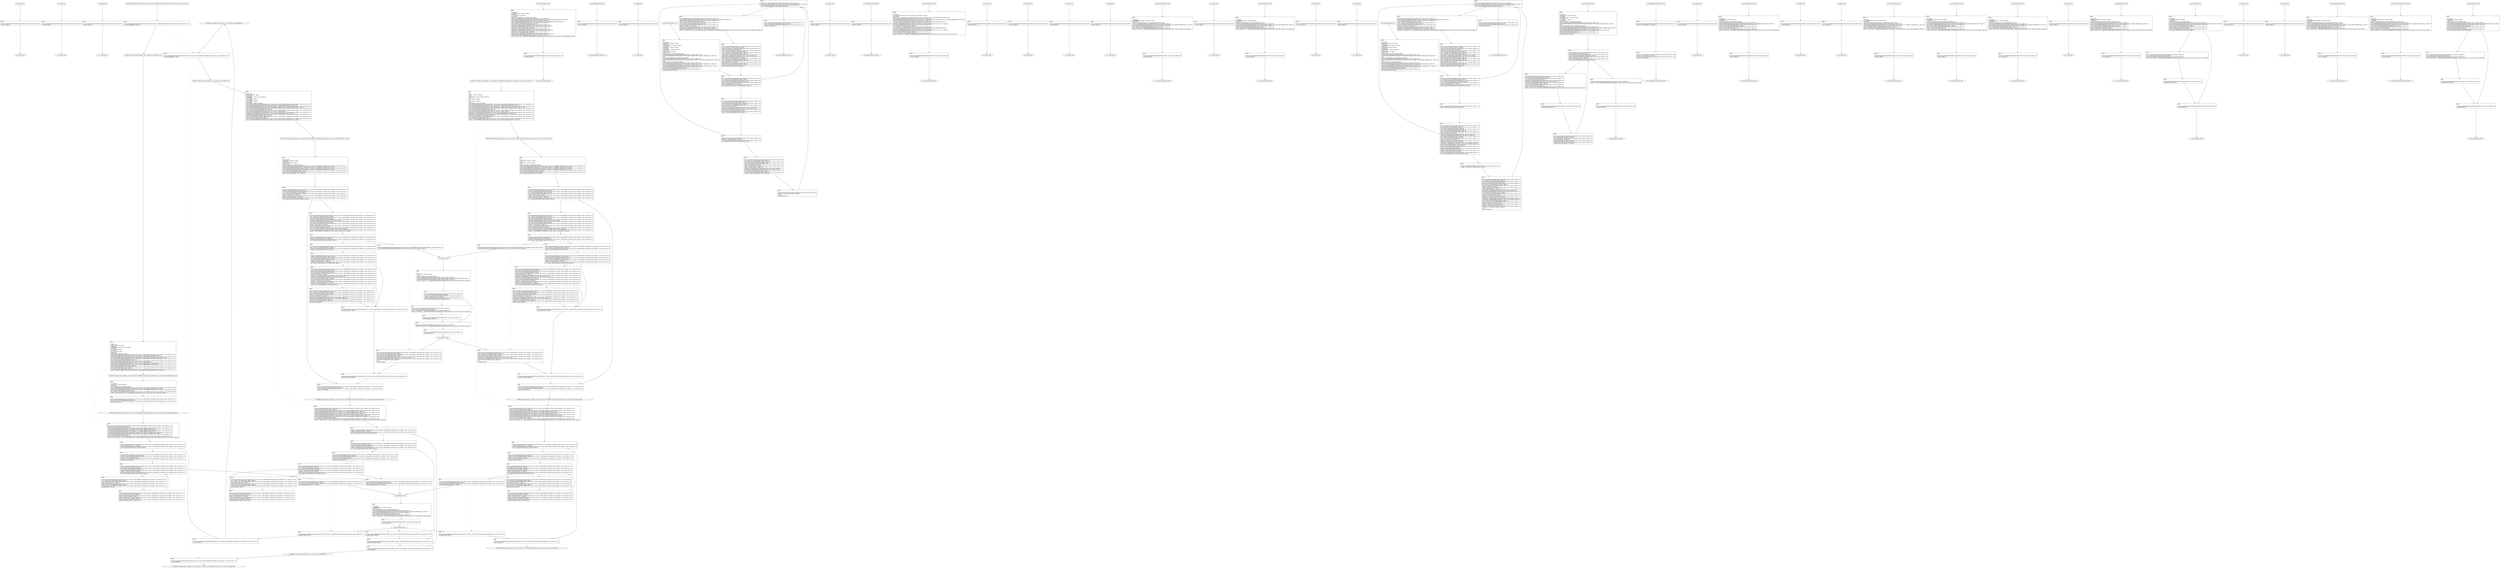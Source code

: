 digraph "icfg graph" {
BBio_ll_good1_end [label="{io_ll_good1_end}"];
BBio_ll_bad6_end [label="{io_ll_bad6_end}"];
BBio_ll_good5_end [label="{io_ll_good5_end}"];
BBCWE606_Unchecked_Loop_Condition__char_console_61a_ll_goodG2B_end [label="{CWE606_Unchecked_Loop_Condition__char_console_61a_ll_goodG2B_end}"];
BBio_ll_printWcharLine_end [label="{io_ll_printWcharLine_end}"];
BBio_ll_globalReturnsFalse_end [label="{io_ll_globalReturnsFalse_end}"];
BBio_ll_bad8_end [label="{io_ll_bad8_end}"];
BBio_ll_decodeHexWChars_end [label="{io_ll_decodeHexWChars_end}"];
BBio_ll_good7_end [label="{io_ll_good7_end}"];
BBio_ll_globalReturnsTrue_end [label="{io_ll_globalReturnsTrue_end}"];
BBio_ll_printStructLine_end [label="{io_ll_printStructLine_end}"];
BBio_ll_bad7_end [label="{io_ll_bad7_end}"];
BBio_ll_good6_end [label="{io_ll_good6_end}"];
BBio_ll_bad2_end [label="{io_ll_bad2_end}"];
BBio_ll_bad9_end [label="{io_ll_bad9_end}"];
BBio_ll_printUnsignedLine_end [label="{io_ll_printUnsignedLine_end}"];
BBio_ll_good4_end [label="{io_ll_good4_end}"];
BBio_ll_printSizeTLine_end [label="{io_ll_printSizeTLine_end}"];
BBio_ll_bad5_end [label="{io_ll_bad5_end}"];
BBCWE606_Unchecked_Loop_Condition__char_console_61a_ll_goodB2G_end [label="{CWE606_Unchecked_Loop_Condition__char_console_61a_ll_goodB2G_end}"];
BBio_ll_printLine_end [label="{io_ll_printLine_end}"];
BBCWE606_Unchecked_Loop_Condition__char_console_61b_ll_CWE606_Unchecked_Loop_Condition__char_console_61b_goodG2BSource_end [label="{CWE606_Unchecked_Loop_Condition__char_console_61b_ll_CWE606_Unchecked_Loop_Condition__char_console_61b_goodG2BSource_end}"];
BBio_ll_bad4_end [label="{io_ll_bad4_end}"];
BBio_ll_decodeHexChars_end [label="{io_ll_decodeHexChars_end}"];
BBCWE606_Unchecked_Loop_Condition__char_console_61b_ll_CWE606_Unchecked_Loop_Condition__char_console_61b_badSource_end [label="{CWE606_Unchecked_Loop_Condition__char_console_61b_ll_CWE606_Unchecked_Loop_Condition__char_console_61b_badSource_end}"];
BBio_ll_printBytesLine_end [label="{io_ll_printBytesLine_end}"];
BBio_ll_globalReturnsTrueOrFalse_end [label="{io_ll_globalReturnsTrueOrFalse_end}"];
BBio_ll_good3_end [label="{io_ll_good3_end}"];
BBCWE606_Unchecked_Loop_Condition__char_console_61b_ll_CWE606_Unchecked_Loop_Condition__char_console_61b_goodB2GSource_end [label="{CWE606_Unchecked_Loop_Condition__char_console_61b_ll_CWE606_Unchecked_Loop_Condition__char_console_61b_goodB2GSource_end}"];
BBCWE606_Unchecked_Loop_Condition__char_console_61a_ll_CWE606_Unchecked_Loop_Condition__char_console_61_good_end [label="{CWE606_Unchecked_Loop_Condition__char_console_61a_ll_CWE606_Unchecked_Loop_Condition__char_console_61_good_end}"];
BBio_ll_printHexCharLine_end [label="{io_ll_printHexCharLine_end}"];
BBio_ll_good9_end [label="{io_ll_good9_end}"];
BBio_ll_bad3_end [label="{io_ll_bad3_end}"];
BBio_ll_printDoubleLine_end [label="{io_ll_printDoubleLine_end}"];
BBio_ll_printShortLine_end [label="{io_ll_printShortLine_end}"];
BBio_ll_printLongLine_end [label="{io_ll_printLongLine_end}"];
BBio_ll_bad1_end [label="{io_ll_bad1_end}"];
BBio_ll_printFloatLine_end [label="{io_ll_printFloatLine_end}"];
BBio_ll_printWLine_end [label="{io_ll_printWLine_end}"];
BBio_ll_good2_end [label="{io_ll_good2_end}"];
BBio_ll_printIntLine_end [label="{io_ll_printIntLine_end}"];
BBio_ll_good8_end [label="{io_ll_good8_end}"];
BBio_ll_printLongLongLine_end [label="{io_ll_printLongLongLine_end}"];
BBCWE606_Unchecked_Loop_Condition__char_console_61a_ll_CWE606_Unchecked_Loop_Condition__char_console_61_bad_end [label="{CWE606_Unchecked_Loop_Condition__char_console_61a_ll_CWE606_Unchecked_Loop_Condition__char_console_61_bad_end}"];
BBio_ll_printHexUnsignedCharLine_end [label="{io_ll_printHexUnsignedCharLine_end}"];
BBio_ll_printSinkLine_end [label="{io_ll_printSinkLine_end}"];
BBio_ll_good1_start [label="{io_ll_good1_start}", shape=record];
io_ll_good1BB69 [label="{BB69:\l\l/home/raoxue/Desktop/MemVerif/workspace/000_109_011/source_code/io.c:187\l
  ret void, !dbg !52\l
}", shape=record];
BBio_ll_bad6_start [label="{io_ll_bad6_start}", shape=record];
io_ll_bad6BB83 [label="{BB83:\l\l/home/raoxue/Desktop/MemVerif/workspace/000_109_011/source_code/io.c:203\l
  ret void, !dbg !52\l
}", shape=record];
BBio_ll_good5_start [label="{io_ll_good5_start}", shape=record];
io_ll_good5BB73 [label="{BB73:\l\l/home/raoxue/Desktop/MemVerif/workspace/000_109_011/source_code/io.c:191\l
  ret void, !dbg !52\l
}", shape=record];
BBCWE606_Unchecked_Loop_Condition__char_console_61a_ll_goodG2B_start [label="{CWE606_Unchecked_Loop_Condition__char_console_61a_ll_goodG2B_start}", shape=record];
CWE606_Unchecked_Loop_Condition__char_console_61a_ll_goodG2BBB10 [label="{BB10:\l\l/:108304744\l
  %data = alloca i8*, align 8\l
/:108304744\l
  %dataBuffer = alloca [100 x i8], align 16\l
/:108304744\l
  %i = alloca i32, align 4\l
/:108304744\l
  %n = alloca i32, align 4\l
/:108304744\l
  %intVariable = alloca i32, align 4\l
/home/raoxue/Desktop/MemVerif/workspace/000_109_011/source_code/CWE606_Unchecked_Loop_Condition__char_console_61a.c:61\l
  call void @llvm.dbg.declare(metadata i8** %data, metadata !60, metadata !DIExpression()), !dbg !61\l
/home/raoxue/Desktop/MemVerif/workspace/000_109_011/source_code/CWE606_Unchecked_Loop_Condition__char_console_61a.c:62\l
  call void @llvm.dbg.declare(metadata [100 x i8]* %dataBuffer, metadata !62, metadata !DIExpression()), !dbg !63\l
/home/raoxue/Desktop/MemVerif/workspace/000_109_011/source_code/CWE606_Unchecked_Loop_Condition__char_console_61a.c:62\l
  %0 = bitcast [100 x i8]* %dataBuffer to i8*, !dbg !18\l
/home/raoxue/Desktop/MemVerif/workspace/000_109_011/source_code/CWE606_Unchecked_Loop_Condition__char_console_61a.c:62\l
  call void @llvm.memset.p0i8.i64(i8* align 16 %0, i8 0, i64 100, i1 false), !dbg !18\l
/home/raoxue/Desktop/MemVerif/workspace/000_109_011/source_code/CWE606_Unchecked_Loop_Condition__char_console_61a.c:63\l
  %arraydecay = getelementptr inbounds [100 x i8], [100 x i8]* %dataBuffer, i64 0, i64 0, !dbg !19\l
/home/raoxue/Desktop/MemVerif/workspace/000_109_011/source_code/CWE606_Unchecked_Loop_Condition__char_console_61a.c:63\l
  store i8* %arraydecay, i8** %data, align 8, !dbg !20\l
/home/raoxue/Desktop/MemVerif/workspace/000_109_011/source_code/CWE606_Unchecked_Loop_Condition__char_console_61a.c:64\l
  %1 = load i8*, i8** %data, align 8, !dbg !21\l
/home/raoxue/Desktop/MemVerif/workspace/000_109_011/source_code/CWE606_Unchecked_Loop_Condition__char_console_61a.c:64\l
  %call = call i8* @CWE606_Unchecked_Loop_Condition__char_console_61b_goodG2BSource(i8* %1), !dbg !22\l
}", shape=record];
CWE606_Unchecked_Loop_Condition__char_console_61a_ll_goodG2BBB10 [label="{BB10:\l\l/:108304744\l
  %data = alloca i8*, align 8\l
/:108304744\l
  %dataBuffer = alloca [100 x i8], align 16\l
/:108304744\l
  %i = alloca i32, align 4\l
/:108304744\l
  %n = alloca i32, align 4\l
/:108304744\l
  %intVariable = alloca i32, align 4\l
/home/raoxue/Desktop/MemVerif/workspace/000_109_011/source_code/CWE606_Unchecked_Loop_Condition__char_console_61a.c:61\l
  call void @llvm.dbg.declare(metadata i8** %data, metadata !60, metadata !DIExpression()), !dbg !61\l
/home/raoxue/Desktop/MemVerif/workspace/000_109_011/source_code/CWE606_Unchecked_Loop_Condition__char_console_61a.c:62\l
  call void @llvm.dbg.declare(metadata [100 x i8]* %dataBuffer, metadata !62, metadata !DIExpression()), !dbg !63\l
/home/raoxue/Desktop/MemVerif/workspace/000_109_011/source_code/CWE606_Unchecked_Loop_Condition__char_console_61a.c:62\l
  %0 = bitcast [100 x i8]* %dataBuffer to i8*, !dbg !18\l
/home/raoxue/Desktop/MemVerif/workspace/000_109_011/source_code/CWE606_Unchecked_Loop_Condition__char_console_61a.c:62\l
  call void @llvm.memset.p0i8.i64(i8* align 16 %0, i8 0, i64 100, i1 false), !dbg !18\l
/home/raoxue/Desktop/MemVerif/workspace/000_109_011/source_code/CWE606_Unchecked_Loop_Condition__char_console_61a.c:63\l
  %arraydecay = getelementptr inbounds [100 x i8], [100 x i8]* %dataBuffer, i64 0, i64 0, !dbg !19\l
/home/raoxue/Desktop/MemVerif/workspace/000_109_011/source_code/CWE606_Unchecked_Loop_Condition__char_console_61a.c:63\l
  store i8* %arraydecay, i8** %data, align 8, !dbg !20\l
/home/raoxue/Desktop/MemVerif/workspace/000_109_011/source_code/CWE606_Unchecked_Loop_Condition__char_console_61a.c:64\l
  %1 = load i8*, i8** %data, align 8, !dbg !21\l
/home/raoxue/Desktop/MemVerif/workspace/000_109_011/source_code/CWE606_Unchecked_Loop_Condition__char_console_61a.c:64\l
  %call = call i8* @CWE606_Unchecked_Loop_Condition__char_console_61b_goodG2BSource(i8* %1), !dbg !22\l
}", shape=record];
CWE606_Unchecked_Loop_Condition__char_console_61a_ll_goodG2BBB11 [label="{BB11:\l\l/home/raoxue/Desktop/MemVerif/workspace/000_109_011/source_code/CWE606_Unchecked_Loop_Condition__char_console_61a.c:64\l
  store i8* %call, i8** %data, align 8, !dbg !23\l
/home/raoxue/Desktop/MemVerif/workspace/000_109_011/source_code/CWE606_Unchecked_Loop_Condition__char_console_61a.c:66\l
  call void @llvm.dbg.declare(metadata i32* %i, metadata !69, metadata !DIExpression()), !dbg !71\l
/home/raoxue/Desktop/MemVerif/workspace/000_109_011/source_code/CWE606_Unchecked_Loop_Condition__char_console_61a.c:66\l
  call void @llvm.dbg.declare(metadata i32* %n, metadata !72, metadata !DIExpression()), !dbg !73\l
/home/raoxue/Desktop/MemVerif/workspace/000_109_011/source_code/CWE606_Unchecked_Loop_Condition__char_console_61a.c:66\l
  call void @llvm.dbg.declare(metadata i32* %intVariable, metadata !74, metadata !DIExpression()), !dbg !75\l
/home/raoxue/Desktop/MemVerif/workspace/000_109_011/source_code/CWE606_Unchecked_Loop_Condition__char_console_61a.c:67\l
  %2 = load i8*, i8** %data, align 8, !dbg !32\l
/home/raoxue/Desktop/MemVerif/workspace/000_109_011/source_code/CWE606_Unchecked_Loop_Condition__char_console_61a.c:67\l
  %call1 = call i32 (i8*, i8*, ...) @__isoc99_sscanf(i8* %2, i8* getelementptr inbounds ([3 x i8], [3 x i8]* @.str, i64 0, i64 0), i32* %n) #5, !dbg !34\l
}", shape=record];
CWE606_Unchecked_Loop_Condition__char_console_61a_ll_goodG2BBB11 [label="{BB11:\l\l/home/raoxue/Desktop/MemVerif/workspace/000_109_011/source_code/CWE606_Unchecked_Loop_Condition__char_console_61a.c:64\l
  store i8* %call, i8** %data, align 8, !dbg !23\l
/home/raoxue/Desktop/MemVerif/workspace/000_109_011/source_code/CWE606_Unchecked_Loop_Condition__char_console_61a.c:66\l
  call void @llvm.dbg.declare(metadata i32* %i, metadata !69, metadata !DIExpression()), !dbg !71\l
/home/raoxue/Desktop/MemVerif/workspace/000_109_011/source_code/CWE606_Unchecked_Loop_Condition__char_console_61a.c:66\l
  call void @llvm.dbg.declare(metadata i32* %n, metadata !72, metadata !DIExpression()), !dbg !73\l
/home/raoxue/Desktop/MemVerif/workspace/000_109_011/source_code/CWE606_Unchecked_Loop_Condition__char_console_61a.c:66\l
  call void @llvm.dbg.declare(metadata i32* %intVariable, metadata !74, metadata !DIExpression()), !dbg !75\l
/home/raoxue/Desktop/MemVerif/workspace/000_109_011/source_code/CWE606_Unchecked_Loop_Condition__char_console_61a.c:67\l
  %2 = load i8*, i8** %data, align 8, !dbg !32\l
/home/raoxue/Desktop/MemVerif/workspace/000_109_011/source_code/CWE606_Unchecked_Loop_Condition__char_console_61a.c:67\l
  %call1 = call i32 (i8*, i8*, ...) @__isoc99_sscanf(i8* %2, i8* getelementptr inbounds ([3 x i8], [3 x i8]* @.str, i64 0, i64 0), i32* %n) #5, !dbg !34\l
}", shape=record];
CWE606_Unchecked_Loop_Condition__char_console_61a_ll_goodG2BBB12 [label="{BB12:\l\l/home/raoxue/Desktop/MemVerif/workspace/000_109_011/source_code/CWE606_Unchecked_Loop_Condition__char_console_61a.c:67\l
  %cmp = icmp eq i32 %call1, 1, !dbg !35\l
/home/raoxue/Desktop/MemVerif/workspace/000_109_011/source_code/CWE606_Unchecked_Loop_Condition__char_console_61a.c:67\l
  br i1 %cmp, label %if.then, label %if.end, !dbg !36\l
}", shape=record];
CWE606_Unchecked_Loop_Condition__char_console_61a_ll_goodG2BBB13 [label="{BB13:\l\l/home/raoxue/Desktop/MemVerif/workspace/000_109_011/source_code/CWE606_Unchecked_Loop_Condition__char_console_61a.c:70\l
  store i32 0, i32* %intVariable, align 4, !dbg !37\l
/home/raoxue/Desktop/MemVerif/workspace/000_109_011/source_code/CWE606_Unchecked_Loop_Condition__char_console_61a.c:71\l
  store i32 0, i32* %i, align 4, !dbg !39\l
/home/raoxue/Desktop/MemVerif/workspace/000_109_011/source_code/CWE606_Unchecked_Loop_Condition__char_console_61a.c:71\l
  br label %for.cond, !dbg !41\l
}", shape=record];
CWE606_Unchecked_Loop_Condition__char_console_61a_ll_goodG2BBB15 [label="{BB15:\l\l/home/raoxue/Desktop/MemVerif/workspace/000_109_011/source_code/CWE606_Unchecked_Loop_Condition__char_console_61a.c:71\l
  %3 = load i32, i32* %i, align 4, !dbg !42\l
/home/raoxue/Desktop/MemVerif/workspace/000_109_011/source_code/CWE606_Unchecked_Loop_Condition__char_console_61a.c:71\l
  %4 = load i32, i32* %n, align 4, !dbg !44\l
/home/raoxue/Desktop/MemVerif/workspace/000_109_011/source_code/CWE606_Unchecked_Loop_Condition__char_console_61a.c:71\l
  %cmp2 = icmp slt i32 %3, %4, !dbg !45\l
/home/raoxue/Desktop/MemVerif/workspace/000_109_011/source_code/CWE606_Unchecked_Loop_Condition__char_console_61a.c:71\l
  br i1 %cmp2, label %for.body, label %for.end, !dbg !46\l
}", shape=record];
CWE606_Unchecked_Loop_Condition__char_console_61a_ll_goodG2BBB16 [label="{BB16:\l\l/home/raoxue/Desktop/MemVerif/workspace/000_109_011/source_code/CWE606_Unchecked_Loop_Condition__char_console_61a.c:74\l
  %5 = load i32, i32* %intVariable, align 4, !dbg !47\l
/home/raoxue/Desktop/MemVerif/workspace/000_109_011/source_code/CWE606_Unchecked_Loop_Condition__char_console_61a.c:74\l
  %inc = add nsw i32 %5, 1, !dbg !47\l
/home/raoxue/Desktop/MemVerif/workspace/000_109_011/source_code/CWE606_Unchecked_Loop_Condition__char_console_61a.c:74\l
  store i32 %inc, i32* %intVariable, align 4, !dbg !47\l
/home/raoxue/Desktop/MemVerif/workspace/000_109_011/source_code/CWE606_Unchecked_Loop_Condition__char_console_61a.c:75\l
  br label %for.inc, !dbg !49\l
}", shape=record];
CWE606_Unchecked_Loop_Condition__char_console_61a_ll_goodG2BBB18 [label="{BB18:\l\l/home/raoxue/Desktop/MemVerif/workspace/000_109_011/source_code/CWE606_Unchecked_Loop_Condition__char_console_61a.c:71\l
  %6 = load i32, i32* %i, align 4, !dbg !50\l
/home/raoxue/Desktop/MemVerif/workspace/000_109_011/source_code/CWE606_Unchecked_Loop_Condition__char_console_61a.c:71\l
  %inc3 = add nsw i32 %6, 1, !dbg !50\l
/home/raoxue/Desktop/MemVerif/workspace/000_109_011/source_code/CWE606_Unchecked_Loop_Condition__char_console_61a.c:71\l
  store i32 %inc3, i32* %i, align 4, !dbg !50\l
/home/raoxue/Desktop/MemVerif/workspace/000_109_011/source_code/CWE606_Unchecked_Loop_Condition__char_console_61a.c:71\l
  br label %for.cond, !dbg !51, !llvm.loop !52\l
}", shape=record];
CWE606_Unchecked_Loop_Condition__char_console_61a_ll_goodG2BBB17 [label="{BB17:\l\l/home/raoxue/Desktop/MemVerif/workspace/000_109_011/source_code/CWE606_Unchecked_Loop_Condition__char_console_61a.c:76\l
  %7 = load i32, i32* %intVariable, align 4, !dbg !55\l
/home/raoxue/Desktop/MemVerif/workspace/000_109_011/source_code/CWE606_Unchecked_Loop_Condition__char_console_61a.c:76\l
  call void @printIntLine(i32 %7), !dbg !56\l
}", shape=record];
CWE606_Unchecked_Loop_Condition__char_console_61a_ll_goodG2BBB17 [label="{BB17:\l\l/home/raoxue/Desktop/MemVerif/workspace/000_109_011/source_code/CWE606_Unchecked_Loop_Condition__char_console_61a.c:76\l
  %7 = load i32, i32* %intVariable, align 4, !dbg !55\l
/home/raoxue/Desktop/MemVerif/workspace/000_109_011/source_code/CWE606_Unchecked_Loop_Condition__char_console_61a.c:76\l
  call void @printIntLine(i32 %7), !dbg !56\l
}", shape=record];
CWE606_Unchecked_Loop_Condition__char_console_61a_ll_goodG2BBB19 [label="{BB19:\l\l/home/raoxue/Desktop/MemVerif/workspace/000_109_011/source_code/CWE606_Unchecked_Loop_Condition__char_console_61a.c:77\l
  br label %if.end, !dbg !57\l
}", shape=record];
CWE606_Unchecked_Loop_Condition__char_console_61a_ll_goodG2BBB14 [label="{BB14:\l\l/home/raoxue/Desktop/MemVerif/workspace/000_109_011/source_code/CWE606_Unchecked_Loop_Condition__char_console_61a.c:79\l
  ret void, !dbg !58\l
}", shape=record];
BBio_ll_printWcharLine_start [label="{io_ll_printWcharLine_start}", shape=record];
io_ll_printWcharLineBB28 [label="{BB28:\l\l/:32190976\l
  %wideChar.addr = alloca i32, align 4\l
/:32190976\l
  %s = alloca [2 x i32], align 4\l
/:32190976\l
  store i32 %wideChar, i32* %wideChar.addr, align 4\l
/home/raoxue/Desktop/MemVerif/workspace/000_109_011/source_code/io.c:70\l
  call void @llvm.dbg.declare(metadata i32* %wideChar.addr, metadata !162, metadata !DIExpression()), !dbg !163\l
/home/raoxue/Desktop/MemVerif/workspace/000_109_011/source_code/io.c:74\l
  call void @llvm.dbg.declare(metadata [2 x i32]* %s, metadata !164, metadata !DIExpression()), !dbg !168\l
/home/raoxue/Desktop/MemVerif/workspace/000_109_011/source_code/io.c:75\l
  %0 = load i32, i32* %wideChar.addr, align 4, !dbg !61\l
/home/raoxue/Desktop/MemVerif/workspace/000_109_011/source_code/io.c:75\l
  %arrayidx = getelementptr inbounds [2 x i32], [2 x i32]* %s, i64 0, i64 0, !dbg !62\l
/home/raoxue/Desktop/MemVerif/workspace/000_109_011/source_code/io.c:75\l
  store i32 %0, i32* %arrayidx, align 4, !dbg !63\l
/home/raoxue/Desktop/MemVerif/workspace/000_109_011/source_code/io.c:76\l
  %arrayidx1 = getelementptr inbounds [2 x i32], [2 x i32]* %s, i64 0, i64 1, !dbg !64\l
/home/raoxue/Desktop/MemVerif/workspace/000_109_011/source_code/io.c:76\l
  store i32 0, i32* %arrayidx1, align 4, !dbg !65\l
/home/raoxue/Desktop/MemVerif/workspace/000_109_011/source_code/io.c:77\l
  %arraydecay = getelementptr inbounds [2 x i32], [2 x i32]* %s, i64 0, i64 0, !dbg !66\l
/home/raoxue/Desktop/MemVerif/workspace/000_109_011/source_code/io.c:77\l
  %call = call i32 (i8*, ...) @printf(i8* getelementptr inbounds ([5 x i8], [5 x i8]* @.str.10, i64 0, i64 0), i32* %arraydecay), !dbg !67\l
}", shape=record];
io_ll_printWcharLineBB28 [label="{BB28:\l\l/:32190976\l
  %wideChar.addr = alloca i32, align 4\l
/:32190976\l
  %s = alloca [2 x i32], align 4\l
/:32190976\l
  store i32 %wideChar, i32* %wideChar.addr, align 4\l
/home/raoxue/Desktop/MemVerif/workspace/000_109_011/source_code/io.c:70\l
  call void @llvm.dbg.declare(metadata i32* %wideChar.addr, metadata !162, metadata !DIExpression()), !dbg !163\l
/home/raoxue/Desktop/MemVerif/workspace/000_109_011/source_code/io.c:74\l
  call void @llvm.dbg.declare(metadata [2 x i32]* %s, metadata !164, metadata !DIExpression()), !dbg !168\l
/home/raoxue/Desktop/MemVerif/workspace/000_109_011/source_code/io.c:75\l
  %0 = load i32, i32* %wideChar.addr, align 4, !dbg !61\l
/home/raoxue/Desktop/MemVerif/workspace/000_109_011/source_code/io.c:75\l
  %arrayidx = getelementptr inbounds [2 x i32], [2 x i32]* %s, i64 0, i64 0, !dbg !62\l
/home/raoxue/Desktop/MemVerif/workspace/000_109_011/source_code/io.c:75\l
  store i32 %0, i32* %arrayidx, align 4, !dbg !63\l
/home/raoxue/Desktop/MemVerif/workspace/000_109_011/source_code/io.c:76\l
  %arrayidx1 = getelementptr inbounds [2 x i32], [2 x i32]* %s, i64 0, i64 1, !dbg !64\l
/home/raoxue/Desktop/MemVerif/workspace/000_109_011/source_code/io.c:76\l
  store i32 0, i32* %arrayidx1, align 4, !dbg !65\l
/home/raoxue/Desktop/MemVerif/workspace/000_109_011/source_code/io.c:77\l
  %arraydecay = getelementptr inbounds [2 x i32], [2 x i32]* %s, i64 0, i64 0, !dbg !66\l
/home/raoxue/Desktop/MemVerif/workspace/000_109_011/source_code/io.c:77\l
  %call = call i32 (i8*, ...) @printf(i8* getelementptr inbounds ([5 x i8], [5 x i8]* @.str.10, i64 0, i64 0), i32* %arraydecay), !dbg !67\l
}", shape=record];
io_ll_printWcharLineBB29 [label="{BB29:\l\l/home/raoxue/Desktop/MemVerif/workspace/000_109_011/source_code/io.c:78\l
  ret void, !dbg !68\l
}", shape=record];
BBio_ll_globalReturnsFalse_start [label="{io_ll_globalReturnsFalse_start}", shape=record];
io_ll_globalReturnsFalseBB66 [label="{BB66:\l\l/home/raoxue/Desktop/MemVerif/workspace/000_109_011/source_code/io.c:163\l
  ret i32 0, !dbg !52\l
}", shape=record];
BBio_ll_bad8_start [label="{io_ll_bad8_start}", shape=record];
io_ll_bad8BB85 [label="{BB85:\l\l/home/raoxue/Desktop/MemVerif/workspace/000_109_011/source_code/io.c:205\l
  ret void, !dbg !52\l
}", shape=record];
BBio_ll_decodeHexWChars_start [label="{io_ll_decodeHexWChars_start}", shape=record];
io_ll_decodeHexWCharsBB55 [label="{BB55:\l\l/:103291464\l
  %bytes.addr = alloca i8*, align 8\l
/:103291464\l
  %numBytes.addr = alloca i64, align 8\l
/:103291464\l
  %hex.addr = alloca i32*, align 8\l
/:103291464\l
  %numWritten = alloca i64, align 8\l
/:103291464\l
  %byte = alloca i32, align 4\l
/:103291464\l
  store i8* %bytes, i8** %bytes.addr, align 8\l
/home/raoxue/Desktop/MemVerif/workspace/000_109_011/source_code/io.c:135\l
  call void @llvm.dbg.declare(metadata i8** %bytes.addr, metadata !290, metadata !DIExpression()), !dbg !291\l
/:135\l
  store i64 %numBytes, i64* %numBytes.addr, align 8\l
/home/raoxue/Desktop/MemVerif/workspace/000_109_011/source_code/io.c:135\l
  call void @llvm.dbg.declare(metadata i64* %numBytes.addr, metadata !292, metadata !DIExpression()), !dbg !293\l
/:135\l
  store i32* %hex, i32** %hex.addr, align 8\l
/home/raoxue/Desktop/MemVerif/workspace/000_109_011/source_code/io.c:135\l
  call void @llvm.dbg.declare(metadata i32** %hex.addr, metadata !294, metadata !DIExpression()), !dbg !295\l
/home/raoxue/Desktop/MemVerif/workspace/000_109_011/source_code/io.c:137\l
  call void @llvm.dbg.declare(metadata i64* %numWritten, metadata !296, metadata !DIExpression()), !dbg !297\l
/home/raoxue/Desktop/MemVerif/workspace/000_109_011/source_code/io.c:137\l
  store i64 0, i64* %numWritten, align 8, !dbg !65\l
/home/raoxue/Desktop/MemVerif/workspace/000_109_011/source_code/io.c:143\l
  br label %while.cond, !dbg !66\l
}", shape=record];
io_ll_decodeHexWCharsBB56 [label="{BB56:\l\l/home/raoxue/Desktop/MemVerif/workspace/000_109_011/source_code/io.c:143\l
  %0 = load i64, i64* %numWritten, align 8, !dbg !67\l
/home/raoxue/Desktop/MemVerif/workspace/000_109_011/source_code/io.c:143\l
  %1 = load i64, i64* %numBytes.addr, align 8, !dbg !68\l
/home/raoxue/Desktop/MemVerif/workspace/000_109_011/source_code/io.c:143\l
  %cmp = icmp ult i64 %0, %1, !dbg !69\l
/home/raoxue/Desktop/MemVerif/workspace/000_109_011/source_code/io.c:143\l
  br i1 %cmp, label %land.lhs.true, label %land.end, !dbg !70\l
}", shape=record];
io_ll_decodeHexWCharsBB57 [label="{BB57:\l\l/home/raoxue/Desktop/MemVerif/workspace/000_109_011/source_code/io.c:143\l
  %2 = load i32*, i32** %hex.addr, align 8, !dbg !71\l
/home/raoxue/Desktop/MemVerif/workspace/000_109_011/source_code/io.c:143\l
  %3 = load i64, i64* %numWritten, align 8, !dbg !72\l
/home/raoxue/Desktop/MemVerif/workspace/000_109_011/source_code/io.c:143\l
  %mul = mul i64 2, %3, !dbg !73\l
/home/raoxue/Desktop/MemVerif/workspace/000_109_011/source_code/io.c:143\l
  %arrayidx = getelementptr inbounds i32, i32* %2, i64 %mul, !dbg !71\l
/home/raoxue/Desktop/MemVerif/workspace/000_109_011/source_code/io.c:143\l
  %4 = load i32, i32* %arrayidx, align 4, !dbg !71\l
/home/raoxue/Desktop/MemVerif/workspace/000_109_011/source_code/io.c:143\l
  %call = call i32 @iswxdigit(i32 %4) #5, !dbg !74\l
}", shape=record];
io_ll_decodeHexWCharsBB57 [label="{BB57:\l\l/home/raoxue/Desktop/MemVerif/workspace/000_109_011/source_code/io.c:143\l
  %2 = load i32*, i32** %hex.addr, align 8, !dbg !71\l
/home/raoxue/Desktop/MemVerif/workspace/000_109_011/source_code/io.c:143\l
  %3 = load i64, i64* %numWritten, align 8, !dbg !72\l
/home/raoxue/Desktop/MemVerif/workspace/000_109_011/source_code/io.c:143\l
  %mul = mul i64 2, %3, !dbg !73\l
/home/raoxue/Desktop/MemVerif/workspace/000_109_011/source_code/io.c:143\l
  %arrayidx = getelementptr inbounds i32, i32* %2, i64 %mul, !dbg !71\l
/home/raoxue/Desktop/MemVerif/workspace/000_109_011/source_code/io.c:143\l
  %4 = load i32, i32* %arrayidx, align 4, !dbg !71\l
/home/raoxue/Desktop/MemVerif/workspace/000_109_011/source_code/io.c:143\l
  %call = call i32 @iswxdigit(i32 %4) #5, !dbg !74\l
}", shape=record];
io_ll_decodeHexWCharsBB59 [label="{BB59:\l\l/home/raoxue/Desktop/MemVerif/workspace/000_109_011/source_code/io.c:143\l
  %tobool = icmp ne i32 %call, 0, !dbg !74\l
/home/raoxue/Desktop/MemVerif/workspace/000_109_011/source_code/io.c:143\l
  br i1 %tobool, label %land.rhs, label %land.end, !dbg !75\l
}", shape=record];
io_ll_decodeHexWCharsBB60 [label="{BB60:\l\l/home/raoxue/Desktop/MemVerif/workspace/000_109_011/source_code/io.c:143\l
  %5 = load i32*, i32** %hex.addr, align 8, !dbg !76\l
/home/raoxue/Desktop/MemVerif/workspace/000_109_011/source_code/io.c:143\l
  %6 = load i64, i64* %numWritten, align 8, !dbg !77\l
/home/raoxue/Desktop/MemVerif/workspace/000_109_011/source_code/io.c:143\l
  %mul1 = mul i64 2, %6, !dbg !78\l
/home/raoxue/Desktop/MemVerif/workspace/000_109_011/source_code/io.c:143\l
  %add = add i64 %mul1, 1, !dbg !79\l
/home/raoxue/Desktop/MemVerif/workspace/000_109_011/source_code/io.c:143\l
  %arrayidx2 = getelementptr inbounds i32, i32* %5, i64 %add, !dbg !76\l
/home/raoxue/Desktop/MemVerif/workspace/000_109_011/source_code/io.c:143\l
  %7 = load i32, i32* %arrayidx2, align 4, !dbg !76\l
/home/raoxue/Desktop/MemVerif/workspace/000_109_011/source_code/io.c:143\l
  %call3 = call i32 @iswxdigit(i32 %7) #5, !dbg !80\l
}", shape=record];
io_ll_decodeHexWCharsBB60 [label="{BB60:\l\l/home/raoxue/Desktop/MemVerif/workspace/000_109_011/source_code/io.c:143\l
  %5 = load i32*, i32** %hex.addr, align 8, !dbg !76\l
/home/raoxue/Desktop/MemVerif/workspace/000_109_011/source_code/io.c:143\l
  %6 = load i64, i64* %numWritten, align 8, !dbg !77\l
/home/raoxue/Desktop/MemVerif/workspace/000_109_011/source_code/io.c:143\l
  %mul1 = mul i64 2, %6, !dbg !78\l
/home/raoxue/Desktop/MemVerif/workspace/000_109_011/source_code/io.c:143\l
  %add = add i64 %mul1, 1, !dbg !79\l
/home/raoxue/Desktop/MemVerif/workspace/000_109_011/source_code/io.c:143\l
  %arrayidx2 = getelementptr inbounds i32, i32* %5, i64 %add, !dbg !76\l
/home/raoxue/Desktop/MemVerif/workspace/000_109_011/source_code/io.c:143\l
  %7 = load i32, i32* %arrayidx2, align 4, !dbg !76\l
/home/raoxue/Desktop/MemVerif/workspace/000_109_011/source_code/io.c:143\l
  %call3 = call i32 @iswxdigit(i32 %7) #5, !dbg !80\l
}", shape=record];
io_ll_decodeHexWCharsBB61 [label="{BB61:\l\l/home/raoxue/Desktop/MemVerif/workspace/000_109_011/source_code/io.c:143\l
  %tobool4 = icmp ne i32 %call3, 0, !dbg !75\l
/:143\l
  br label %land.end\l
}", shape=record];
io_ll_decodeHexWCharsBB58 [label="{BB58:\l\l/home/raoxue/Desktop/MemVerif/workspace/000_109_011/source_code/io.c:0\l
  %8 = phi i1 [ false, %land.lhs.true ], [ false, %while.cond ], [ %tobool4, %land.rhs ], !dbg !81\l
/home/raoxue/Desktop/MemVerif/workspace/000_109_011/source_code/io.c:143\l
  br i1 %8, label %while.body, label %while.end, !dbg !66\l
}", shape=record];
io_ll_decodeHexWCharsBB62 [label="{BB62:\l\l/home/raoxue/Desktop/MemVerif/workspace/000_109_011/source_code/io.c:145\l
  call void @llvm.dbg.declare(metadata i32* %byte, metadata !314, metadata !DIExpression()), !dbg !316\l
/home/raoxue/Desktop/MemVerif/workspace/000_109_011/source_code/io.c:146\l
  %9 = load i32*, i32** %hex.addr, align 8, !dbg !85\l
/home/raoxue/Desktop/MemVerif/workspace/000_109_011/source_code/io.c:146\l
  %10 = load i64, i64* %numWritten, align 8, !dbg !86\l
/home/raoxue/Desktop/MemVerif/workspace/000_109_011/source_code/io.c:146\l
  %mul5 = mul i64 2, %10, !dbg !87\l
/home/raoxue/Desktop/MemVerif/workspace/000_109_011/source_code/io.c:146\l
  %arrayidx6 = getelementptr inbounds i32, i32* %9, i64 %mul5, !dbg !85\l
/home/raoxue/Desktop/MemVerif/workspace/000_109_011/source_code/io.c:146\l
  %call7 = call i32 (i32*, i32*, ...) @__isoc99_swscanf(i32* %arrayidx6, i32* getelementptr inbounds ([5 x i32], [5 x i32]* @.str.16, i64 0, i64 0), i32* %byte) #5, !dbg !88\l
}", shape=record];
io_ll_decodeHexWCharsBB62 [label="{BB62:\l\l/home/raoxue/Desktop/MemVerif/workspace/000_109_011/source_code/io.c:145\l
  call void @llvm.dbg.declare(metadata i32* %byte, metadata !314, metadata !DIExpression()), !dbg !316\l
/home/raoxue/Desktop/MemVerif/workspace/000_109_011/source_code/io.c:146\l
  %9 = load i32*, i32** %hex.addr, align 8, !dbg !85\l
/home/raoxue/Desktop/MemVerif/workspace/000_109_011/source_code/io.c:146\l
  %10 = load i64, i64* %numWritten, align 8, !dbg !86\l
/home/raoxue/Desktop/MemVerif/workspace/000_109_011/source_code/io.c:146\l
  %mul5 = mul i64 2, %10, !dbg !87\l
/home/raoxue/Desktop/MemVerif/workspace/000_109_011/source_code/io.c:146\l
  %arrayidx6 = getelementptr inbounds i32, i32* %9, i64 %mul5, !dbg !85\l
/home/raoxue/Desktop/MemVerif/workspace/000_109_011/source_code/io.c:146\l
  %call7 = call i32 (i32*, i32*, ...) @__isoc99_swscanf(i32* %arrayidx6, i32* getelementptr inbounds ([5 x i32], [5 x i32]* @.str.16, i64 0, i64 0), i32* %byte) #5, !dbg !88\l
}", shape=record];
io_ll_decodeHexWCharsBB64 [label="{BB64:\l\l/home/raoxue/Desktop/MemVerif/workspace/000_109_011/source_code/io.c:147\l
  %11 = load i32, i32* %byte, align 4, !dbg !89\l
/home/raoxue/Desktop/MemVerif/workspace/000_109_011/source_code/io.c:147\l
  %conv = trunc i32 %11 to i8, !dbg !90\l
/home/raoxue/Desktop/MemVerif/workspace/000_109_011/source_code/io.c:147\l
  %12 = load i8*, i8** %bytes.addr, align 8, !dbg !91\l
/home/raoxue/Desktop/MemVerif/workspace/000_109_011/source_code/io.c:147\l
  %13 = load i64, i64* %numWritten, align 8, !dbg !92\l
/home/raoxue/Desktop/MemVerif/workspace/000_109_011/source_code/io.c:147\l
  %arrayidx8 = getelementptr inbounds i8, i8* %12, i64 %13, !dbg !91\l
/home/raoxue/Desktop/MemVerif/workspace/000_109_011/source_code/io.c:147\l
  store i8 %conv, i8* %arrayidx8, align 1, !dbg !93\l
/home/raoxue/Desktop/MemVerif/workspace/000_109_011/source_code/io.c:148\l
  %14 = load i64, i64* %numWritten, align 8, !dbg !94\l
/home/raoxue/Desktop/MemVerif/workspace/000_109_011/source_code/io.c:148\l
  %inc = add i64 %14, 1, !dbg !94\l
/home/raoxue/Desktop/MemVerif/workspace/000_109_011/source_code/io.c:148\l
  store i64 %inc, i64* %numWritten, align 8, !dbg !94\l
/home/raoxue/Desktop/MemVerif/workspace/000_109_011/source_code/io.c:143\l
  br label %while.cond, !dbg !66, !llvm.loop !95\l
}", shape=record];
io_ll_decodeHexWCharsBB63 [label="{BB63:\l\l/home/raoxue/Desktop/MemVerif/workspace/000_109_011/source_code/io.c:151\l
  %15 = load i64, i64* %numWritten, align 8, !dbg !98\l
/home/raoxue/Desktop/MemVerif/workspace/000_109_011/source_code/io.c:151\l
  ret i64 %15, !dbg !99\l
}", shape=record];
BBio_ll_good7_start [label="{io_ll_good7_start}", shape=record];
io_ll_good7BB75 [label="{BB75:\l\l/home/raoxue/Desktop/MemVerif/workspace/000_109_011/source_code/io.c:193\l
  ret void, !dbg !52\l
}", shape=record];
BBio_ll_globalReturnsTrue_start [label="{io_ll_globalReturnsTrue_start}", shape=record];
io_ll_globalReturnsTrueBB65 [label="{BB65:\l\l/home/raoxue/Desktop/MemVerif/workspace/000_109_011/source_code/io.c:158\l
  ret i32 1, !dbg !52\l
}", shape=record];
BBio_ll_printStructLine_start [label="{io_ll_printStructLine_start}", shape=record];
io_ll_printStructLineBB36 [label="{BB36:\l\l/:32190976\l
  %structTwoIntsStruct.addr = alloca %struct._twoIntsStruct*, align 8\l
/:32190976\l
  store %struct._twoIntsStruct* %structTwoIntsStruct, %struct._twoIntsStruct** %structTwoIntsStruct.addr, align 8\l
/home/raoxue/Desktop/MemVerif/workspace/000_109_011/source_code/io.c:95\l
  call void @llvm.dbg.declare(metadata %struct._twoIntsStruct** %structTwoIntsStruct.addr, metadata !212, metadata !DIExpression()), !dbg !213\l
/home/raoxue/Desktop/MemVerif/workspace/000_109_011/source_code/io.c:97\l
  %0 = load %struct._twoIntsStruct*, %struct._twoIntsStruct** %structTwoIntsStruct.addr, align 8, !dbg !61\l
/home/raoxue/Desktop/MemVerif/workspace/000_109_011/source_code/io.c:97\l
  %intOne = getelementptr inbounds %struct._twoIntsStruct, %struct._twoIntsStruct* %0, i32 0, i32 0, !dbg !62\l
/home/raoxue/Desktop/MemVerif/workspace/000_109_011/source_code/io.c:97\l
  %1 = load i32, i32* %intOne, align 4, !dbg !62\l
/home/raoxue/Desktop/MemVerif/workspace/000_109_011/source_code/io.c:97\l
  %2 = load %struct._twoIntsStruct*, %struct._twoIntsStruct** %structTwoIntsStruct.addr, align 8, !dbg !63\l
/home/raoxue/Desktop/MemVerif/workspace/000_109_011/source_code/io.c:97\l
  %intTwo = getelementptr inbounds %struct._twoIntsStruct, %struct._twoIntsStruct* %2, i32 0, i32 1, !dbg !64\l
/home/raoxue/Desktop/MemVerif/workspace/000_109_011/source_code/io.c:97\l
  %3 = load i32, i32* %intTwo, align 4, !dbg !64\l
/home/raoxue/Desktop/MemVerif/workspace/000_109_011/source_code/io.c:97\l
  %call = call i32 (i8*, ...) @printf(i8* getelementptr inbounds ([10 x i8], [10 x i8]* @.str.13, i64 0, i64 0), i32 %1, i32 %3), !dbg !65\l
}", shape=record];
io_ll_printStructLineBB36 [label="{BB36:\l\l/:32190976\l
  %structTwoIntsStruct.addr = alloca %struct._twoIntsStruct*, align 8\l
/:32190976\l
  store %struct._twoIntsStruct* %structTwoIntsStruct, %struct._twoIntsStruct** %structTwoIntsStruct.addr, align 8\l
/home/raoxue/Desktop/MemVerif/workspace/000_109_011/source_code/io.c:95\l
  call void @llvm.dbg.declare(metadata %struct._twoIntsStruct** %structTwoIntsStruct.addr, metadata !212, metadata !DIExpression()), !dbg !213\l
/home/raoxue/Desktop/MemVerif/workspace/000_109_011/source_code/io.c:97\l
  %0 = load %struct._twoIntsStruct*, %struct._twoIntsStruct** %structTwoIntsStruct.addr, align 8, !dbg !61\l
/home/raoxue/Desktop/MemVerif/workspace/000_109_011/source_code/io.c:97\l
  %intOne = getelementptr inbounds %struct._twoIntsStruct, %struct._twoIntsStruct* %0, i32 0, i32 0, !dbg !62\l
/home/raoxue/Desktop/MemVerif/workspace/000_109_011/source_code/io.c:97\l
  %1 = load i32, i32* %intOne, align 4, !dbg !62\l
/home/raoxue/Desktop/MemVerif/workspace/000_109_011/source_code/io.c:97\l
  %2 = load %struct._twoIntsStruct*, %struct._twoIntsStruct** %structTwoIntsStruct.addr, align 8, !dbg !63\l
/home/raoxue/Desktop/MemVerif/workspace/000_109_011/source_code/io.c:97\l
  %intTwo = getelementptr inbounds %struct._twoIntsStruct, %struct._twoIntsStruct* %2, i32 0, i32 1, !dbg !64\l
/home/raoxue/Desktop/MemVerif/workspace/000_109_011/source_code/io.c:97\l
  %3 = load i32, i32* %intTwo, align 4, !dbg !64\l
/home/raoxue/Desktop/MemVerif/workspace/000_109_011/source_code/io.c:97\l
  %call = call i32 (i8*, ...) @printf(i8* getelementptr inbounds ([10 x i8], [10 x i8]* @.str.13, i64 0, i64 0), i32 %1, i32 %3), !dbg !65\l
}", shape=record];
io_ll_printStructLineBB37 [label="{BB37:\l\l/home/raoxue/Desktop/MemVerif/workspace/000_109_011/source_code/io.c:98\l
  ret void, !dbg !66\l
}", shape=record];
BBio_ll_bad7_start [label="{io_ll_bad7_start}", shape=record];
io_ll_bad7BB84 [label="{BB84:\l\l/home/raoxue/Desktop/MemVerif/workspace/000_109_011/source_code/io.c:204\l
  ret void, !dbg !52\l
}", shape=record];
BBio_ll_good6_start [label="{io_ll_good6_start}", shape=record];
io_ll_good6BB74 [label="{BB74:\l\l/home/raoxue/Desktop/MemVerif/workspace/000_109_011/source_code/io.c:192\l
  ret void, !dbg !52\l
}", shape=record];
BBio_ll_bad2_start [label="{io_ll_bad2_start}", shape=record];
io_ll_bad2BB79 [label="{BB79:\l\l/home/raoxue/Desktop/MemVerif/workspace/000_109_011/source_code/io.c:199\l
  ret void, !dbg !52\l
}", shape=record];
BBio_ll_bad9_start [label="{io_ll_bad9_start}", shape=record];
io_ll_bad9BB86 [label="{BB86:\l\l/home/raoxue/Desktop/MemVerif/workspace/000_109_011/source_code/io.c:206\l
  ret void, !dbg !52\l
}", shape=record];
BBio_ll_printUnsignedLine_start [label="{io_ll_printUnsignedLine_start}", shape=record];
io_ll_printUnsignedLineBB30 [label="{BB30:\l\l/:103452504\l
  %unsignedNumber.addr = alloca i32, align 4\l
/:103452504\l
  store i32 %unsignedNumber, i32* %unsignedNumber.addr, align 4\l
/home/raoxue/Desktop/MemVerif/workspace/000_109_011/source_code/io.c:80\l
  call void @llvm.dbg.declare(metadata i32* %unsignedNumber.addr, metadata !180, metadata !DIExpression()), !dbg !181\l
/home/raoxue/Desktop/MemVerif/workspace/000_109_011/source_code/io.c:82\l
  %0 = load i32, i32* %unsignedNumber.addr, align 4, !dbg !54\l
/home/raoxue/Desktop/MemVerif/workspace/000_109_011/source_code/io.c:82\l
  %call = call i32 (i8*, ...) @printf(i8* getelementptr inbounds ([4 x i8], [4 x i8]* @.str.11, i64 0, i64 0), i32 %0), !dbg !55\l
}", shape=record];
io_ll_printUnsignedLineBB30 [label="{BB30:\l\l/:103452504\l
  %unsignedNumber.addr = alloca i32, align 4\l
/:103452504\l
  store i32 %unsignedNumber, i32* %unsignedNumber.addr, align 4\l
/home/raoxue/Desktop/MemVerif/workspace/000_109_011/source_code/io.c:80\l
  call void @llvm.dbg.declare(metadata i32* %unsignedNumber.addr, metadata !180, metadata !DIExpression()), !dbg !181\l
/home/raoxue/Desktop/MemVerif/workspace/000_109_011/source_code/io.c:82\l
  %0 = load i32, i32* %unsignedNumber.addr, align 4, !dbg !54\l
/home/raoxue/Desktop/MemVerif/workspace/000_109_011/source_code/io.c:82\l
  %call = call i32 (i8*, ...) @printf(i8* getelementptr inbounds ([4 x i8], [4 x i8]* @.str.11, i64 0, i64 0), i32 %0), !dbg !55\l
}", shape=record];
io_ll_printUnsignedLineBB31 [label="{BB31:\l\l/home/raoxue/Desktop/MemVerif/workspace/000_109_011/source_code/io.c:83\l
  ret void, !dbg !56\l
}", shape=record];
BBio_ll_good4_start [label="{io_ll_good4_start}", shape=record];
io_ll_good4BB72 [label="{BB72:\l\l/home/raoxue/Desktop/MemVerif/workspace/000_109_011/source_code/io.c:190\l
  ret void, !dbg !52\l
}", shape=record];
BBio_ll_printSizeTLine_start [label="{io_ll_printSizeTLine_start}", shape=record];
io_ll_printSizeTLineBB24 [label="{BB24:\l\l/:32190976\l
  %sizeTNumber.addr = alloca i64, align 8\l
/:32190976\l
  store i64 %sizeTNumber, i64* %sizeTNumber.addr, align 8\l
/home/raoxue/Desktop/MemVerif/workspace/000_109_011/source_code/io.c:60\l
  call void @llvm.dbg.declare(metadata i64* %sizeTNumber.addr, metadata !146, metadata !DIExpression()), !dbg !147\l
/home/raoxue/Desktop/MemVerif/workspace/000_109_011/source_code/io.c:62\l
  %0 = load i64, i64* %sizeTNumber.addr, align 8, !dbg !57\l
/home/raoxue/Desktop/MemVerif/workspace/000_109_011/source_code/io.c:62\l
  %call = call i32 (i8*, ...) @printf(i8* getelementptr inbounds ([5 x i8], [5 x i8]* @.str.8, i64 0, i64 0), i64 %0), !dbg !58\l
}", shape=record];
io_ll_printSizeTLineBB24 [label="{BB24:\l\l/:32190976\l
  %sizeTNumber.addr = alloca i64, align 8\l
/:32190976\l
  store i64 %sizeTNumber, i64* %sizeTNumber.addr, align 8\l
/home/raoxue/Desktop/MemVerif/workspace/000_109_011/source_code/io.c:60\l
  call void @llvm.dbg.declare(metadata i64* %sizeTNumber.addr, metadata !146, metadata !DIExpression()), !dbg !147\l
/home/raoxue/Desktop/MemVerif/workspace/000_109_011/source_code/io.c:62\l
  %0 = load i64, i64* %sizeTNumber.addr, align 8, !dbg !57\l
/home/raoxue/Desktop/MemVerif/workspace/000_109_011/source_code/io.c:62\l
  %call = call i32 (i8*, ...) @printf(i8* getelementptr inbounds ([5 x i8], [5 x i8]* @.str.8, i64 0, i64 0), i64 %0), !dbg !58\l
}", shape=record];
io_ll_printSizeTLineBB25 [label="{BB25:\l\l/home/raoxue/Desktop/MemVerif/workspace/000_109_011/source_code/io.c:63\l
  ret void, !dbg !59\l
}", shape=record];
BBio_ll_bad5_start [label="{io_ll_bad5_start}", shape=record];
io_ll_bad5BB82 [label="{BB82:\l\l/home/raoxue/Desktop/MemVerif/workspace/000_109_011/source_code/io.c:202\l
  ret void, !dbg !52\l
}", shape=record];
BBCWE606_Unchecked_Loop_Condition__char_console_61a_ll_goodB2G_start [label="{CWE606_Unchecked_Loop_Condition__char_console_61a_ll_goodB2G_start}", shape=record];
CWE606_Unchecked_Loop_Condition__char_console_61a_ll_goodB2GBB20 [label="{BB20:\l\l/:108318888\l
  %data = alloca i8*, align 8\l
/:108318888\l
  %dataBuffer = alloca [100 x i8], align 16\l
/:108318888\l
  %i = alloca i32, align 4\l
/:108318888\l
  %n = alloca i32, align 4\l
/:108318888\l
  %intVariable = alloca i32, align 4\l
/home/raoxue/Desktop/MemVerif/workspace/000_109_011/source_code/CWE606_Unchecked_Loop_Condition__char_console_61a.c:85\l
  call void @llvm.dbg.declare(metadata i8** %data, metadata !103, metadata !DIExpression()), !dbg !104\l
/home/raoxue/Desktop/MemVerif/workspace/000_109_011/source_code/CWE606_Unchecked_Loop_Condition__char_console_61a.c:86\l
  call void @llvm.dbg.declare(metadata [100 x i8]* %dataBuffer, metadata !105, metadata !DIExpression()), !dbg !106\l
/home/raoxue/Desktop/MemVerif/workspace/000_109_011/source_code/CWE606_Unchecked_Loop_Condition__char_console_61a.c:86\l
  %0 = bitcast [100 x i8]* %dataBuffer to i8*, !dbg !18\l
/home/raoxue/Desktop/MemVerif/workspace/000_109_011/source_code/CWE606_Unchecked_Loop_Condition__char_console_61a.c:86\l
  call void @llvm.memset.p0i8.i64(i8* align 16 %0, i8 0, i64 100, i1 false), !dbg !18\l
/home/raoxue/Desktop/MemVerif/workspace/000_109_011/source_code/CWE606_Unchecked_Loop_Condition__char_console_61a.c:87\l
  %arraydecay = getelementptr inbounds [100 x i8], [100 x i8]* %dataBuffer, i64 0, i64 0, !dbg !19\l
/home/raoxue/Desktop/MemVerif/workspace/000_109_011/source_code/CWE606_Unchecked_Loop_Condition__char_console_61a.c:87\l
  store i8* %arraydecay, i8** %data, align 8, !dbg !20\l
/home/raoxue/Desktop/MemVerif/workspace/000_109_011/source_code/CWE606_Unchecked_Loop_Condition__char_console_61a.c:88\l
  %1 = load i8*, i8** %data, align 8, !dbg !21\l
/home/raoxue/Desktop/MemVerif/workspace/000_109_011/source_code/CWE606_Unchecked_Loop_Condition__char_console_61a.c:88\l
  %call = call i8* @CWE606_Unchecked_Loop_Condition__char_console_61b_goodB2GSource(i8* %1), !dbg !22\l
}", shape=record];
CWE606_Unchecked_Loop_Condition__char_console_61a_ll_goodB2GBB20 [label="{BB20:\l\l/:108318888\l
  %data = alloca i8*, align 8\l
/:108318888\l
  %dataBuffer = alloca [100 x i8], align 16\l
/:108318888\l
  %i = alloca i32, align 4\l
/:108318888\l
  %n = alloca i32, align 4\l
/:108318888\l
  %intVariable = alloca i32, align 4\l
/home/raoxue/Desktop/MemVerif/workspace/000_109_011/source_code/CWE606_Unchecked_Loop_Condition__char_console_61a.c:85\l
  call void @llvm.dbg.declare(metadata i8** %data, metadata !103, metadata !DIExpression()), !dbg !104\l
/home/raoxue/Desktop/MemVerif/workspace/000_109_011/source_code/CWE606_Unchecked_Loop_Condition__char_console_61a.c:86\l
  call void @llvm.dbg.declare(metadata [100 x i8]* %dataBuffer, metadata !105, metadata !DIExpression()), !dbg !106\l
/home/raoxue/Desktop/MemVerif/workspace/000_109_011/source_code/CWE606_Unchecked_Loop_Condition__char_console_61a.c:86\l
  %0 = bitcast [100 x i8]* %dataBuffer to i8*, !dbg !18\l
/home/raoxue/Desktop/MemVerif/workspace/000_109_011/source_code/CWE606_Unchecked_Loop_Condition__char_console_61a.c:86\l
  call void @llvm.memset.p0i8.i64(i8* align 16 %0, i8 0, i64 100, i1 false), !dbg !18\l
/home/raoxue/Desktop/MemVerif/workspace/000_109_011/source_code/CWE606_Unchecked_Loop_Condition__char_console_61a.c:87\l
  %arraydecay = getelementptr inbounds [100 x i8], [100 x i8]* %dataBuffer, i64 0, i64 0, !dbg !19\l
/home/raoxue/Desktop/MemVerif/workspace/000_109_011/source_code/CWE606_Unchecked_Loop_Condition__char_console_61a.c:87\l
  store i8* %arraydecay, i8** %data, align 8, !dbg !20\l
/home/raoxue/Desktop/MemVerif/workspace/000_109_011/source_code/CWE606_Unchecked_Loop_Condition__char_console_61a.c:88\l
  %1 = load i8*, i8** %data, align 8, !dbg !21\l
/home/raoxue/Desktop/MemVerif/workspace/000_109_011/source_code/CWE606_Unchecked_Loop_Condition__char_console_61a.c:88\l
  %call = call i8* @CWE606_Unchecked_Loop_Condition__char_console_61b_goodB2GSource(i8* %1), !dbg !22\l
}", shape=record];
CWE606_Unchecked_Loop_Condition__char_console_61a_ll_goodB2GBB21 [label="{BB21:\l\l/home/raoxue/Desktop/MemVerif/workspace/000_109_011/source_code/CWE606_Unchecked_Loop_Condition__char_console_61a.c:88\l
  store i8* %call, i8** %data, align 8, !dbg !23\l
/home/raoxue/Desktop/MemVerif/workspace/000_109_011/source_code/CWE606_Unchecked_Loop_Condition__char_console_61a.c:90\l
  call void @llvm.dbg.declare(metadata i32* %i, metadata !112, metadata !DIExpression()), !dbg !114\l
/home/raoxue/Desktop/MemVerif/workspace/000_109_011/source_code/CWE606_Unchecked_Loop_Condition__char_console_61a.c:90\l
  call void @llvm.dbg.declare(metadata i32* %n, metadata !115, metadata !DIExpression()), !dbg !116\l
/home/raoxue/Desktop/MemVerif/workspace/000_109_011/source_code/CWE606_Unchecked_Loop_Condition__char_console_61a.c:90\l
  call void @llvm.dbg.declare(metadata i32* %intVariable, metadata !117, metadata !DIExpression()), !dbg !118\l
/home/raoxue/Desktop/MemVerif/workspace/000_109_011/source_code/CWE606_Unchecked_Loop_Condition__char_console_61a.c:91\l
  %2 = load i8*, i8** %data, align 8, !dbg !32\l
/home/raoxue/Desktop/MemVerif/workspace/000_109_011/source_code/CWE606_Unchecked_Loop_Condition__char_console_61a.c:91\l
  %call1 = call i32 (i8*, i8*, ...) @__isoc99_sscanf(i8* %2, i8* getelementptr inbounds ([3 x i8], [3 x i8]* @.str, i64 0, i64 0), i32* %n) #5, !dbg !34\l
}", shape=record];
CWE606_Unchecked_Loop_Condition__char_console_61a_ll_goodB2GBB21 [label="{BB21:\l\l/home/raoxue/Desktop/MemVerif/workspace/000_109_011/source_code/CWE606_Unchecked_Loop_Condition__char_console_61a.c:88\l
  store i8* %call, i8** %data, align 8, !dbg !23\l
/home/raoxue/Desktop/MemVerif/workspace/000_109_011/source_code/CWE606_Unchecked_Loop_Condition__char_console_61a.c:90\l
  call void @llvm.dbg.declare(metadata i32* %i, metadata !112, metadata !DIExpression()), !dbg !114\l
/home/raoxue/Desktop/MemVerif/workspace/000_109_011/source_code/CWE606_Unchecked_Loop_Condition__char_console_61a.c:90\l
  call void @llvm.dbg.declare(metadata i32* %n, metadata !115, metadata !DIExpression()), !dbg !116\l
/home/raoxue/Desktop/MemVerif/workspace/000_109_011/source_code/CWE606_Unchecked_Loop_Condition__char_console_61a.c:90\l
  call void @llvm.dbg.declare(metadata i32* %intVariable, metadata !117, metadata !DIExpression()), !dbg !118\l
/home/raoxue/Desktop/MemVerif/workspace/000_109_011/source_code/CWE606_Unchecked_Loop_Condition__char_console_61a.c:91\l
  %2 = load i8*, i8** %data, align 8, !dbg !32\l
/home/raoxue/Desktop/MemVerif/workspace/000_109_011/source_code/CWE606_Unchecked_Loop_Condition__char_console_61a.c:91\l
  %call1 = call i32 (i8*, i8*, ...) @__isoc99_sscanf(i8* %2, i8* getelementptr inbounds ([3 x i8], [3 x i8]* @.str, i64 0, i64 0), i32* %n) #5, !dbg !34\l
}", shape=record];
CWE606_Unchecked_Loop_Condition__char_console_61a_ll_goodB2GBB22 [label="{BB22:\l\l/home/raoxue/Desktop/MemVerif/workspace/000_109_011/source_code/CWE606_Unchecked_Loop_Condition__char_console_61a.c:91\l
  %cmp = icmp eq i32 %call1, 1, !dbg !35\l
/home/raoxue/Desktop/MemVerif/workspace/000_109_011/source_code/CWE606_Unchecked_Loop_Condition__char_console_61a.c:91\l
  br i1 %cmp, label %if.then, label %if.end6, !dbg !36\l
}", shape=record];
CWE606_Unchecked_Loop_Condition__char_console_61a_ll_goodB2GBB23 [label="{BB23:\l\l/home/raoxue/Desktop/MemVerif/workspace/000_109_011/source_code/CWE606_Unchecked_Loop_Condition__char_console_61a.c:94\l
  %3 = load i32, i32* %n, align 4, !dbg !37\l
/home/raoxue/Desktop/MemVerif/workspace/000_109_011/source_code/CWE606_Unchecked_Loop_Condition__char_console_61a.c:94\l
  %cmp2 = icmp slt i32 %3, 10000, !dbg !40\l
/home/raoxue/Desktop/MemVerif/workspace/000_109_011/source_code/CWE606_Unchecked_Loop_Condition__char_console_61a.c:94\l
  br i1 %cmp2, label %if.then3, label %if.end, !dbg !41\l
}", shape=record];
CWE606_Unchecked_Loop_Condition__char_console_61a_ll_goodB2GBB25 [label="{BB25:\l\l/home/raoxue/Desktop/MemVerif/workspace/000_109_011/source_code/CWE606_Unchecked_Loop_Condition__char_console_61a.c:96\l
  store i32 0, i32* %intVariable, align 4, !dbg !42\l
/home/raoxue/Desktop/MemVerif/workspace/000_109_011/source_code/CWE606_Unchecked_Loop_Condition__char_console_61a.c:97\l
  store i32 0, i32* %i, align 4, !dbg !44\l
/home/raoxue/Desktop/MemVerif/workspace/000_109_011/source_code/CWE606_Unchecked_Loop_Condition__char_console_61a.c:97\l
  br label %for.cond, !dbg !46\l
}", shape=record];
CWE606_Unchecked_Loop_Condition__char_console_61a_ll_goodB2GBB27 [label="{BB27:\l\l/home/raoxue/Desktop/MemVerif/workspace/000_109_011/source_code/CWE606_Unchecked_Loop_Condition__char_console_61a.c:97\l
  %4 = load i32, i32* %i, align 4, !dbg !47\l
/home/raoxue/Desktop/MemVerif/workspace/000_109_011/source_code/CWE606_Unchecked_Loop_Condition__char_console_61a.c:97\l
  %5 = load i32, i32* %n, align 4, !dbg !49\l
/home/raoxue/Desktop/MemVerif/workspace/000_109_011/source_code/CWE606_Unchecked_Loop_Condition__char_console_61a.c:97\l
  %cmp4 = icmp slt i32 %4, %5, !dbg !50\l
/home/raoxue/Desktop/MemVerif/workspace/000_109_011/source_code/CWE606_Unchecked_Loop_Condition__char_console_61a.c:97\l
  br i1 %cmp4, label %for.body, label %for.end, !dbg !51\l
}", shape=record];
CWE606_Unchecked_Loop_Condition__char_console_61a_ll_goodB2GBB28 [label="{BB28:\l\l/home/raoxue/Desktop/MemVerif/workspace/000_109_011/source_code/CWE606_Unchecked_Loop_Condition__char_console_61a.c:100\l
  %6 = load i32, i32* %intVariable, align 4, !dbg !52\l
/home/raoxue/Desktop/MemVerif/workspace/000_109_011/source_code/CWE606_Unchecked_Loop_Condition__char_console_61a.c:100\l
  %inc = add nsw i32 %6, 1, !dbg !52\l
/home/raoxue/Desktop/MemVerif/workspace/000_109_011/source_code/CWE606_Unchecked_Loop_Condition__char_console_61a.c:100\l
  store i32 %inc, i32* %intVariable, align 4, !dbg !52\l
/home/raoxue/Desktop/MemVerif/workspace/000_109_011/source_code/CWE606_Unchecked_Loop_Condition__char_console_61a.c:101\l
  br label %for.inc, !dbg !54\l
}", shape=record];
CWE606_Unchecked_Loop_Condition__char_console_61a_ll_goodB2GBB30 [label="{BB30:\l\l/home/raoxue/Desktop/MemVerif/workspace/000_109_011/source_code/CWE606_Unchecked_Loop_Condition__char_console_61a.c:97\l
  %7 = load i32, i32* %i, align 4, !dbg !55\l
/home/raoxue/Desktop/MemVerif/workspace/000_109_011/source_code/CWE606_Unchecked_Loop_Condition__char_console_61a.c:97\l
  %inc5 = add nsw i32 %7, 1, !dbg !55\l
/home/raoxue/Desktop/MemVerif/workspace/000_109_011/source_code/CWE606_Unchecked_Loop_Condition__char_console_61a.c:97\l
  store i32 %inc5, i32* %i, align 4, !dbg !55\l
/home/raoxue/Desktop/MemVerif/workspace/000_109_011/source_code/CWE606_Unchecked_Loop_Condition__char_console_61a.c:97\l
  br label %for.cond, !dbg !56, !llvm.loop !57\l
}", shape=record];
CWE606_Unchecked_Loop_Condition__char_console_61a_ll_goodB2GBB29 [label="{BB29:\l\l/home/raoxue/Desktop/MemVerif/workspace/000_109_011/source_code/CWE606_Unchecked_Loop_Condition__char_console_61a.c:102\l
  %8 = load i32, i32* %intVariable, align 4, !dbg !60\l
/home/raoxue/Desktop/MemVerif/workspace/000_109_011/source_code/CWE606_Unchecked_Loop_Condition__char_console_61a.c:102\l
  call void @printIntLine(i32 %8), !dbg !61\l
}", shape=record];
CWE606_Unchecked_Loop_Condition__char_console_61a_ll_goodB2GBB29 [label="{BB29:\l\l/home/raoxue/Desktop/MemVerif/workspace/000_109_011/source_code/CWE606_Unchecked_Loop_Condition__char_console_61a.c:102\l
  %8 = load i32, i32* %intVariable, align 4, !dbg !60\l
/home/raoxue/Desktop/MemVerif/workspace/000_109_011/source_code/CWE606_Unchecked_Loop_Condition__char_console_61a.c:102\l
  call void @printIntLine(i32 %8), !dbg !61\l
}", shape=record];
CWE606_Unchecked_Loop_Condition__char_console_61a_ll_goodB2GBB31 [label="{BB31:\l\l/home/raoxue/Desktop/MemVerif/workspace/000_109_011/source_code/CWE606_Unchecked_Loop_Condition__char_console_61a.c:103\l
  br label %if.end, !dbg !62\l
}", shape=record];
CWE606_Unchecked_Loop_Condition__char_console_61a_ll_goodB2GBB26 [label="{BB26:\l\l/home/raoxue/Desktop/MemVerif/workspace/000_109_011/source_code/CWE606_Unchecked_Loop_Condition__char_console_61a.c:104\l
  br label %if.end6, !dbg !63\l
}", shape=record];
CWE606_Unchecked_Loop_Condition__char_console_61a_ll_goodB2GBB24 [label="{BB24:\l\l/home/raoxue/Desktop/MemVerif/workspace/000_109_011/source_code/CWE606_Unchecked_Loop_Condition__char_console_61a.c:106\l
  ret void, !dbg !64\l
}", shape=record];
BBio_ll_printLine_start [label="{io_ll_printLine_start}", shape=record];
io_ll_printLineBB0 [label="{BB0:\l\l/:415\l
  %line.addr = alloca i8*, align 8\l
/:415\l
  store i8* %line, i8** %line.addr, align 8\l
/home/raoxue/Desktop/MemVerif/workspace/000_109_011/source_code/io.c:11\l
  call void @llvm.dbg.declare(metadata i8** %line.addr, metadata !52, metadata !DIExpression()), !dbg !53\l
/home/raoxue/Desktop/MemVerif/workspace/000_109_011/source_code/io.c:13\l
  %call = call i32 (i8*, ...) @printf(i8* getelementptr inbounds ([9 x i8], [9 x i8]* @.str, i64 0, i64 0)), !dbg !54\l
}", shape=record];
io_ll_printLineBB0 [label="{BB0:\l\l/:415\l
  %line.addr = alloca i8*, align 8\l
/:415\l
  store i8* %line, i8** %line.addr, align 8\l
/home/raoxue/Desktop/MemVerif/workspace/000_109_011/source_code/io.c:11\l
  call void @llvm.dbg.declare(metadata i8** %line.addr, metadata !52, metadata !DIExpression()), !dbg !53\l
/home/raoxue/Desktop/MemVerif/workspace/000_109_011/source_code/io.c:13\l
  %call = call i32 (i8*, ...) @printf(i8* getelementptr inbounds ([9 x i8], [9 x i8]* @.str, i64 0, i64 0)), !dbg !54\l
}", shape=record];
io_ll_printLineBB1 [label="{BB1:\l\l/home/raoxue/Desktop/MemVerif/workspace/000_109_011/source_code/io.c:14\l
  %0 = load i8*, i8** %line.addr, align 8, !dbg !55\l
/home/raoxue/Desktop/MemVerif/workspace/000_109_011/source_code/io.c:14\l
  %cmp = icmp ne i8* %0, null, !dbg !57\l
/home/raoxue/Desktop/MemVerif/workspace/000_109_011/source_code/io.c:14\l
  br i1 %cmp, label %if.then, label %if.end, !dbg !58\l
}", shape=record];
io_ll_printLineBB2 [label="{BB2:\l\l/home/raoxue/Desktop/MemVerif/workspace/000_109_011/source_code/io.c:16\l
  %1 = load i8*, i8** %line.addr, align 8, !dbg !59\l
/home/raoxue/Desktop/MemVerif/workspace/000_109_011/source_code/io.c:16\l
  %call1 = call i32 (i8*, ...) @printf(i8* getelementptr inbounds ([4 x i8], [4 x i8]* @.str.1, i64 0, i64 0), i8* %1), !dbg !61\l
}", shape=record];
io_ll_printLineBB2 [label="{BB2:\l\l/home/raoxue/Desktop/MemVerif/workspace/000_109_011/source_code/io.c:16\l
  %1 = load i8*, i8** %line.addr, align 8, !dbg !59\l
/home/raoxue/Desktop/MemVerif/workspace/000_109_011/source_code/io.c:16\l
  %call1 = call i32 (i8*, ...) @printf(i8* getelementptr inbounds ([4 x i8], [4 x i8]* @.str.1, i64 0, i64 0), i8* %1), !dbg !61\l
}", shape=record];
io_ll_printLineBB4 [label="{BB4:\l\l/home/raoxue/Desktop/MemVerif/workspace/000_109_011/source_code/io.c:17\l
  br label %if.end, !dbg !62\l
}", shape=record];
io_ll_printLineBB3 [label="{BB3:\l\l/home/raoxue/Desktop/MemVerif/workspace/000_109_011/source_code/io.c:18\l
  %call2 = call i32 (i8*, ...) @printf(i8* getelementptr inbounds ([9 x i8], [9 x i8]* @.str.2, i64 0, i64 0)), !dbg !63\l
}", shape=record];
io_ll_printLineBB3 [label="{BB3:\l\l/home/raoxue/Desktop/MemVerif/workspace/000_109_011/source_code/io.c:18\l
  %call2 = call i32 (i8*, ...) @printf(i8* getelementptr inbounds ([9 x i8], [9 x i8]* @.str.2, i64 0, i64 0)), !dbg !63\l
}", shape=record];
io_ll_printLineBB5 [label="{BB5:\l\l/home/raoxue/Desktop/MemVerif/workspace/000_109_011/source_code/io.c:19\l
  ret void, !dbg !64\l
}", shape=record];
BBCWE606_Unchecked_Loop_Condition__char_console_61b_ll_CWE606_Unchecked_Loop_Condition__char_console_61b_goodG2BSource_start [label="{CWE606_Unchecked_Loop_Condition__char_console_61b_ll_CWE606_Unchecked_Loop_Condition__char_console_61b_goodG2BSource_start}", shape=record];
CWE606_Unchecked_Loop_Condition__char_console_61b_ll_CWE606_Unchecked_Loop_Condition__char_console_61b_goodG2BSourceBB13 [label="{BB13:\l\l/:107139400\l
  %data.addr = alloca i8*, align 8\l
/:107139400\l
  store i8* %data, i8** %data.addr, align 8\l
/home/raoxue/Desktop/MemVerif/workspace/000_109_011/source_code/CWE606_Unchecked_Loop_Condition__char_console_61b.c:63\l
  call void @llvm.dbg.declare(metadata i8** %data.addr, metadata !71, metadata !DIExpression()), !dbg !72\l
/home/raoxue/Desktop/MemVerif/workspace/000_109_011/source_code/CWE606_Unchecked_Loop_Condition__char_console_61b.c:66\l
  %0 = load i8*, i8** %data.addr, align 8, !dbg !17\l
/home/raoxue/Desktop/MemVerif/workspace/000_109_011/source_code/CWE606_Unchecked_Loop_Condition__char_console_61b.c:66\l
  %call = call i8* @strcpy(i8* %0, i8* getelementptr inbounds ([3 x i8], [3 x i8]* @.str.1, i64 0, i64 0)) #5, !dbg !18\l
}", shape=record];
CWE606_Unchecked_Loop_Condition__char_console_61b_ll_CWE606_Unchecked_Loop_Condition__char_console_61b_goodG2BSourceBB13 [label="{BB13:\l\l/:107139400\l
  %data.addr = alloca i8*, align 8\l
/:107139400\l
  store i8* %data, i8** %data.addr, align 8\l
/home/raoxue/Desktop/MemVerif/workspace/000_109_011/source_code/CWE606_Unchecked_Loop_Condition__char_console_61b.c:63\l
  call void @llvm.dbg.declare(metadata i8** %data.addr, metadata !71, metadata !DIExpression()), !dbg !72\l
/home/raoxue/Desktop/MemVerif/workspace/000_109_011/source_code/CWE606_Unchecked_Loop_Condition__char_console_61b.c:66\l
  %0 = load i8*, i8** %data.addr, align 8, !dbg !17\l
/home/raoxue/Desktop/MemVerif/workspace/000_109_011/source_code/CWE606_Unchecked_Loop_Condition__char_console_61b.c:66\l
  %call = call i8* @strcpy(i8* %0, i8* getelementptr inbounds ([3 x i8], [3 x i8]* @.str.1, i64 0, i64 0)) #5, !dbg !18\l
}", shape=record];
CWE606_Unchecked_Loop_Condition__char_console_61b_ll_CWE606_Unchecked_Loop_Condition__char_console_61b_goodG2BSourceBB14 [label="{BB14:\l\l/home/raoxue/Desktop/MemVerif/workspace/000_109_011/source_code/CWE606_Unchecked_Loop_Condition__char_console_61b.c:67\l
  %1 = load i8*, i8** %data.addr, align 8, !dbg !19\l
/home/raoxue/Desktop/MemVerif/workspace/000_109_011/source_code/CWE606_Unchecked_Loop_Condition__char_console_61b.c:67\l
  ret i8* %1, !dbg !20\l
}", shape=record];
BBio_ll_bad4_start [label="{io_ll_bad4_start}", shape=record];
io_ll_bad4BB81 [label="{BB81:\l\l/home/raoxue/Desktop/MemVerif/workspace/000_109_011/source_code/io.c:201\l
  ret void, !dbg !52\l
}", shape=record];
BBio_ll_decodeHexChars_start [label="{io_ll_decodeHexChars_start}", shape=record];
io_ll_decodeHexCharsBB45 [label="{BB45:\l\l/:103305792\l
  %bytes.addr = alloca i8*, align 8\l
/:103305792\l
  %numBytes.addr = alloca i64, align 8\l
/:103305792\l
  %hex.addr = alloca i8*, align 8\l
/:103305792\l
  %numWritten = alloca i64, align 8\l
/:103305792\l
  %byte = alloca i32, align 4\l
/:103305792\l
  store i8* %bytes, i8** %bytes.addr, align 8\l
/home/raoxue/Desktop/MemVerif/workspace/000_109_011/source_code/io.c:113\l
  call void @llvm.dbg.declare(metadata i8** %bytes.addr, metadata !253, metadata !DIExpression()), !dbg !254\l
/:113\l
  store i64 %numBytes, i64* %numBytes.addr, align 8\l
/home/raoxue/Desktop/MemVerif/workspace/000_109_011/source_code/io.c:113\l
  call void @llvm.dbg.declare(metadata i64* %numBytes.addr, metadata !255, metadata !DIExpression()), !dbg !256\l
/:113\l
  store i8* %hex, i8** %hex.addr, align 8\l
/home/raoxue/Desktop/MemVerif/workspace/000_109_011/source_code/io.c:113\l
  call void @llvm.dbg.declare(metadata i8** %hex.addr, metadata !257, metadata !DIExpression()), !dbg !258\l
/home/raoxue/Desktop/MemVerif/workspace/000_109_011/source_code/io.c:115\l
  call void @llvm.dbg.declare(metadata i64* %numWritten, metadata !259, metadata !DIExpression()), !dbg !260\l
/home/raoxue/Desktop/MemVerif/workspace/000_109_011/source_code/io.c:115\l
  store i64 0, i64* %numWritten, align 8, !dbg !63\l
/home/raoxue/Desktop/MemVerif/workspace/000_109_011/source_code/io.c:121\l
  br label %while.cond, !dbg !64\l
}", shape=record];
io_ll_decodeHexCharsBB46 [label="{BB46:\l\l/home/raoxue/Desktop/MemVerif/workspace/000_109_011/source_code/io.c:121\l
  %0 = load i64, i64* %numWritten, align 8, !dbg !65\l
/home/raoxue/Desktop/MemVerif/workspace/000_109_011/source_code/io.c:121\l
  %1 = load i64, i64* %numBytes.addr, align 8, !dbg !66\l
/home/raoxue/Desktop/MemVerif/workspace/000_109_011/source_code/io.c:121\l
  %cmp = icmp ult i64 %0, %1, !dbg !67\l
/home/raoxue/Desktop/MemVerif/workspace/000_109_011/source_code/io.c:121\l
  br i1 %cmp, label %land.lhs.true, label %land.end, !dbg !68\l
}", shape=record];
io_ll_decodeHexCharsBB47 [label="{BB47:\l\l/home/raoxue/Desktop/MemVerif/workspace/000_109_011/source_code/io.c:121\l
  %call = call i16** @__ctype_b_loc() #5, !dbg !69\l
}", shape=record];
io_ll_decodeHexCharsBB47 [label="{BB47:\l\l/home/raoxue/Desktop/MemVerif/workspace/000_109_011/source_code/io.c:121\l
  %call = call i16** @__ctype_b_loc() #5, !dbg !69\l
}", shape=record];
io_ll_decodeHexCharsBB49 [label="{BB49:\l\l/home/raoxue/Desktop/MemVerif/workspace/000_109_011/source_code/io.c:121\l
  %2 = load i16*, i16** %call, align 8, !dbg !69\l
/home/raoxue/Desktop/MemVerif/workspace/000_109_011/source_code/io.c:121\l
  %3 = load i8*, i8** %hex.addr, align 8, !dbg !69\l
/home/raoxue/Desktop/MemVerif/workspace/000_109_011/source_code/io.c:121\l
  %4 = load i64, i64* %numWritten, align 8, !dbg !69\l
/home/raoxue/Desktop/MemVerif/workspace/000_109_011/source_code/io.c:121\l
  %mul = mul i64 2, %4, !dbg !69\l
/home/raoxue/Desktop/MemVerif/workspace/000_109_011/source_code/io.c:121\l
  %arrayidx = getelementptr inbounds i8, i8* %3, i64 %mul, !dbg !69\l
/home/raoxue/Desktop/MemVerif/workspace/000_109_011/source_code/io.c:121\l
  %5 = load i8, i8* %arrayidx, align 1, !dbg !69\l
/home/raoxue/Desktop/MemVerif/workspace/000_109_011/source_code/io.c:121\l
  %conv = sext i8 %5 to i32, !dbg !69\l
/home/raoxue/Desktop/MemVerif/workspace/000_109_011/source_code/io.c:121\l
  %idxprom = sext i32 %conv to i64, !dbg !69\l
/home/raoxue/Desktop/MemVerif/workspace/000_109_011/source_code/io.c:121\l
  %arrayidx1 = getelementptr inbounds i16, i16* %2, i64 %idxprom, !dbg !69\l
/home/raoxue/Desktop/MemVerif/workspace/000_109_011/source_code/io.c:121\l
  %6 = load i16, i16* %arrayidx1, align 2, !dbg !69\l
/home/raoxue/Desktop/MemVerif/workspace/000_109_011/source_code/io.c:121\l
  %conv2 = zext i16 %6 to i32, !dbg !69\l
/home/raoxue/Desktop/MemVerif/workspace/000_109_011/source_code/io.c:121\l
  %and = and i32 %conv2, 4096, !dbg !69\l
/home/raoxue/Desktop/MemVerif/workspace/000_109_011/source_code/io.c:121\l
  %tobool = icmp ne i32 %and, 0, !dbg !69\l
/home/raoxue/Desktop/MemVerif/workspace/000_109_011/source_code/io.c:121\l
  br i1 %tobool, label %land.rhs, label %land.end, !dbg !70\l
}", shape=record];
io_ll_decodeHexCharsBB50 [label="{BB50:\l\l/home/raoxue/Desktop/MemVerif/workspace/000_109_011/source_code/io.c:121\l
  %call3 = call i16** @__ctype_b_loc() #5, !dbg !71\l
}", shape=record];
io_ll_decodeHexCharsBB50 [label="{BB50:\l\l/home/raoxue/Desktop/MemVerif/workspace/000_109_011/source_code/io.c:121\l
  %call3 = call i16** @__ctype_b_loc() #5, !dbg !71\l
}", shape=record];
io_ll_decodeHexCharsBB51 [label="{BB51:\l\l/home/raoxue/Desktop/MemVerif/workspace/000_109_011/source_code/io.c:121\l
  %7 = load i16*, i16** %call3, align 8, !dbg !71\l
/home/raoxue/Desktop/MemVerif/workspace/000_109_011/source_code/io.c:121\l
  %8 = load i8*, i8** %hex.addr, align 8, !dbg !71\l
/home/raoxue/Desktop/MemVerif/workspace/000_109_011/source_code/io.c:121\l
  %9 = load i64, i64* %numWritten, align 8, !dbg !71\l
/home/raoxue/Desktop/MemVerif/workspace/000_109_011/source_code/io.c:121\l
  %mul4 = mul i64 2, %9, !dbg !71\l
/home/raoxue/Desktop/MemVerif/workspace/000_109_011/source_code/io.c:121\l
  %add = add i64 %mul4, 1, !dbg !71\l
/home/raoxue/Desktop/MemVerif/workspace/000_109_011/source_code/io.c:121\l
  %arrayidx5 = getelementptr inbounds i8, i8* %8, i64 %add, !dbg !71\l
/home/raoxue/Desktop/MemVerif/workspace/000_109_011/source_code/io.c:121\l
  %10 = load i8, i8* %arrayidx5, align 1, !dbg !71\l
/home/raoxue/Desktop/MemVerif/workspace/000_109_011/source_code/io.c:121\l
  %conv6 = sext i8 %10 to i32, !dbg !71\l
/home/raoxue/Desktop/MemVerif/workspace/000_109_011/source_code/io.c:121\l
  %idxprom7 = sext i32 %conv6 to i64, !dbg !71\l
/home/raoxue/Desktop/MemVerif/workspace/000_109_011/source_code/io.c:121\l
  %arrayidx8 = getelementptr inbounds i16, i16* %7, i64 %idxprom7, !dbg !71\l
/home/raoxue/Desktop/MemVerif/workspace/000_109_011/source_code/io.c:121\l
  %11 = load i16, i16* %arrayidx8, align 2, !dbg !71\l
/home/raoxue/Desktop/MemVerif/workspace/000_109_011/source_code/io.c:121\l
  %conv9 = zext i16 %11 to i32, !dbg !71\l
/home/raoxue/Desktop/MemVerif/workspace/000_109_011/source_code/io.c:121\l
  %and10 = and i32 %conv9, 4096, !dbg !71\l
/home/raoxue/Desktop/MemVerif/workspace/000_109_011/source_code/io.c:121\l
  %tobool11 = icmp ne i32 %and10, 0, !dbg !70\l
/:121\l
  br label %land.end\l
}", shape=record];
io_ll_decodeHexCharsBB48 [label="{BB48:\l\l/home/raoxue/Desktop/MemVerif/workspace/000_109_011/source_code/io.c:0\l
  %12 = phi i1 [ false, %land.lhs.true ], [ false, %while.cond ], [ %tobool11, %land.rhs ], !dbg !72\l
/home/raoxue/Desktop/MemVerif/workspace/000_109_011/source_code/io.c:121\l
  br i1 %12, label %while.body, label %while.end, !dbg !64\l
}", shape=record];
io_ll_decodeHexCharsBB52 [label="{BB52:\l\l/home/raoxue/Desktop/MemVerif/workspace/000_109_011/source_code/io.c:123\l
  call void @llvm.dbg.declare(metadata i32* %byte, metadata !270, metadata !DIExpression()), !dbg !272\l
/home/raoxue/Desktop/MemVerif/workspace/000_109_011/source_code/io.c:124\l
  %13 = load i8*, i8** %hex.addr, align 8, !dbg !76\l
/home/raoxue/Desktop/MemVerif/workspace/000_109_011/source_code/io.c:124\l
  %14 = load i64, i64* %numWritten, align 8, !dbg !77\l
/home/raoxue/Desktop/MemVerif/workspace/000_109_011/source_code/io.c:124\l
  %mul12 = mul i64 2, %14, !dbg !78\l
/home/raoxue/Desktop/MemVerif/workspace/000_109_011/source_code/io.c:124\l
  %arrayidx13 = getelementptr inbounds i8, i8* %13, i64 %mul12, !dbg !76\l
/home/raoxue/Desktop/MemVerif/workspace/000_109_011/source_code/io.c:124\l
  %call14 = call i32 (i8*, i8*, ...) @__isoc99_sscanf(i8* %arrayidx13, i8* getelementptr inbounds ([5 x i8], [5 x i8]* @.str.14, i64 0, i64 0), i32* %byte) #6, !dbg !79\l
}", shape=record];
io_ll_decodeHexCharsBB52 [label="{BB52:\l\l/home/raoxue/Desktop/MemVerif/workspace/000_109_011/source_code/io.c:123\l
  call void @llvm.dbg.declare(metadata i32* %byte, metadata !270, metadata !DIExpression()), !dbg !272\l
/home/raoxue/Desktop/MemVerif/workspace/000_109_011/source_code/io.c:124\l
  %13 = load i8*, i8** %hex.addr, align 8, !dbg !76\l
/home/raoxue/Desktop/MemVerif/workspace/000_109_011/source_code/io.c:124\l
  %14 = load i64, i64* %numWritten, align 8, !dbg !77\l
/home/raoxue/Desktop/MemVerif/workspace/000_109_011/source_code/io.c:124\l
  %mul12 = mul i64 2, %14, !dbg !78\l
/home/raoxue/Desktop/MemVerif/workspace/000_109_011/source_code/io.c:124\l
  %arrayidx13 = getelementptr inbounds i8, i8* %13, i64 %mul12, !dbg !76\l
/home/raoxue/Desktop/MemVerif/workspace/000_109_011/source_code/io.c:124\l
  %call14 = call i32 (i8*, i8*, ...) @__isoc99_sscanf(i8* %arrayidx13, i8* getelementptr inbounds ([5 x i8], [5 x i8]* @.str.14, i64 0, i64 0), i32* %byte) #6, !dbg !79\l
}", shape=record];
io_ll_decodeHexCharsBB54 [label="{BB54:\l\l/home/raoxue/Desktop/MemVerif/workspace/000_109_011/source_code/io.c:125\l
  %15 = load i32, i32* %byte, align 4, !dbg !80\l
/home/raoxue/Desktop/MemVerif/workspace/000_109_011/source_code/io.c:125\l
  %conv15 = trunc i32 %15 to i8, !dbg !81\l
/home/raoxue/Desktop/MemVerif/workspace/000_109_011/source_code/io.c:125\l
  %16 = load i8*, i8** %bytes.addr, align 8, !dbg !82\l
/home/raoxue/Desktop/MemVerif/workspace/000_109_011/source_code/io.c:125\l
  %17 = load i64, i64* %numWritten, align 8, !dbg !83\l
/home/raoxue/Desktop/MemVerif/workspace/000_109_011/source_code/io.c:125\l
  %arrayidx16 = getelementptr inbounds i8, i8* %16, i64 %17, !dbg !82\l
/home/raoxue/Desktop/MemVerif/workspace/000_109_011/source_code/io.c:125\l
  store i8 %conv15, i8* %arrayidx16, align 1, !dbg !84\l
/home/raoxue/Desktop/MemVerif/workspace/000_109_011/source_code/io.c:126\l
  %18 = load i64, i64* %numWritten, align 8, !dbg !85\l
/home/raoxue/Desktop/MemVerif/workspace/000_109_011/source_code/io.c:126\l
  %inc = add i64 %18, 1, !dbg !85\l
/home/raoxue/Desktop/MemVerif/workspace/000_109_011/source_code/io.c:126\l
  store i64 %inc, i64* %numWritten, align 8, !dbg !85\l
/home/raoxue/Desktop/MemVerif/workspace/000_109_011/source_code/io.c:121\l
  br label %while.cond, !dbg !64, !llvm.loop !86\l
}", shape=record];
io_ll_decodeHexCharsBB53 [label="{BB53:\l\l/home/raoxue/Desktop/MemVerif/workspace/000_109_011/source_code/io.c:129\l
  %19 = load i64, i64* %numWritten, align 8, !dbg !89\l
/home/raoxue/Desktop/MemVerif/workspace/000_109_011/source_code/io.c:129\l
  ret i64 %19, !dbg !90\l
}", shape=record];
BBCWE606_Unchecked_Loop_Condition__char_console_61b_ll_CWE606_Unchecked_Loop_Condition__char_console_61b_badSource_start [label="{CWE606_Unchecked_Loop_Condition__char_console_61b_ll_CWE606_Unchecked_Loop_Condition__char_console_61b_badSource_start}", shape=record];
CWE606_Unchecked_Loop_Condition__char_console_61b_ll_CWE606_Unchecked_Loop_Condition__char_console_61b_badSourceBB0 [label="{BB0:\l\l/:415\l
  %data.addr = alloca i8*, align 8\l
/:415\l
  %dataLen = alloca i64, align 8\l
/:415\l
  store i8* %data, i8** %data.addr, align 8\l
/home/raoxue/Desktop/MemVerif/workspace/000_109_011/source_code/CWE606_Unchecked_Loop_Condition__char_console_61b.c:28\l
  call void @llvm.dbg.declare(metadata i8** %data.addr, metadata !15, metadata !DIExpression()), !dbg !16\l
/home/raoxue/Desktop/MemVerif/workspace/000_109_011/source_code/CWE606_Unchecked_Loop_Condition__char_console_61b.c:32\l
  call void @llvm.dbg.declare(metadata i64* %dataLen, metadata !17, metadata !DIExpression()), !dbg !22\l
/home/raoxue/Desktop/MemVerif/workspace/000_109_011/source_code/CWE606_Unchecked_Loop_Condition__char_console_61b.c:32\l
  %0 = load i8*, i8** %data.addr, align 8, !dbg !23\l
/home/raoxue/Desktop/MemVerif/workspace/000_109_011/source_code/CWE606_Unchecked_Loop_Condition__char_console_61b.c:32\l
  %call = call i64 @strlen(i8* %0) #5, !dbg !24\l
}", shape=record];
CWE606_Unchecked_Loop_Condition__char_console_61b_ll_CWE606_Unchecked_Loop_Condition__char_console_61b_badSourceBB0 [label="{BB0:\l\l/:415\l
  %data.addr = alloca i8*, align 8\l
/:415\l
  %dataLen = alloca i64, align 8\l
/:415\l
  store i8* %data, i8** %data.addr, align 8\l
/home/raoxue/Desktop/MemVerif/workspace/000_109_011/source_code/CWE606_Unchecked_Loop_Condition__char_console_61b.c:28\l
  call void @llvm.dbg.declare(metadata i8** %data.addr, metadata !15, metadata !DIExpression()), !dbg !16\l
/home/raoxue/Desktop/MemVerif/workspace/000_109_011/source_code/CWE606_Unchecked_Loop_Condition__char_console_61b.c:32\l
  call void @llvm.dbg.declare(metadata i64* %dataLen, metadata !17, metadata !DIExpression()), !dbg !22\l
/home/raoxue/Desktop/MemVerif/workspace/000_109_011/source_code/CWE606_Unchecked_Loop_Condition__char_console_61b.c:32\l
  %0 = load i8*, i8** %data.addr, align 8, !dbg !23\l
/home/raoxue/Desktop/MemVerif/workspace/000_109_011/source_code/CWE606_Unchecked_Loop_Condition__char_console_61b.c:32\l
  %call = call i64 @strlen(i8* %0) #5, !dbg !24\l
}", shape=record];
CWE606_Unchecked_Loop_Condition__char_console_61b_ll_CWE606_Unchecked_Loop_Condition__char_console_61b_badSourceBB1 [label="{BB1:\l\l/home/raoxue/Desktop/MemVerif/workspace/000_109_011/source_code/CWE606_Unchecked_Loop_Condition__char_console_61b.c:32\l
  store i64 %call, i64* %dataLen, align 8, !dbg !22\l
/home/raoxue/Desktop/MemVerif/workspace/000_109_011/source_code/CWE606_Unchecked_Loop_Condition__char_console_61b.c:34\l
  %1 = load i64, i64* %dataLen, align 8, !dbg !25\l
/home/raoxue/Desktop/MemVerif/workspace/000_109_011/source_code/CWE606_Unchecked_Loop_Condition__char_console_61b.c:34\l
  %sub = sub i64 100, %1, !dbg !27\l
/home/raoxue/Desktop/MemVerif/workspace/000_109_011/source_code/CWE606_Unchecked_Loop_Condition__char_console_61b.c:34\l
  %cmp = icmp ugt i64 %sub, 1, !dbg !28\l
/home/raoxue/Desktop/MemVerif/workspace/000_109_011/source_code/CWE606_Unchecked_Loop_Condition__char_console_61b.c:34\l
  br i1 %cmp, label %if.then, label %if.end18, !dbg !29\l
}", shape=record];
CWE606_Unchecked_Loop_Condition__char_console_61b_ll_CWE606_Unchecked_Loop_Condition__char_console_61b_badSourceBB2 [label="{BB2:\l\l/home/raoxue/Desktop/MemVerif/workspace/000_109_011/source_code/CWE606_Unchecked_Loop_Condition__char_console_61b.c:37\l
  %2 = load i8*, i8** %data.addr, align 8, !dbg !30\l
/home/raoxue/Desktop/MemVerif/workspace/000_109_011/source_code/CWE606_Unchecked_Loop_Condition__char_console_61b.c:37\l
  %3 = load i64, i64* %dataLen, align 8, !dbg !33\l
/home/raoxue/Desktop/MemVerif/workspace/000_109_011/source_code/CWE606_Unchecked_Loop_Condition__char_console_61b.c:37\l
  %add.ptr = getelementptr inbounds i8, i8* %2, i64 %3, !dbg !34\l
/home/raoxue/Desktop/MemVerif/workspace/000_109_011/source_code/CWE606_Unchecked_Loop_Condition__char_console_61b.c:37\l
  %4 = load i64, i64* %dataLen, align 8, !dbg !35\l
/home/raoxue/Desktop/MemVerif/workspace/000_109_011/source_code/CWE606_Unchecked_Loop_Condition__char_console_61b.c:37\l
  %sub1 = sub i64 100, %4, !dbg !36\l
/home/raoxue/Desktop/MemVerif/workspace/000_109_011/source_code/CWE606_Unchecked_Loop_Condition__char_console_61b.c:37\l
  %conv = trunc i64 %sub1 to i32, !dbg !37\l
/home/raoxue/Desktop/MemVerif/workspace/000_109_011/source_code/CWE606_Unchecked_Loop_Condition__char_console_61b.c:37\l
  %5 = load %struct._IO_FILE*, %struct._IO_FILE** @stdin, align 8, !dbg !38\l
/home/raoxue/Desktop/MemVerif/workspace/000_109_011/source_code/CWE606_Unchecked_Loop_Condition__char_console_61b.c:37\l
  %call2 = call i8* @fgets(i8* %add.ptr, i32 %conv, %struct._IO_FILE* %5), !dbg !39\l
}", shape=record];
CWE606_Unchecked_Loop_Condition__char_console_61b_ll_CWE606_Unchecked_Loop_Condition__char_console_61b_badSourceBB2 [label="{BB2:\l\l/home/raoxue/Desktop/MemVerif/workspace/000_109_011/source_code/CWE606_Unchecked_Loop_Condition__char_console_61b.c:37\l
  %2 = load i8*, i8** %data.addr, align 8, !dbg !30\l
/home/raoxue/Desktop/MemVerif/workspace/000_109_011/source_code/CWE606_Unchecked_Loop_Condition__char_console_61b.c:37\l
  %3 = load i64, i64* %dataLen, align 8, !dbg !33\l
/home/raoxue/Desktop/MemVerif/workspace/000_109_011/source_code/CWE606_Unchecked_Loop_Condition__char_console_61b.c:37\l
  %add.ptr = getelementptr inbounds i8, i8* %2, i64 %3, !dbg !34\l
/home/raoxue/Desktop/MemVerif/workspace/000_109_011/source_code/CWE606_Unchecked_Loop_Condition__char_console_61b.c:37\l
  %4 = load i64, i64* %dataLen, align 8, !dbg !35\l
/home/raoxue/Desktop/MemVerif/workspace/000_109_011/source_code/CWE606_Unchecked_Loop_Condition__char_console_61b.c:37\l
  %sub1 = sub i64 100, %4, !dbg !36\l
/home/raoxue/Desktop/MemVerif/workspace/000_109_011/source_code/CWE606_Unchecked_Loop_Condition__char_console_61b.c:37\l
  %conv = trunc i64 %sub1 to i32, !dbg !37\l
/home/raoxue/Desktop/MemVerif/workspace/000_109_011/source_code/CWE606_Unchecked_Loop_Condition__char_console_61b.c:37\l
  %5 = load %struct._IO_FILE*, %struct._IO_FILE** @stdin, align 8, !dbg !38\l
/home/raoxue/Desktop/MemVerif/workspace/000_109_011/source_code/CWE606_Unchecked_Loop_Condition__char_console_61b.c:37\l
  %call2 = call i8* @fgets(i8* %add.ptr, i32 %conv, %struct._IO_FILE* %5), !dbg !39\l
}", shape=record];
CWE606_Unchecked_Loop_Condition__char_console_61b_ll_CWE606_Unchecked_Loop_Condition__char_console_61b_badSourceBB4 [label="{BB4:\l\l/home/raoxue/Desktop/MemVerif/workspace/000_109_011/source_code/CWE606_Unchecked_Loop_Condition__char_console_61b.c:37\l
  %cmp3 = icmp ne i8* %call2, null, !dbg !40\l
/home/raoxue/Desktop/MemVerif/workspace/000_109_011/source_code/CWE606_Unchecked_Loop_Condition__char_console_61b.c:37\l
  br i1 %cmp3, label %if.then5, label %if.else, !dbg !41\l
}", shape=record];
CWE606_Unchecked_Loop_Condition__char_console_61b_ll_CWE606_Unchecked_Loop_Condition__char_console_61b_badSourceBB5 [label="{BB5:\l\l/home/raoxue/Desktop/MemVerif/workspace/000_109_011/source_code/CWE606_Unchecked_Loop_Condition__char_console_61b.c:41\l
  %6 = load i8*, i8** %data.addr, align 8, !dbg !42\l
/home/raoxue/Desktop/MemVerif/workspace/000_109_011/source_code/CWE606_Unchecked_Loop_Condition__char_console_61b.c:41\l
  %call6 = call i64 @strlen(i8* %6) #5, !dbg !44\l
}", shape=record];
CWE606_Unchecked_Loop_Condition__char_console_61b_ll_CWE606_Unchecked_Loop_Condition__char_console_61b_badSourceBB5 [label="{BB5:\l\l/home/raoxue/Desktop/MemVerif/workspace/000_109_011/source_code/CWE606_Unchecked_Loop_Condition__char_console_61b.c:41\l
  %6 = load i8*, i8** %data.addr, align 8, !dbg !42\l
/home/raoxue/Desktop/MemVerif/workspace/000_109_011/source_code/CWE606_Unchecked_Loop_Condition__char_console_61b.c:41\l
  %call6 = call i64 @strlen(i8* %6) #5, !dbg !44\l
}", shape=record];
CWE606_Unchecked_Loop_Condition__char_console_61b_ll_CWE606_Unchecked_Loop_Condition__char_console_61b_badSourceBB7 [label="{BB7:\l\l/home/raoxue/Desktop/MemVerif/workspace/000_109_011/source_code/CWE606_Unchecked_Loop_Condition__char_console_61b.c:41\l
  store i64 %call6, i64* %dataLen, align 8, !dbg !45\l
/home/raoxue/Desktop/MemVerif/workspace/000_109_011/source_code/CWE606_Unchecked_Loop_Condition__char_console_61b.c:42\l
  %7 = load i64, i64* %dataLen, align 8, !dbg !46\l
/home/raoxue/Desktop/MemVerif/workspace/000_109_011/source_code/CWE606_Unchecked_Loop_Condition__char_console_61b.c:42\l
  %cmp7 = icmp ugt i64 %7, 0, !dbg !48\l
/home/raoxue/Desktop/MemVerif/workspace/000_109_011/source_code/CWE606_Unchecked_Loop_Condition__char_console_61b.c:42\l
  br i1 %cmp7, label %land.lhs.true, label %if.end, !dbg !49\l
}", shape=record];
CWE606_Unchecked_Loop_Condition__char_console_61b_ll_CWE606_Unchecked_Loop_Condition__char_console_61b_badSourceBB8 [label="{BB8:\l\l/home/raoxue/Desktop/MemVerif/workspace/000_109_011/source_code/CWE606_Unchecked_Loop_Condition__char_console_61b.c:42\l
  %8 = load i8*, i8** %data.addr, align 8, !dbg !50\l
/home/raoxue/Desktop/MemVerif/workspace/000_109_011/source_code/CWE606_Unchecked_Loop_Condition__char_console_61b.c:42\l
  %9 = load i64, i64* %dataLen, align 8, !dbg !51\l
/home/raoxue/Desktop/MemVerif/workspace/000_109_011/source_code/CWE606_Unchecked_Loop_Condition__char_console_61b.c:42\l
  %sub9 = sub i64 %9, 1, !dbg !52\l
/home/raoxue/Desktop/MemVerif/workspace/000_109_011/source_code/CWE606_Unchecked_Loop_Condition__char_console_61b.c:42\l
  %arrayidx = getelementptr inbounds i8, i8* %8, i64 %sub9, !dbg !50\l
/home/raoxue/Desktop/MemVerif/workspace/000_109_011/source_code/CWE606_Unchecked_Loop_Condition__char_console_61b.c:42\l
  %10 = load i8, i8* %arrayidx, align 1, !dbg !50\l
/home/raoxue/Desktop/MemVerif/workspace/000_109_011/source_code/CWE606_Unchecked_Loop_Condition__char_console_61b.c:42\l
  %conv10 = sext i8 %10 to i32, !dbg !50\l
/home/raoxue/Desktop/MemVerif/workspace/000_109_011/source_code/CWE606_Unchecked_Loop_Condition__char_console_61b.c:42\l
  %cmp11 = icmp eq i32 %conv10, 10, !dbg !53\l
/home/raoxue/Desktop/MemVerif/workspace/000_109_011/source_code/CWE606_Unchecked_Loop_Condition__char_console_61b.c:42\l
  br i1 %cmp11, label %if.then13, label %if.end, !dbg !54\l
}", shape=record];
CWE606_Unchecked_Loop_Condition__char_console_61b_ll_CWE606_Unchecked_Loop_Condition__char_console_61b_badSourceBB10 [label="{BB10:\l\l/home/raoxue/Desktop/MemVerif/workspace/000_109_011/source_code/CWE606_Unchecked_Loop_Condition__char_console_61b.c:44\l
  %11 = load i8*, i8** %data.addr, align 8, !dbg !55\l
/home/raoxue/Desktop/MemVerif/workspace/000_109_011/source_code/CWE606_Unchecked_Loop_Condition__char_console_61b.c:44\l
  %12 = load i64, i64* %dataLen, align 8, !dbg !57\l
/home/raoxue/Desktop/MemVerif/workspace/000_109_011/source_code/CWE606_Unchecked_Loop_Condition__char_console_61b.c:44\l
  %sub14 = sub i64 %12, 1, !dbg !58\l
/home/raoxue/Desktop/MemVerif/workspace/000_109_011/source_code/CWE606_Unchecked_Loop_Condition__char_console_61b.c:44\l
  %arrayidx15 = getelementptr inbounds i8, i8* %11, i64 %sub14, !dbg !55\l
/home/raoxue/Desktop/MemVerif/workspace/000_109_011/source_code/CWE606_Unchecked_Loop_Condition__char_console_61b.c:44\l
  store i8 0, i8* %arrayidx15, align 1, !dbg !59\l
/home/raoxue/Desktop/MemVerif/workspace/000_109_011/source_code/CWE606_Unchecked_Loop_Condition__char_console_61b.c:45\l
  br label %if.end, !dbg !60\l
}", shape=record];
CWE606_Unchecked_Loop_Condition__char_console_61b_ll_CWE606_Unchecked_Loop_Condition__char_console_61b_badSourceBB9 [label="{BB9:\l\l/home/raoxue/Desktop/MemVerif/workspace/000_109_011/source_code/CWE606_Unchecked_Loop_Condition__char_console_61b.c:46\l
  br label %if.end17, !dbg !61\l
}", shape=record];
CWE606_Unchecked_Loop_Condition__char_console_61b_ll_CWE606_Unchecked_Loop_Condition__char_console_61b_badSourceBB6 [label="{BB6:\l\l/home/raoxue/Desktop/MemVerif/workspace/000_109_011/source_code/CWE606_Unchecked_Loop_Condition__char_console_61b.c:49\l
  call void @printLine(i8* getelementptr inbounds ([15 x i8], [15 x i8]* @.str, i64 0, i64 0)), !dbg !62\l
}", shape=record];
CWE606_Unchecked_Loop_Condition__char_console_61b_ll_CWE606_Unchecked_Loop_Condition__char_console_61b_badSourceBB6 [label="{BB6:\l\l/home/raoxue/Desktop/MemVerif/workspace/000_109_011/source_code/CWE606_Unchecked_Loop_Condition__char_console_61b.c:49\l
  call void @printLine(i8* getelementptr inbounds ([15 x i8], [15 x i8]* @.str, i64 0, i64 0)), !dbg !62\l
}", shape=record];
CWE606_Unchecked_Loop_Condition__char_console_61b_ll_CWE606_Unchecked_Loop_Condition__char_console_61b_badSourceBB12 [label="{BB12:\l\l/home/raoxue/Desktop/MemVerif/workspace/000_109_011/source_code/CWE606_Unchecked_Loop_Condition__char_console_61b.c:51\l
  %13 = load i8*, i8** %data.addr, align 8, !dbg !64\l
/home/raoxue/Desktop/MemVerif/workspace/000_109_011/source_code/CWE606_Unchecked_Loop_Condition__char_console_61b.c:51\l
  %14 = load i64, i64* %dataLen, align 8, !dbg !65\l
/home/raoxue/Desktop/MemVerif/workspace/000_109_011/source_code/CWE606_Unchecked_Loop_Condition__char_console_61b.c:51\l
  %arrayidx16 = getelementptr inbounds i8, i8* %13, i64 %14, !dbg !64\l
/home/raoxue/Desktop/MemVerif/workspace/000_109_011/source_code/CWE606_Unchecked_Loop_Condition__char_console_61b.c:51\l
  store i8 0, i8* %arrayidx16, align 1, !dbg !66\l
/:51\l
  br label %if.end17\l
}", shape=record];
CWE606_Unchecked_Loop_Condition__char_console_61b_ll_CWE606_Unchecked_Loop_Condition__char_console_61b_badSourceBB11 [label="{BB11:\l\l/home/raoxue/Desktop/MemVerif/workspace/000_109_011/source_code/CWE606_Unchecked_Loop_Condition__char_console_61b.c:53\l
  br label %if.end18, !dbg !67\l
}", shape=record];
CWE606_Unchecked_Loop_Condition__char_console_61b_ll_CWE606_Unchecked_Loop_Condition__char_console_61b_badSourceBB3 [label="{BB3:\l\l/home/raoxue/Desktop/MemVerif/workspace/000_109_011/source_code/CWE606_Unchecked_Loop_Condition__char_console_61b.c:55\l
  %15 = load i8*, i8** %data.addr, align 8, !dbg !68\l
/home/raoxue/Desktop/MemVerif/workspace/000_109_011/source_code/CWE606_Unchecked_Loop_Condition__char_console_61b.c:55\l
  ret i8* %15, !dbg !69\l
}", shape=record];
BBio_ll_printBytesLine_start [label="{io_ll_printBytesLine_start}", shape=record];
io_ll_printBytesLineBB38 [label="{BB38:\l\l/:32190976\l
  %bytes.addr = alloca i8*, align 8\l
/:32190976\l
  %numBytes.addr = alloca i64, align 8\l
/:32190976\l
  %i = alloca i64, align 8\l
/:32190976\l
  store i8* %bytes, i8** %bytes.addr, align 8\l
/home/raoxue/Desktop/MemVerif/workspace/000_109_011/source_code/io.c:100\l
  call void @llvm.dbg.declare(metadata i8** %bytes.addr, metadata !224, metadata !DIExpression()), !dbg !225\l
/:100\l
  store i64 %numBytes, i64* %numBytes.addr, align 8\l
/home/raoxue/Desktop/MemVerif/workspace/000_109_011/source_code/io.c:100\l
  call void @llvm.dbg.declare(metadata i64* %numBytes.addr, metadata !226, metadata !DIExpression()), !dbg !227\l
/home/raoxue/Desktop/MemVerif/workspace/000_109_011/source_code/io.c:102\l
  call void @llvm.dbg.declare(metadata i64* %i, metadata !228, metadata !DIExpression()), !dbg !229\l
/home/raoxue/Desktop/MemVerif/workspace/000_109_011/source_code/io.c:103\l
  store i64 0, i64* %i, align 8, !dbg !62\l
/home/raoxue/Desktop/MemVerif/workspace/000_109_011/source_code/io.c:103\l
  br label %for.cond, !dbg !64\l
}", shape=record];
io_ll_printBytesLineBB39 [label="{BB39:\l\l/home/raoxue/Desktop/MemVerif/workspace/000_109_011/source_code/io.c:103\l
  %0 = load i64, i64* %i, align 8, !dbg !65\l
/home/raoxue/Desktop/MemVerif/workspace/000_109_011/source_code/io.c:103\l
  %1 = load i64, i64* %numBytes.addr, align 8, !dbg !67\l
/home/raoxue/Desktop/MemVerif/workspace/000_109_011/source_code/io.c:103\l
  %cmp = icmp ult i64 %0, %1, !dbg !68\l
/home/raoxue/Desktop/MemVerif/workspace/000_109_011/source_code/io.c:103\l
  br i1 %cmp, label %for.body, label %for.end, !dbg !69\l
}", shape=record];
io_ll_printBytesLineBB40 [label="{BB40:\l\l/home/raoxue/Desktop/MemVerif/workspace/000_109_011/source_code/io.c:105\l
  %2 = load i8*, i8** %bytes.addr, align 8, !dbg !70\l
/home/raoxue/Desktop/MemVerif/workspace/000_109_011/source_code/io.c:105\l
  %3 = load i64, i64* %i, align 8, !dbg !72\l
/home/raoxue/Desktop/MemVerif/workspace/000_109_011/source_code/io.c:105\l
  %arrayidx = getelementptr inbounds i8, i8* %2, i64 %3, !dbg !70\l
/home/raoxue/Desktop/MemVerif/workspace/000_109_011/source_code/io.c:105\l
  %4 = load i8, i8* %arrayidx, align 1, !dbg !70\l
/home/raoxue/Desktop/MemVerif/workspace/000_109_011/source_code/io.c:105\l
  %conv = zext i8 %4 to i32, !dbg !70\l
/home/raoxue/Desktop/MemVerif/workspace/000_109_011/source_code/io.c:105\l
  %call = call i32 (i8*, ...) @printf(i8* getelementptr inbounds ([5 x i8], [5 x i8]* @.str.14, i64 0, i64 0), i32 %conv), !dbg !73\l
}", shape=record];
io_ll_printBytesLineBB40 [label="{BB40:\l\l/home/raoxue/Desktop/MemVerif/workspace/000_109_011/source_code/io.c:105\l
  %2 = load i8*, i8** %bytes.addr, align 8, !dbg !70\l
/home/raoxue/Desktop/MemVerif/workspace/000_109_011/source_code/io.c:105\l
  %3 = load i64, i64* %i, align 8, !dbg !72\l
/home/raoxue/Desktop/MemVerif/workspace/000_109_011/source_code/io.c:105\l
  %arrayidx = getelementptr inbounds i8, i8* %2, i64 %3, !dbg !70\l
/home/raoxue/Desktop/MemVerif/workspace/000_109_011/source_code/io.c:105\l
  %4 = load i8, i8* %arrayidx, align 1, !dbg !70\l
/home/raoxue/Desktop/MemVerif/workspace/000_109_011/source_code/io.c:105\l
  %conv = zext i8 %4 to i32, !dbg !70\l
/home/raoxue/Desktop/MemVerif/workspace/000_109_011/source_code/io.c:105\l
  %call = call i32 (i8*, ...) @printf(i8* getelementptr inbounds ([5 x i8], [5 x i8]* @.str.14, i64 0, i64 0), i32 %conv), !dbg !73\l
}", shape=record];
io_ll_printBytesLineBB42 [label="{BB42:\l\l/home/raoxue/Desktop/MemVerif/workspace/000_109_011/source_code/io.c:106\l
  br label %for.inc, !dbg !74\l
}", shape=record];
io_ll_printBytesLineBB43 [label="{BB43:\l\l/home/raoxue/Desktop/MemVerif/workspace/000_109_011/source_code/io.c:103\l
  %5 = load i64, i64* %i, align 8, !dbg !75\l
/home/raoxue/Desktop/MemVerif/workspace/000_109_011/source_code/io.c:103\l
  %inc = add i64 %5, 1, !dbg !75\l
/home/raoxue/Desktop/MemVerif/workspace/000_109_011/source_code/io.c:103\l
  store i64 %inc, i64* %i, align 8, !dbg !75\l
/home/raoxue/Desktop/MemVerif/workspace/000_109_011/source_code/io.c:103\l
  br label %for.cond, !dbg !76, !llvm.loop !77\l
}", shape=record];
io_ll_printBytesLineBB41 [label="{BB41:\l\l/home/raoxue/Desktop/MemVerif/workspace/000_109_011/source_code/io.c:107\l
  %call1 = call i32 @puts(i8* getelementptr inbounds ([1 x i8], [1 x i8]* @.str.15, i64 0, i64 0)), !dbg !80\l
}", shape=record];
io_ll_printBytesLineBB41 [label="{BB41:\l\l/home/raoxue/Desktop/MemVerif/workspace/000_109_011/source_code/io.c:107\l
  %call1 = call i32 @puts(i8* getelementptr inbounds ([1 x i8], [1 x i8]* @.str.15, i64 0, i64 0)), !dbg !80\l
}", shape=record];
io_ll_printBytesLineBB44 [label="{BB44:\l\l/home/raoxue/Desktop/MemVerif/workspace/000_109_011/source_code/io.c:108\l
  ret void, !dbg !81\l
}", shape=record];
BBio_ll_globalReturnsTrueOrFalse_start [label="{io_ll_globalReturnsTrueOrFalse_start}", shape=record];
io_ll_globalReturnsTrueOrFalseBB67 [label="{BB67:\l\l/home/raoxue/Desktop/MemVerif/workspace/000_109_011/source_code/io.c:168\l
  %call = call i32 @rand() #5, !dbg !52\l
}", shape=record];
io_ll_globalReturnsTrueOrFalseBB67 [label="{BB67:\l\l/home/raoxue/Desktop/MemVerif/workspace/000_109_011/source_code/io.c:168\l
  %call = call i32 @rand() #5, !dbg !52\l
}", shape=record];
io_ll_globalReturnsTrueOrFalseBB68 [label="{BB68:\l\l/home/raoxue/Desktop/MemVerif/workspace/000_109_011/source_code/io.c:168\l
  %rem = srem i32 %call, 2, !dbg !53\l
/home/raoxue/Desktop/MemVerif/workspace/000_109_011/source_code/io.c:168\l
  ret i32 %rem, !dbg !54\l
}", shape=record];
BBio_ll_good3_start [label="{io_ll_good3_start}", shape=record];
io_ll_good3BB71 [label="{BB71:\l\l/home/raoxue/Desktop/MemVerif/workspace/000_109_011/source_code/io.c:189\l
  ret void, !dbg !52\l
}", shape=record];
BBCWE606_Unchecked_Loop_Condition__char_console_61b_ll_CWE606_Unchecked_Loop_Condition__char_console_61b_goodB2GSource_start [label="{CWE606_Unchecked_Loop_Condition__char_console_61b_ll_CWE606_Unchecked_Loop_Condition__char_console_61b_goodB2GSource_start}", shape=record];
CWE606_Unchecked_Loop_Condition__char_console_61b_ll_CWE606_Unchecked_Loop_Condition__char_console_61b_goodB2GSourceBB15 [label="{BB15:\l\l/:2540513280\l
  %data.addr = alloca i8*, align 8\l
/:2540513280\l
  %dataLen = alloca i64, align 8\l
/:2540513280\l
  store i8* %data, i8** %data.addr, align 8\l
/home/raoxue/Desktop/MemVerif/workspace/000_109_011/source_code/CWE606_Unchecked_Loop_Condition__char_console_61b.c:71\l
  call void @llvm.dbg.declare(metadata i8** %data.addr, metadata !78, metadata !DIExpression()), !dbg !79\l
/home/raoxue/Desktop/MemVerif/workspace/000_109_011/source_code/CWE606_Unchecked_Loop_Condition__char_console_61b.c:75\l
  call void @llvm.dbg.declare(metadata i64* %dataLen, metadata !80, metadata !DIExpression()), !dbg !82\l
/home/raoxue/Desktop/MemVerif/workspace/000_109_011/source_code/CWE606_Unchecked_Loop_Condition__char_console_61b.c:75\l
  %0 = load i8*, i8** %data.addr, align 8, !dbg !23\l
/home/raoxue/Desktop/MemVerif/workspace/000_109_011/source_code/CWE606_Unchecked_Loop_Condition__char_console_61b.c:75\l
  %call = call i64 @strlen(i8* %0) #5, !dbg !24\l
}", shape=record];
CWE606_Unchecked_Loop_Condition__char_console_61b_ll_CWE606_Unchecked_Loop_Condition__char_console_61b_goodB2GSourceBB15 [label="{BB15:\l\l/:2540513280\l
  %data.addr = alloca i8*, align 8\l
/:2540513280\l
  %dataLen = alloca i64, align 8\l
/:2540513280\l
  store i8* %data, i8** %data.addr, align 8\l
/home/raoxue/Desktop/MemVerif/workspace/000_109_011/source_code/CWE606_Unchecked_Loop_Condition__char_console_61b.c:71\l
  call void @llvm.dbg.declare(metadata i8** %data.addr, metadata !78, metadata !DIExpression()), !dbg !79\l
/home/raoxue/Desktop/MemVerif/workspace/000_109_011/source_code/CWE606_Unchecked_Loop_Condition__char_console_61b.c:75\l
  call void @llvm.dbg.declare(metadata i64* %dataLen, metadata !80, metadata !DIExpression()), !dbg !82\l
/home/raoxue/Desktop/MemVerif/workspace/000_109_011/source_code/CWE606_Unchecked_Loop_Condition__char_console_61b.c:75\l
  %0 = load i8*, i8** %data.addr, align 8, !dbg !23\l
/home/raoxue/Desktop/MemVerif/workspace/000_109_011/source_code/CWE606_Unchecked_Loop_Condition__char_console_61b.c:75\l
  %call = call i64 @strlen(i8* %0) #5, !dbg !24\l
}", shape=record];
CWE606_Unchecked_Loop_Condition__char_console_61b_ll_CWE606_Unchecked_Loop_Condition__char_console_61b_goodB2GSourceBB16 [label="{BB16:\l\l/home/raoxue/Desktop/MemVerif/workspace/000_109_011/source_code/CWE606_Unchecked_Loop_Condition__char_console_61b.c:75\l
  store i64 %call, i64* %dataLen, align 8, !dbg !22\l
/home/raoxue/Desktop/MemVerif/workspace/000_109_011/source_code/CWE606_Unchecked_Loop_Condition__char_console_61b.c:77\l
  %1 = load i64, i64* %dataLen, align 8, !dbg !25\l
/home/raoxue/Desktop/MemVerif/workspace/000_109_011/source_code/CWE606_Unchecked_Loop_Condition__char_console_61b.c:77\l
  %sub = sub i64 100, %1, !dbg !27\l
/home/raoxue/Desktop/MemVerif/workspace/000_109_011/source_code/CWE606_Unchecked_Loop_Condition__char_console_61b.c:77\l
  %cmp = icmp ugt i64 %sub, 1, !dbg !28\l
/home/raoxue/Desktop/MemVerif/workspace/000_109_011/source_code/CWE606_Unchecked_Loop_Condition__char_console_61b.c:77\l
  br i1 %cmp, label %if.then, label %if.end18, !dbg !29\l
}", shape=record];
CWE606_Unchecked_Loop_Condition__char_console_61b_ll_CWE606_Unchecked_Loop_Condition__char_console_61b_goodB2GSourceBB17 [label="{BB17:\l\l/home/raoxue/Desktop/MemVerif/workspace/000_109_011/source_code/CWE606_Unchecked_Loop_Condition__char_console_61b.c:80\l
  %2 = load i8*, i8** %data.addr, align 8, !dbg !30\l
/home/raoxue/Desktop/MemVerif/workspace/000_109_011/source_code/CWE606_Unchecked_Loop_Condition__char_console_61b.c:80\l
  %3 = load i64, i64* %dataLen, align 8, !dbg !33\l
/home/raoxue/Desktop/MemVerif/workspace/000_109_011/source_code/CWE606_Unchecked_Loop_Condition__char_console_61b.c:80\l
  %add.ptr = getelementptr inbounds i8, i8* %2, i64 %3, !dbg !34\l
/home/raoxue/Desktop/MemVerif/workspace/000_109_011/source_code/CWE606_Unchecked_Loop_Condition__char_console_61b.c:80\l
  %4 = load i64, i64* %dataLen, align 8, !dbg !35\l
/home/raoxue/Desktop/MemVerif/workspace/000_109_011/source_code/CWE606_Unchecked_Loop_Condition__char_console_61b.c:80\l
  %sub1 = sub i64 100, %4, !dbg !36\l
/home/raoxue/Desktop/MemVerif/workspace/000_109_011/source_code/CWE606_Unchecked_Loop_Condition__char_console_61b.c:80\l
  %conv = trunc i64 %sub1 to i32, !dbg !37\l
/home/raoxue/Desktop/MemVerif/workspace/000_109_011/source_code/CWE606_Unchecked_Loop_Condition__char_console_61b.c:80\l
  %5 = load %struct._IO_FILE*, %struct._IO_FILE** @stdin, align 8, !dbg !38\l
/home/raoxue/Desktop/MemVerif/workspace/000_109_011/source_code/CWE606_Unchecked_Loop_Condition__char_console_61b.c:80\l
  %call2 = call i8* @fgets(i8* %add.ptr, i32 %conv, %struct._IO_FILE* %5), !dbg !39\l
}", shape=record];
CWE606_Unchecked_Loop_Condition__char_console_61b_ll_CWE606_Unchecked_Loop_Condition__char_console_61b_goodB2GSourceBB17 [label="{BB17:\l\l/home/raoxue/Desktop/MemVerif/workspace/000_109_011/source_code/CWE606_Unchecked_Loop_Condition__char_console_61b.c:80\l
  %2 = load i8*, i8** %data.addr, align 8, !dbg !30\l
/home/raoxue/Desktop/MemVerif/workspace/000_109_011/source_code/CWE606_Unchecked_Loop_Condition__char_console_61b.c:80\l
  %3 = load i64, i64* %dataLen, align 8, !dbg !33\l
/home/raoxue/Desktop/MemVerif/workspace/000_109_011/source_code/CWE606_Unchecked_Loop_Condition__char_console_61b.c:80\l
  %add.ptr = getelementptr inbounds i8, i8* %2, i64 %3, !dbg !34\l
/home/raoxue/Desktop/MemVerif/workspace/000_109_011/source_code/CWE606_Unchecked_Loop_Condition__char_console_61b.c:80\l
  %4 = load i64, i64* %dataLen, align 8, !dbg !35\l
/home/raoxue/Desktop/MemVerif/workspace/000_109_011/source_code/CWE606_Unchecked_Loop_Condition__char_console_61b.c:80\l
  %sub1 = sub i64 100, %4, !dbg !36\l
/home/raoxue/Desktop/MemVerif/workspace/000_109_011/source_code/CWE606_Unchecked_Loop_Condition__char_console_61b.c:80\l
  %conv = trunc i64 %sub1 to i32, !dbg !37\l
/home/raoxue/Desktop/MemVerif/workspace/000_109_011/source_code/CWE606_Unchecked_Loop_Condition__char_console_61b.c:80\l
  %5 = load %struct._IO_FILE*, %struct._IO_FILE** @stdin, align 8, !dbg !38\l
/home/raoxue/Desktop/MemVerif/workspace/000_109_011/source_code/CWE606_Unchecked_Loop_Condition__char_console_61b.c:80\l
  %call2 = call i8* @fgets(i8* %add.ptr, i32 %conv, %struct._IO_FILE* %5), !dbg !39\l
}", shape=record];
CWE606_Unchecked_Loop_Condition__char_console_61b_ll_CWE606_Unchecked_Loop_Condition__char_console_61b_goodB2GSourceBB19 [label="{BB19:\l\l/home/raoxue/Desktop/MemVerif/workspace/000_109_011/source_code/CWE606_Unchecked_Loop_Condition__char_console_61b.c:80\l
  %cmp3 = icmp ne i8* %call2, null, !dbg !40\l
/home/raoxue/Desktop/MemVerif/workspace/000_109_011/source_code/CWE606_Unchecked_Loop_Condition__char_console_61b.c:80\l
  br i1 %cmp3, label %if.then5, label %if.else, !dbg !41\l
}", shape=record];
CWE606_Unchecked_Loop_Condition__char_console_61b_ll_CWE606_Unchecked_Loop_Condition__char_console_61b_goodB2GSourceBB20 [label="{BB20:\l\l/home/raoxue/Desktop/MemVerif/workspace/000_109_011/source_code/CWE606_Unchecked_Loop_Condition__char_console_61b.c:84\l
  %6 = load i8*, i8** %data.addr, align 8, !dbg !42\l
/home/raoxue/Desktop/MemVerif/workspace/000_109_011/source_code/CWE606_Unchecked_Loop_Condition__char_console_61b.c:84\l
  %call6 = call i64 @strlen(i8* %6) #5, !dbg !44\l
}", shape=record];
CWE606_Unchecked_Loop_Condition__char_console_61b_ll_CWE606_Unchecked_Loop_Condition__char_console_61b_goodB2GSourceBB20 [label="{BB20:\l\l/home/raoxue/Desktop/MemVerif/workspace/000_109_011/source_code/CWE606_Unchecked_Loop_Condition__char_console_61b.c:84\l
  %6 = load i8*, i8** %data.addr, align 8, !dbg !42\l
/home/raoxue/Desktop/MemVerif/workspace/000_109_011/source_code/CWE606_Unchecked_Loop_Condition__char_console_61b.c:84\l
  %call6 = call i64 @strlen(i8* %6) #5, !dbg !44\l
}", shape=record];
CWE606_Unchecked_Loop_Condition__char_console_61b_ll_CWE606_Unchecked_Loop_Condition__char_console_61b_goodB2GSourceBB22 [label="{BB22:\l\l/home/raoxue/Desktop/MemVerif/workspace/000_109_011/source_code/CWE606_Unchecked_Loop_Condition__char_console_61b.c:84\l
  store i64 %call6, i64* %dataLen, align 8, !dbg !45\l
/home/raoxue/Desktop/MemVerif/workspace/000_109_011/source_code/CWE606_Unchecked_Loop_Condition__char_console_61b.c:85\l
  %7 = load i64, i64* %dataLen, align 8, !dbg !46\l
/home/raoxue/Desktop/MemVerif/workspace/000_109_011/source_code/CWE606_Unchecked_Loop_Condition__char_console_61b.c:85\l
  %cmp7 = icmp ugt i64 %7, 0, !dbg !48\l
/home/raoxue/Desktop/MemVerif/workspace/000_109_011/source_code/CWE606_Unchecked_Loop_Condition__char_console_61b.c:85\l
  br i1 %cmp7, label %land.lhs.true, label %if.end, !dbg !49\l
}", shape=record];
CWE606_Unchecked_Loop_Condition__char_console_61b_ll_CWE606_Unchecked_Loop_Condition__char_console_61b_goodB2GSourceBB23 [label="{BB23:\l\l/home/raoxue/Desktop/MemVerif/workspace/000_109_011/source_code/CWE606_Unchecked_Loop_Condition__char_console_61b.c:85\l
  %8 = load i8*, i8** %data.addr, align 8, !dbg !50\l
/home/raoxue/Desktop/MemVerif/workspace/000_109_011/source_code/CWE606_Unchecked_Loop_Condition__char_console_61b.c:85\l
  %9 = load i64, i64* %dataLen, align 8, !dbg !51\l
/home/raoxue/Desktop/MemVerif/workspace/000_109_011/source_code/CWE606_Unchecked_Loop_Condition__char_console_61b.c:85\l
  %sub9 = sub i64 %9, 1, !dbg !52\l
/home/raoxue/Desktop/MemVerif/workspace/000_109_011/source_code/CWE606_Unchecked_Loop_Condition__char_console_61b.c:85\l
  %arrayidx = getelementptr inbounds i8, i8* %8, i64 %sub9, !dbg !50\l
/home/raoxue/Desktop/MemVerif/workspace/000_109_011/source_code/CWE606_Unchecked_Loop_Condition__char_console_61b.c:85\l
  %10 = load i8, i8* %arrayidx, align 1, !dbg !50\l
/home/raoxue/Desktop/MemVerif/workspace/000_109_011/source_code/CWE606_Unchecked_Loop_Condition__char_console_61b.c:85\l
  %conv10 = sext i8 %10 to i32, !dbg !50\l
/home/raoxue/Desktop/MemVerif/workspace/000_109_011/source_code/CWE606_Unchecked_Loop_Condition__char_console_61b.c:85\l
  %cmp11 = icmp eq i32 %conv10, 10, !dbg !53\l
/home/raoxue/Desktop/MemVerif/workspace/000_109_011/source_code/CWE606_Unchecked_Loop_Condition__char_console_61b.c:85\l
  br i1 %cmp11, label %if.then13, label %if.end, !dbg !54\l
}", shape=record];
CWE606_Unchecked_Loop_Condition__char_console_61b_ll_CWE606_Unchecked_Loop_Condition__char_console_61b_goodB2GSourceBB25 [label="{BB25:\l\l/home/raoxue/Desktop/MemVerif/workspace/000_109_011/source_code/CWE606_Unchecked_Loop_Condition__char_console_61b.c:87\l
  %11 = load i8*, i8** %data.addr, align 8, !dbg !55\l
/home/raoxue/Desktop/MemVerif/workspace/000_109_011/source_code/CWE606_Unchecked_Loop_Condition__char_console_61b.c:87\l
  %12 = load i64, i64* %dataLen, align 8, !dbg !57\l
/home/raoxue/Desktop/MemVerif/workspace/000_109_011/source_code/CWE606_Unchecked_Loop_Condition__char_console_61b.c:87\l
  %sub14 = sub i64 %12, 1, !dbg !58\l
/home/raoxue/Desktop/MemVerif/workspace/000_109_011/source_code/CWE606_Unchecked_Loop_Condition__char_console_61b.c:87\l
  %arrayidx15 = getelementptr inbounds i8, i8* %11, i64 %sub14, !dbg !55\l
/home/raoxue/Desktop/MemVerif/workspace/000_109_011/source_code/CWE606_Unchecked_Loop_Condition__char_console_61b.c:87\l
  store i8 0, i8* %arrayidx15, align 1, !dbg !59\l
/home/raoxue/Desktop/MemVerif/workspace/000_109_011/source_code/CWE606_Unchecked_Loop_Condition__char_console_61b.c:88\l
  br label %if.end, !dbg !60\l
}", shape=record];
CWE606_Unchecked_Loop_Condition__char_console_61b_ll_CWE606_Unchecked_Loop_Condition__char_console_61b_goodB2GSourceBB24 [label="{BB24:\l\l/home/raoxue/Desktop/MemVerif/workspace/000_109_011/source_code/CWE606_Unchecked_Loop_Condition__char_console_61b.c:89\l
  br label %if.end17, !dbg !61\l
}", shape=record];
CWE606_Unchecked_Loop_Condition__char_console_61b_ll_CWE606_Unchecked_Loop_Condition__char_console_61b_goodB2GSourceBB21 [label="{BB21:\l\l/home/raoxue/Desktop/MemVerif/workspace/000_109_011/source_code/CWE606_Unchecked_Loop_Condition__char_console_61b.c:92\l
  call void @printLine(i8* getelementptr inbounds ([15 x i8], [15 x i8]* @.str, i64 0, i64 0)), !dbg !62\l
}", shape=record];
CWE606_Unchecked_Loop_Condition__char_console_61b_ll_CWE606_Unchecked_Loop_Condition__char_console_61b_goodB2GSourceBB21 [label="{BB21:\l\l/home/raoxue/Desktop/MemVerif/workspace/000_109_011/source_code/CWE606_Unchecked_Loop_Condition__char_console_61b.c:92\l
  call void @printLine(i8* getelementptr inbounds ([15 x i8], [15 x i8]* @.str, i64 0, i64 0)), !dbg !62\l
}", shape=record];
CWE606_Unchecked_Loop_Condition__char_console_61b_ll_CWE606_Unchecked_Loop_Condition__char_console_61b_goodB2GSourceBB27 [label="{BB27:\l\l/home/raoxue/Desktop/MemVerif/workspace/000_109_011/source_code/CWE606_Unchecked_Loop_Condition__char_console_61b.c:94\l
  %13 = load i8*, i8** %data.addr, align 8, !dbg !64\l
/home/raoxue/Desktop/MemVerif/workspace/000_109_011/source_code/CWE606_Unchecked_Loop_Condition__char_console_61b.c:94\l
  %14 = load i64, i64* %dataLen, align 8, !dbg !65\l
/home/raoxue/Desktop/MemVerif/workspace/000_109_011/source_code/CWE606_Unchecked_Loop_Condition__char_console_61b.c:94\l
  %arrayidx16 = getelementptr inbounds i8, i8* %13, i64 %14, !dbg !64\l
/home/raoxue/Desktop/MemVerif/workspace/000_109_011/source_code/CWE606_Unchecked_Loop_Condition__char_console_61b.c:94\l
  store i8 0, i8* %arrayidx16, align 1, !dbg !66\l
/:94\l
  br label %if.end17\l
}", shape=record];
CWE606_Unchecked_Loop_Condition__char_console_61b_ll_CWE606_Unchecked_Loop_Condition__char_console_61b_goodB2GSourceBB26 [label="{BB26:\l\l/home/raoxue/Desktop/MemVerif/workspace/000_109_011/source_code/CWE606_Unchecked_Loop_Condition__char_console_61b.c:96\l
  br label %if.end18, !dbg !67\l
}", shape=record];
CWE606_Unchecked_Loop_Condition__char_console_61b_ll_CWE606_Unchecked_Loop_Condition__char_console_61b_goodB2GSourceBB18 [label="{BB18:\l\l/home/raoxue/Desktop/MemVerif/workspace/000_109_011/source_code/CWE606_Unchecked_Loop_Condition__char_console_61b.c:98\l
  %15 = load i8*, i8** %data.addr, align 8, !dbg !68\l
/home/raoxue/Desktop/MemVerif/workspace/000_109_011/source_code/CWE606_Unchecked_Loop_Condition__char_console_61b.c:98\l
  ret i8* %15, !dbg !69\l
}", shape=record];
BBCWE606_Unchecked_Loop_Condition__char_console_61a_ll_CWE606_Unchecked_Loop_Condition__char_console_61_good_start [label="{CWE606_Unchecked_Loop_Condition__char_console_61a_ll_CWE606_Unchecked_Loop_Condition__char_console_61_good_start}", shape=record];
CWE606_Unchecked_Loop_Condition__char_console_61a_ll_CWE606_Unchecked_Loop_Condition__char_console_61_goodBB32 [label="{BB32:\l\l/home/raoxue/Desktop/MemVerif/workspace/000_109_011/source_code/CWE606_Unchecked_Loop_Condition__char_console_61a.c:110\l
  call void @goodG2B(), !dbg !10\l
}", shape=record];
CWE606_Unchecked_Loop_Condition__char_console_61a_ll_CWE606_Unchecked_Loop_Condition__char_console_61_goodBB32 [label="{BB32:\l\l/home/raoxue/Desktop/MemVerif/workspace/000_109_011/source_code/CWE606_Unchecked_Loop_Condition__char_console_61a.c:110\l
  call void @goodG2B(), !dbg !10\l
}", shape=record];
CWE606_Unchecked_Loop_Condition__char_console_61a_ll_CWE606_Unchecked_Loop_Condition__char_console_61_goodBB33 [label="{BB33:\l\l/home/raoxue/Desktop/MemVerif/workspace/000_109_011/source_code/CWE606_Unchecked_Loop_Condition__char_console_61a.c:111\l
  call void @goodB2G(), !dbg !11\l
}", shape=record];
CWE606_Unchecked_Loop_Condition__char_console_61a_ll_CWE606_Unchecked_Loop_Condition__char_console_61_goodBB33 [label="{BB33:\l\l/home/raoxue/Desktop/MemVerif/workspace/000_109_011/source_code/CWE606_Unchecked_Loop_Condition__char_console_61a.c:111\l
  call void @goodB2G(), !dbg !11\l
}", shape=record];
CWE606_Unchecked_Loop_Condition__char_console_61a_ll_CWE606_Unchecked_Loop_Condition__char_console_61_goodBB34 [label="{BB34:\l\l/home/raoxue/Desktop/MemVerif/workspace/000_109_011/source_code/CWE606_Unchecked_Loop_Condition__char_console_61a.c:112\l
  ret void, !dbg !12\l
}", shape=record];
BBio_ll_printHexCharLine_start [label="{io_ll_printHexCharLine_start}", shape=record];
io_ll_printHexCharLineBB26 [label="{BB26:\l\l/:32190976\l
  %charHex.addr = alloca i8, align 1\l
/:32190976\l
  store i8 %charHex, i8* %charHex.addr, align 1\l
/home/raoxue/Desktop/MemVerif/workspace/000_109_011/source_code/io.c:65\l
  call void @llvm.dbg.declare(metadata i8* %charHex.addr, metadata !154, metadata !DIExpression()), !dbg !155\l
/home/raoxue/Desktop/MemVerif/workspace/000_109_011/source_code/io.c:67\l
  %0 = load i8, i8* %charHex.addr, align 1, !dbg !54\l
/home/raoxue/Desktop/MemVerif/workspace/000_109_011/source_code/io.c:67\l
  %conv = sext i8 %0 to i32, !dbg !54\l
/home/raoxue/Desktop/MemVerif/workspace/000_109_011/source_code/io.c:67\l
  %call = call i32 (i8*, ...) @printf(i8* getelementptr inbounds ([6 x i8], [6 x i8]* @.str.9, i64 0, i64 0), i32 %conv), !dbg !55\l
}", shape=record];
io_ll_printHexCharLineBB26 [label="{BB26:\l\l/:32190976\l
  %charHex.addr = alloca i8, align 1\l
/:32190976\l
  store i8 %charHex, i8* %charHex.addr, align 1\l
/home/raoxue/Desktop/MemVerif/workspace/000_109_011/source_code/io.c:65\l
  call void @llvm.dbg.declare(metadata i8* %charHex.addr, metadata !154, metadata !DIExpression()), !dbg !155\l
/home/raoxue/Desktop/MemVerif/workspace/000_109_011/source_code/io.c:67\l
  %0 = load i8, i8* %charHex.addr, align 1, !dbg !54\l
/home/raoxue/Desktop/MemVerif/workspace/000_109_011/source_code/io.c:67\l
  %conv = sext i8 %0 to i32, !dbg !54\l
/home/raoxue/Desktop/MemVerif/workspace/000_109_011/source_code/io.c:67\l
  %call = call i32 (i8*, ...) @printf(i8* getelementptr inbounds ([6 x i8], [6 x i8]* @.str.9, i64 0, i64 0), i32 %conv), !dbg !55\l
}", shape=record];
io_ll_printHexCharLineBB27 [label="{BB27:\l\l/home/raoxue/Desktop/MemVerif/workspace/000_109_011/source_code/io.c:68\l
  ret void, !dbg !56\l
}", shape=record];
BBio_ll_good9_start [label="{io_ll_good9_start}", shape=record];
io_ll_good9BB77 [label="{BB77:\l\l/home/raoxue/Desktop/MemVerif/workspace/000_109_011/source_code/io.c:195\l
  ret void, !dbg !52\l
}", shape=record];
BBio_ll_bad3_start [label="{io_ll_bad3_start}", shape=record];
io_ll_bad3BB80 [label="{BB80:\l\l/home/raoxue/Desktop/MemVerif/workspace/000_109_011/source_code/io.c:200\l
  ret void, !dbg !52\l
}", shape=record];
BBio_ll_printDoubleLine_start [label="{io_ll_printDoubleLine_start}", shape=record];
io_ll_printDoubleLineBB34 [label="{BB34:\l\l/:32190976\l
  %doubleNumber.addr = alloca double, align 8\l
/:32190976\l
  store double %doubleNumber, double* %doubleNumber.addr, align 8\l
/home/raoxue/Desktop/MemVerif/workspace/000_109_011/source_code/io.c:90\l
  call void @llvm.dbg.declare(metadata double* %doubleNumber.addr, metadata !197, metadata !DIExpression()), !dbg !198\l
/home/raoxue/Desktop/MemVerif/workspace/000_109_011/source_code/io.c:92\l
  %0 = load double, double* %doubleNumber.addr, align 8, !dbg !55\l
/home/raoxue/Desktop/MemVerif/workspace/000_109_011/source_code/io.c:92\l
  %call = call i32 (i8*, ...) @printf(i8* getelementptr inbounds ([4 x i8], [4 x i8]* @.str.12, i64 0, i64 0), double %0), !dbg !56\l
}", shape=record];
io_ll_printDoubleLineBB34 [label="{BB34:\l\l/:32190976\l
  %doubleNumber.addr = alloca double, align 8\l
/:32190976\l
  store double %doubleNumber, double* %doubleNumber.addr, align 8\l
/home/raoxue/Desktop/MemVerif/workspace/000_109_011/source_code/io.c:90\l
  call void @llvm.dbg.declare(metadata double* %doubleNumber.addr, metadata !197, metadata !DIExpression()), !dbg !198\l
/home/raoxue/Desktop/MemVerif/workspace/000_109_011/source_code/io.c:92\l
  %0 = load double, double* %doubleNumber.addr, align 8, !dbg !55\l
/home/raoxue/Desktop/MemVerif/workspace/000_109_011/source_code/io.c:92\l
  %call = call i32 (i8*, ...) @printf(i8* getelementptr inbounds ([4 x i8], [4 x i8]* @.str.12, i64 0, i64 0), double %0), !dbg !56\l
}", shape=record];
io_ll_printDoubleLineBB35 [label="{BB35:\l\l/home/raoxue/Desktop/MemVerif/workspace/000_109_011/source_code/io.c:93\l
  ret void, !dbg !57\l
}", shape=record];
BBio_ll_printShortLine_start [label="{io_ll_printShortLine_start}", shape=record];
io_ll_printShortLineBB16 [label="{BB16:\l\l/:32190976\l
  %shortNumber.addr = alloca i16, align 2\l
/:32190976\l
  store i16 %shortNumber, i16* %shortNumber.addr, align 2\l
/home/raoxue/Desktop/MemVerif/workspace/000_109_011/source_code/io.c:40\l
  call void @llvm.dbg.declare(metadata i16* %shortNumber.addr, metadata !106, metadata !DIExpression()), !dbg !107\l
/home/raoxue/Desktop/MemVerif/workspace/000_109_011/source_code/io.c:42\l
  %0 = load i16, i16* %shortNumber.addr, align 2, !dbg !55\l
/home/raoxue/Desktop/MemVerif/workspace/000_109_011/source_code/io.c:42\l
  %conv = sext i16 %0 to i32, !dbg !55\l
/home/raoxue/Desktop/MemVerif/workspace/000_109_011/source_code/io.c:42\l
  %call = call i32 (i8*, ...) @printf(i8* getelementptr inbounds ([5 x i8], [5 x i8]* @.str.5, i64 0, i64 0), i32 %conv), !dbg !56\l
}", shape=record];
io_ll_printShortLineBB16 [label="{BB16:\l\l/:32190976\l
  %shortNumber.addr = alloca i16, align 2\l
/:32190976\l
  store i16 %shortNumber, i16* %shortNumber.addr, align 2\l
/home/raoxue/Desktop/MemVerif/workspace/000_109_011/source_code/io.c:40\l
  call void @llvm.dbg.declare(metadata i16* %shortNumber.addr, metadata !106, metadata !DIExpression()), !dbg !107\l
/home/raoxue/Desktop/MemVerif/workspace/000_109_011/source_code/io.c:42\l
  %0 = load i16, i16* %shortNumber.addr, align 2, !dbg !55\l
/home/raoxue/Desktop/MemVerif/workspace/000_109_011/source_code/io.c:42\l
  %conv = sext i16 %0 to i32, !dbg !55\l
/home/raoxue/Desktop/MemVerif/workspace/000_109_011/source_code/io.c:42\l
  %call = call i32 (i8*, ...) @printf(i8* getelementptr inbounds ([5 x i8], [5 x i8]* @.str.5, i64 0, i64 0), i32 %conv), !dbg !56\l
}", shape=record];
io_ll_printShortLineBB17 [label="{BB17:\l\l/home/raoxue/Desktop/MemVerif/workspace/000_109_011/source_code/io.c:43\l
  ret void, !dbg !57\l
}", shape=record];
BBio_ll_printLongLine_start [label="{io_ll_printLongLine_start}", shape=record];
io_ll_printLongLineBB20 [label="{BB20:\l\l/:32190976\l
  %longNumber.addr = alloca i64, align 8\l
/:32190976\l
  store i64 %longNumber, i64* %longNumber.addr, align 8\l
/home/raoxue/Desktop/MemVerif/workspace/000_109_011/source_code/io.c:50\l
  call void @llvm.dbg.declare(metadata i64* %longNumber.addr, metadata !124, metadata !DIExpression()), !dbg !125\l
/home/raoxue/Desktop/MemVerif/workspace/000_109_011/source_code/io.c:52\l
  %0 = load i64, i64* %longNumber.addr, align 8, !dbg !55\l
/home/raoxue/Desktop/MemVerif/workspace/000_109_011/source_code/io.c:52\l
  %call = call i32 (i8*, ...) @printf(i8* getelementptr inbounds ([5 x i8], [5 x i8]* @.str.7, i64 0, i64 0), i64 %0), !dbg !56\l
}", shape=record];
io_ll_printLongLineBB20 [label="{BB20:\l\l/:32190976\l
  %longNumber.addr = alloca i64, align 8\l
/:32190976\l
  store i64 %longNumber, i64* %longNumber.addr, align 8\l
/home/raoxue/Desktop/MemVerif/workspace/000_109_011/source_code/io.c:50\l
  call void @llvm.dbg.declare(metadata i64* %longNumber.addr, metadata !124, metadata !DIExpression()), !dbg !125\l
/home/raoxue/Desktop/MemVerif/workspace/000_109_011/source_code/io.c:52\l
  %0 = load i64, i64* %longNumber.addr, align 8, !dbg !55\l
/home/raoxue/Desktop/MemVerif/workspace/000_109_011/source_code/io.c:52\l
  %call = call i32 (i8*, ...) @printf(i8* getelementptr inbounds ([5 x i8], [5 x i8]* @.str.7, i64 0, i64 0), i64 %0), !dbg !56\l
}", shape=record];
io_ll_printLongLineBB21 [label="{BB21:\l\l/home/raoxue/Desktop/MemVerif/workspace/000_109_011/source_code/io.c:53\l
  ret void, !dbg !57\l
}", shape=record];
BBio_ll_bad1_start [label="{io_ll_bad1_start}", shape=record];
io_ll_bad1BB78 [label="{BB78:\l\l/home/raoxue/Desktop/MemVerif/workspace/000_109_011/source_code/io.c:198\l
  ret void, !dbg !52\l
}", shape=record];
BBio_ll_printFloatLine_start [label="{io_ll_printFloatLine_start}", shape=record];
io_ll_printFloatLineBB18 [label="{BB18:\l\l/:32190976\l
  %floatNumber.addr = alloca float, align 4\l
/:32190976\l
  store float %floatNumber, float* %floatNumber.addr, align 4\l
/home/raoxue/Desktop/MemVerif/workspace/000_109_011/source_code/io.c:45\l
  call void @llvm.dbg.declare(metadata float* %floatNumber.addr, metadata !115, metadata !DIExpression()), !dbg !116\l
/home/raoxue/Desktop/MemVerif/workspace/000_109_011/source_code/io.c:47\l
  %0 = load float, float* %floatNumber.addr, align 4, !dbg !55\l
/home/raoxue/Desktop/MemVerif/workspace/000_109_011/source_code/io.c:47\l
  %conv = fpext float %0 to double, !dbg !55\l
/home/raoxue/Desktop/MemVerif/workspace/000_109_011/source_code/io.c:47\l
  %call = call i32 (i8*, ...) @printf(i8* getelementptr inbounds ([4 x i8], [4 x i8]* @.str.6, i64 0, i64 0), double %conv), !dbg !56\l
}", shape=record];
io_ll_printFloatLineBB18 [label="{BB18:\l\l/:32190976\l
  %floatNumber.addr = alloca float, align 4\l
/:32190976\l
  store float %floatNumber, float* %floatNumber.addr, align 4\l
/home/raoxue/Desktop/MemVerif/workspace/000_109_011/source_code/io.c:45\l
  call void @llvm.dbg.declare(metadata float* %floatNumber.addr, metadata !115, metadata !DIExpression()), !dbg !116\l
/home/raoxue/Desktop/MemVerif/workspace/000_109_011/source_code/io.c:47\l
  %0 = load float, float* %floatNumber.addr, align 4, !dbg !55\l
/home/raoxue/Desktop/MemVerif/workspace/000_109_011/source_code/io.c:47\l
  %conv = fpext float %0 to double, !dbg !55\l
/home/raoxue/Desktop/MemVerif/workspace/000_109_011/source_code/io.c:47\l
  %call = call i32 (i8*, ...) @printf(i8* getelementptr inbounds ([4 x i8], [4 x i8]* @.str.6, i64 0, i64 0), double %conv), !dbg !56\l
}", shape=record];
io_ll_printFloatLineBB19 [label="{BB19:\l\l/home/raoxue/Desktop/MemVerif/workspace/000_109_011/source_code/io.c:48\l
  ret void, !dbg !57\l
}", shape=record];
BBio_ll_printWLine_start [label="{io_ll_printWLine_start}", shape=record];
io_ll_printWLineBB10 [label="{BB10:\l\l/:103463592\l
  %line.addr = alloca i32*, align 8\l
/:103463592\l
  store i32* %line, i32** %line.addr, align 8\l
/home/raoxue/Desktop/MemVerif/workspace/000_109_011/source_code/io.c:27\l
  call void @llvm.dbg.declare(metadata i32** %line.addr, metadata !83, metadata !DIExpression()), !dbg !84\l
/home/raoxue/Desktop/MemVerif/workspace/000_109_011/source_code/io.c:29\l
  %0 = load i32*, i32** %line.addr, align 8, !dbg !57\l
/home/raoxue/Desktop/MemVerif/workspace/000_109_011/source_code/io.c:29\l
  %cmp = icmp ne i32* %0, null, !dbg !59\l
/home/raoxue/Desktop/MemVerif/workspace/000_109_011/source_code/io.c:29\l
  br i1 %cmp, label %if.then, label %if.end, !dbg !60\l
}", shape=record];
io_ll_printWLineBB11 [label="{BB11:\l\l/home/raoxue/Desktop/MemVerif/workspace/000_109_011/source_code/io.c:31\l
  %1 = load i32*, i32** %line.addr, align 8, !dbg !61\l
/home/raoxue/Desktop/MemVerif/workspace/000_109_011/source_code/io.c:31\l
  %call = call i32 (i32*, ...) @wprintf(i32* getelementptr inbounds ([5 x i32], [5 x i32]* @.str.3, i64 0, i64 0), i32* %1), !dbg !63\l
}", shape=record];
io_ll_printWLineBB11 [label="{BB11:\l\l/home/raoxue/Desktop/MemVerif/workspace/000_109_011/source_code/io.c:31\l
  %1 = load i32*, i32** %line.addr, align 8, !dbg !61\l
/home/raoxue/Desktop/MemVerif/workspace/000_109_011/source_code/io.c:31\l
  %call = call i32 (i32*, ...) @wprintf(i32* getelementptr inbounds ([5 x i32], [5 x i32]* @.str.3, i64 0, i64 0), i32* %1), !dbg !63\l
}", shape=record];
io_ll_printWLineBB13 [label="{BB13:\l\l/home/raoxue/Desktop/MemVerif/workspace/000_109_011/source_code/io.c:32\l
  br label %if.end, !dbg !64\l
}", shape=record];
io_ll_printWLineBB12 [label="{BB12:\l\l/home/raoxue/Desktop/MemVerif/workspace/000_109_011/source_code/io.c:33\l
  ret void, !dbg !65\l
}", shape=record];
BBio_ll_good2_start [label="{io_ll_good2_start}", shape=record];
io_ll_good2BB70 [label="{BB70:\l\l/home/raoxue/Desktop/MemVerif/workspace/000_109_011/source_code/io.c:188\l
  ret void, !dbg !52\l
}", shape=record];
BBio_ll_printIntLine_start [label="{io_ll_printIntLine_start}", shape=record];
io_ll_printIntLineBB14 [label="{BB14:\l\l/:103464536\l
  %intNumber.addr = alloca i32, align 4\l
/:103464536\l
  store i32 %intNumber, i32* %intNumber.addr, align 4\l
/home/raoxue/Desktop/MemVerif/workspace/000_109_011/source_code/io.c:35\l
  call void @llvm.dbg.declare(metadata i32* %intNumber.addr, metadata !97, metadata !DIExpression()), !dbg !98\l
/home/raoxue/Desktop/MemVerif/workspace/000_109_011/source_code/io.c:37\l
  %0 = load i32, i32* %intNumber.addr, align 4, !dbg !54\l
/home/raoxue/Desktop/MemVerif/workspace/000_109_011/source_code/io.c:37\l
  %call = call i32 (i8*, ...) @printf(i8* getelementptr inbounds ([4 x i8], [4 x i8]* @.str.4, i64 0, i64 0), i32 %0), !dbg !55\l
}", shape=record];
io_ll_printIntLineBB14 [label="{BB14:\l\l/:103464536\l
  %intNumber.addr = alloca i32, align 4\l
/:103464536\l
  store i32 %intNumber, i32* %intNumber.addr, align 4\l
/home/raoxue/Desktop/MemVerif/workspace/000_109_011/source_code/io.c:35\l
  call void @llvm.dbg.declare(metadata i32* %intNumber.addr, metadata !97, metadata !DIExpression()), !dbg !98\l
/home/raoxue/Desktop/MemVerif/workspace/000_109_011/source_code/io.c:37\l
  %0 = load i32, i32* %intNumber.addr, align 4, !dbg !54\l
/home/raoxue/Desktop/MemVerif/workspace/000_109_011/source_code/io.c:37\l
  %call = call i32 (i8*, ...) @printf(i8* getelementptr inbounds ([4 x i8], [4 x i8]* @.str.4, i64 0, i64 0), i32 %0), !dbg !55\l
}", shape=record];
io_ll_printIntLineBB15 [label="{BB15:\l\l/home/raoxue/Desktop/MemVerif/workspace/000_109_011/source_code/io.c:38\l
  ret void, !dbg !56\l
}", shape=record];
BBio_ll_good8_start [label="{io_ll_good8_start}", shape=record];
io_ll_good8BB76 [label="{BB76:\l\l/home/raoxue/Desktop/MemVerif/workspace/000_109_011/source_code/io.c:194\l
  ret void, !dbg !52\l
}", shape=record];
BBio_ll_printLongLongLine_start [label="{io_ll_printLongLongLine_start}", shape=record];
io_ll_printLongLongLineBB22 [label="{BB22:\l\l/:32190976\l
  %longLongIntNumber.addr = alloca i64, align 8\l
/:32190976\l
  store i64 %longLongIntNumber, i64* %longLongIntNumber.addr, align 8\l
/home/raoxue/Desktop/MemVerif/workspace/000_109_011/source_code/io.c:55\l
  call void @llvm.dbg.declare(metadata i64* %longLongIntNumber.addr, metadata !136, metadata !DIExpression()), !dbg !137\l
/home/raoxue/Desktop/MemVerif/workspace/000_109_011/source_code/io.c:57\l
  %0 = load i64, i64* %longLongIntNumber.addr, align 8, !dbg !59\l
/home/raoxue/Desktop/MemVerif/workspace/000_109_011/source_code/io.c:57\l
  %call = call i32 (i8*, ...) @printf(i8* getelementptr inbounds ([5 x i8], [5 x i8]* @.str.7, i64 0, i64 0), i64 %0), !dbg !60\l
}", shape=record];
io_ll_printLongLongLineBB22 [label="{BB22:\l\l/:32190976\l
  %longLongIntNumber.addr = alloca i64, align 8\l
/:32190976\l
  store i64 %longLongIntNumber, i64* %longLongIntNumber.addr, align 8\l
/home/raoxue/Desktop/MemVerif/workspace/000_109_011/source_code/io.c:55\l
  call void @llvm.dbg.declare(metadata i64* %longLongIntNumber.addr, metadata !136, metadata !DIExpression()), !dbg !137\l
/home/raoxue/Desktop/MemVerif/workspace/000_109_011/source_code/io.c:57\l
  %0 = load i64, i64* %longLongIntNumber.addr, align 8, !dbg !59\l
/home/raoxue/Desktop/MemVerif/workspace/000_109_011/source_code/io.c:57\l
  %call = call i32 (i8*, ...) @printf(i8* getelementptr inbounds ([5 x i8], [5 x i8]* @.str.7, i64 0, i64 0), i64 %0), !dbg !60\l
}", shape=record];
io_ll_printLongLongLineBB23 [label="{BB23:\l\l/home/raoxue/Desktop/MemVerif/workspace/000_109_011/source_code/io.c:58\l
  ret void, !dbg !61\l
}", shape=record];
BBCWE606_Unchecked_Loop_Condition__char_console_61a_ll_CWE606_Unchecked_Loop_Condition__char_console_61_bad_start [label="{CWE606_Unchecked_Loop_Condition__char_console_61a_ll_CWE606_Unchecked_Loop_Condition__char_console_61_bad_start}", shape=record];
CWE606_Unchecked_Loop_Condition__char_console_61a_ll_CWE606_Unchecked_Loop_Condition__char_console_61_badBB0 [label="{BB0:\l\l/:415\l
  %data = alloca i8*, align 8\l
/:415\l
  %dataBuffer = alloca [100 x i8], align 16\l
/:415\l
  %i = alloca i32, align 4\l
/:415\l
  %n = alloca i32, align 4\l
/:415\l
  %intVariable = alloca i32, align 4\l
/home/raoxue/Desktop/MemVerif/workspace/000_109_011/source_code/CWE606_Unchecked_Loop_Condition__char_console_61a.c:33\l
  call void @llvm.dbg.declare(metadata i8** %data, metadata !10, metadata !DIExpression()), !dbg !13\l
/home/raoxue/Desktop/MemVerif/workspace/000_109_011/source_code/CWE606_Unchecked_Loop_Condition__char_console_61a.c:34\l
  call void @llvm.dbg.declare(metadata [100 x i8]* %dataBuffer, metadata !14, metadata !DIExpression()), !dbg !18\l
/home/raoxue/Desktop/MemVerif/workspace/000_109_011/source_code/CWE606_Unchecked_Loop_Condition__char_console_61a.c:34\l
  %0 = bitcast [100 x i8]* %dataBuffer to i8*, !dbg !18\l
/home/raoxue/Desktop/MemVerif/workspace/000_109_011/source_code/CWE606_Unchecked_Loop_Condition__char_console_61a.c:34\l
  call void @llvm.memset.p0i8.i64(i8* align 16 %0, i8 0, i64 100, i1 false), !dbg !18\l
/home/raoxue/Desktop/MemVerif/workspace/000_109_011/source_code/CWE606_Unchecked_Loop_Condition__char_console_61a.c:35\l
  %arraydecay = getelementptr inbounds [100 x i8], [100 x i8]* %dataBuffer, i64 0, i64 0, !dbg !19\l
/home/raoxue/Desktop/MemVerif/workspace/000_109_011/source_code/CWE606_Unchecked_Loop_Condition__char_console_61a.c:35\l
  store i8* %arraydecay, i8** %data, align 8, !dbg !20\l
/home/raoxue/Desktop/MemVerif/workspace/000_109_011/source_code/CWE606_Unchecked_Loop_Condition__char_console_61a.c:36\l
  %1 = load i8*, i8** %data, align 8, !dbg !21\l
/home/raoxue/Desktop/MemVerif/workspace/000_109_011/source_code/CWE606_Unchecked_Loop_Condition__char_console_61a.c:36\l
  %call = call i8* @CWE606_Unchecked_Loop_Condition__char_console_61b_badSource(i8* %1), !dbg !22\l
}", shape=record];
CWE606_Unchecked_Loop_Condition__char_console_61a_ll_CWE606_Unchecked_Loop_Condition__char_console_61_badBB0 [label="{BB0:\l\l/:415\l
  %data = alloca i8*, align 8\l
/:415\l
  %dataBuffer = alloca [100 x i8], align 16\l
/:415\l
  %i = alloca i32, align 4\l
/:415\l
  %n = alloca i32, align 4\l
/:415\l
  %intVariable = alloca i32, align 4\l
/home/raoxue/Desktop/MemVerif/workspace/000_109_011/source_code/CWE606_Unchecked_Loop_Condition__char_console_61a.c:33\l
  call void @llvm.dbg.declare(metadata i8** %data, metadata !10, metadata !DIExpression()), !dbg !13\l
/home/raoxue/Desktop/MemVerif/workspace/000_109_011/source_code/CWE606_Unchecked_Loop_Condition__char_console_61a.c:34\l
  call void @llvm.dbg.declare(metadata [100 x i8]* %dataBuffer, metadata !14, metadata !DIExpression()), !dbg !18\l
/home/raoxue/Desktop/MemVerif/workspace/000_109_011/source_code/CWE606_Unchecked_Loop_Condition__char_console_61a.c:34\l
  %0 = bitcast [100 x i8]* %dataBuffer to i8*, !dbg !18\l
/home/raoxue/Desktop/MemVerif/workspace/000_109_011/source_code/CWE606_Unchecked_Loop_Condition__char_console_61a.c:34\l
  call void @llvm.memset.p0i8.i64(i8* align 16 %0, i8 0, i64 100, i1 false), !dbg !18\l
/home/raoxue/Desktop/MemVerif/workspace/000_109_011/source_code/CWE606_Unchecked_Loop_Condition__char_console_61a.c:35\l
  %arraydecay = getelementptr inbounds [100 x i8], [100 x i8]* %dataBuffer, i64 0, i64 0, !dbg !19\l
/home/raoxue/Desktop/MemVerif/workspace/000_109_011/source_code/CWE606_Unchecked_Loop_Condition__char_console_61a.c:35\l
  store i8* %arraydecay, i8** %data, align 8, !dbg !20\l
/home/raoxue/Desktop/MemVerif/workspace/000_109_011/source_code/CWE606_Unchecked_Loop_Condition__char_console_61a.c:36\l
  %1 = load i8*, i8** %data, align 8, !dbg !21\l
/home/raoxue/Desktop/MemVerif/workspace/000_109_011/source_code/CWE606_Unchecked_Loop_Condition__char_console_61a.c:36\l
  %call = call i8* @CWE606_Unchecked_Loop_Condition__char_console_61b_badSource(i8* %1), !dbg !22\l
}", shape=record];
CWE606_Unchecked_Loop_Condition__char_console_61a_ll_CWE606_Unchecked_Loop_Condition__char_console_61_badBB1 [label="{BB1:\l\l/home/raoxue/Desktop/MemVerif/workspace/000_109_011/source_code/CWE606_Unchecked_Loop_Condition__char_console_61a.c:36\l
  store i8* %call, i8** %data, align 8, !dbg !23\l
/home/raoxue/Desktop/MemVerif/workspace/000_109_011/source_code/CWE606_Unchecked_Loop_Condition__char_console_61a.c:38\l
  call void @llvm.dbg.declare(metadata i32* %i, metadata !24, metadata !DIExpression()), !dbg !27\l
/home/raoxue/Desktop/MemVerif/workspace/000_109_011/source_code/CWE606_Unchecked_Loop_Condition__char_console_61a.c:38\l
  call void @llvm.dbg.declare(metadata i32* %n, metadata !28, metadata !DIExpression()), !dbg !29\l
/home/raoxue/Desktop/MemVerif/workspace/000_109_011/source_code/CWE606_Unchecked_Loop_Condition__char_console_61a.c:38\l
  call void @llvm.dbg.declare(metadata i32* %intVariable, metadata !30, metadata !DIExpression()), !dbg !31\l
/home/raoxue/Desktop/MemVerif/workspace/000_109_011/source_code/CWE606_Unchecked_Loop_Condition__char_console_61a.c:39\l
  %2 = load i8*, i8** %data, align 8, !dbg !32\l
/home/raoxue/Desktop/MemVerif/workspace/000_109_011/source_code/CWE606_Unchecked_Loop_Condition__char_console_61a.c:39\l
  %call1 = call i32 (i8*, i8*, ...) @__isoc99_sscanf(i8* %2, i8* getelementptr inbounds ([3 x i8], [3 x i8]* @.str, i64 0, i64 0), i32* %n) #5, !dbg !34\l
}", shape=record];
CWE606_Unchecked_Loop_Condition__char_console_61a_ll_CWE606_Unchecked_Loop_Condition__char_console_61_badBB1 [label="{BB1:\l\l/home/raoxue/Desktop/MemVerif/workspace/000_109_011/source_code/CWE606_Unchecked_Loop_Condition__char_console_61a.c:36\l
  store i8* %call, i8** %data, align 8, !dbg !23\l
/home/raoxue/Desktop/MemVerif/workspace/000_109_011/source_code/CWE606_Unchecked_Loop_Condition__char_console_61a.c:38\l
  call void @llvm.dbg.declare(metadata i32* %i, metadata !24, metadata !DIExpression()), !dbg !27\l
/home/raoxue/Desktop/MemVerif/workspace/000_109_011/source_code/CWE606_Unchecked_Loop_Condition__char_console_61a.c:38\l
  call void @llvm.dbg.declare(metadata i32* %n, metadata !28, metadata !DIExpression()), !dbg !29\l
/home/raoxue/Desktop/MemVerif/workspace/000_109_011/source_code/CWE606_Unchecked_Loop_Condition__char_console_61a.c:38\l
  call void @llvm.dbg.declare(metadata i32* %intVariable, metadata !30, metadata !DIExpression()), !dbg !31\l
/home/raoxue/Desktop/MemVerif/workspace/000_109_011/source_code/CWE606_Unchecked_Loop_Condition__char_console_61a.c:39\l
  %2 = load i8*, i8** %data, align 8, !dbg !32\l
/home/raoxue/Desktop/MemVerif/workspace/000_109_011/source_code/CWE606_Unchecked_Loop_Condition__char_console_61a.c:39\l
  %call1 = call i32 (i8*, i8*, ...) @__isoc99_sscanf(i8* %2, i8* getelementptr inbounds ([3 x i8], [3 x i8]* @.str, i64 0, i64 0), i32* %n) #5, !dbg !34\l
}", shape=record];
CWE606_Unchecked_Loop_Condition__char_console_61a_ll_CWE606_Unchecked_Loop_Condition__char_console_61_badBB2 [label="{BB2:\l\l/home/raoxue/Desktop/MemVerif/workspace/000_109_011/source_code/CWE606_Unchecked_Loop_Condition__char_console_61a.c:39\l
  %cmp = icmp eq i32 %call1, 1, !dbg !35\l
/home/raoxue/Desktop/MemVerif/workspace/000_109_011/source_code/CWE606_Unchecked_Loop_Condition__char_console_61a.c:39\l
  br i1 %cmp, label %if.then, label %if.end, !dbg !36\l
}", shape=record];
CWE606_Unchecked_Loop_Condition__char_console_61a_ll_CWE606_Unchecked_Loop_Condition__char_console_61_badBB3 [label="{BB3:\l\l/home/raoxue/Desktop/MemVerif/workspace/000_109_011/source_code/CWE606_Unchecked_Loop_Condition__char_console_61a.c:42\l
  store i32 0, i32* %intVariable, align 4, !dbg !37\l
/home/raoxue/Desktop/MemVerif/workspace/000_109_011/source_code/CWE606_Unchecked_Loop_Condition__char_console_61a.c:43\l
  store i32 0, i32* %i, align 4, !dbg !39\l
/home/raoxue/Desktop/MemVerif/workspace/000_109_011/source_code/CWE606_Unchecked_Loop_Condition__char_console_61a.c:43\l
  br label %for.cond, !dbg !41\l
}", shape=record];
CWE606_Unchecked_Loop_Condition__char_console_61a_ll_CWE606_Unchecked_Loop_Condition__char_console_61_badBB5 [label="{BB5:\l\l/home/raoxue/Desktop/MemVerif/workspace/000_109_011/source_code/CWE606_Unchecked_Loop_Condition__char_console_61a.c:43\l
  %3 = load i32, i32* %i, align 4, !dbg !42\l
/home/raoxue/Desktop/MemVerif/workspace/000_109_011/source_code/CWE606_Unchecked_Loop_Condition__char_console_61a.c:43\l
  %4 = load i32, i32* %n, align 4, !dbg !44\l
/home/raoxue/Desktop/MemVerif/workspace/000_109_011/source_code/CWE606_Unchecked_Loop_Condition__char_console_61a.c:43\l
  %cmp2 = icmp slt i32 %3, %4, !dbg !45\l
/home/raoxue/Desktop/MemVerif/workspace/000_109_011/source_code/CWE606_Unchecked_Loop_Condition__char_console_61a.c:43\l
  br i1 %cmp2, label %for.body, label %for.end, !dbg !46\l
}", shape=record];
CWE606_Unchecked_Loop_Condition__char_console_61a_ll_CWE606_Unchecked_Loop_Condition__char_console_61_badBB6 [label="{BB6:\l\l/home/raoxue/Desktop/MemVerif/workspace/000_109_011/source_code/CWE606_Unchecked_Loop_Condition__char_console_61a.c:46\l
  %5 = load i32, i32* %intVariable, align 4, !dbg !47\l
/home/raoxue/Desktop/MemVerif/workspace/000_109_011/source_code/CWE606_Unchecked_Loop_Condition__char_console_61a.c:46\l
  %inc = add nsw i32 %5, 1, !dbg !47\l
/home/raoxue/Desktop/MemVerif/workspace/000_109_011/source_code/CWE606_Unchecked_Loop_Condition__char_console_61a.c:46\l
  store i32 %inc, i32* %intVariable, align 4, !dbg !47\l
/home/raoxue/Desktop/MemVerif/workspace/000_109_011/source_code/CWE606_Unchecked_Loop_Condition__char_console_61a.c:47\l
  br label %for.inc, !dbg !49\l
}", shape=record];
CWE606_Unchecked_Loop_Condition__char_console_61a_ll_CWE606_Unchecked_Loop_Condition__char_console_61_badBB8 [label="{BB8:\l\l/home/raoxue/Desktop/MemVerif/workspace/000_109_011/source_code/CWE606_Unchecked_Loop_Condition__char_console_61a.c:43\l
  %6 = load i32, i32* %i, align 4, !dbg !50\l
/home/raoxue/Desktop/MemVerif/workspace/000_109_011/source_code/CWE606_Unchecked_Loop_Condition__char_console_61a.c:43\l
  %inc3 = add nsw i32 %6, 1, !dbg !50\l
/home/raoxue/Desktop/MemVerif/workspace/000_109_011/source_code/CWE606_Unchecked_Loop_Condition__char_console_61a.c:43\l
  store i32 %inc3, i32* %i, align 4, !dbg !50\l
/home/raoxue/Desktop/MemVerif/workspace/000_109_011/source_code/CWE606_Unchecked_Loop_Condition__char_console_61a.c:43\l
  br label %for.cond, !dbg !51, !llvm.loop !52\l
}", shape=record];
CWE606_Unchecked_Loop_Condition__char_console_61a_ll_CWE606_Unchecked_Loop_Condition__char_console_61_badBB7 [label="{BB7:\l\l/home/raoxue/Desktop/MemVerif/workspace/000_109_011/source_code/CWE606_Unchecked_Loop_Condition__char_console_61a.c:48\l
  %7 = load i32, i32* %intVariable, align 4, !dbg !55\l
/home/raoxue/Desktop/MemVerif/workspace/000_109_011/source_code/CWE606_Unchecked_Loop_Condition__char_console_61a.c:48\l
  call void @printIntLine(i32 %7), !dbg !56\l
}", shape=record];
CWE606_Unchecked_Loop_Condition__char_console_61a_ll_CWE606_Unchecked_Loop_Condition__char_console_61_badBB7 [label="{BB7:\l\l/home/raoxue/Desktop/MemVerif/workspace/000_109_011/source_code/CWE606_Unchecked_Loop_Condition__char_console_61a.c:48\l
  %7 = load i32, i32* %intVariable, align 4, !dbg !55\l
/home/raoxue/Desktop/MemVerif/workspace/000_109_011/source_code/CWE606_Unchecked_Loop_Condition__char_console_61a.c:48\l
  call void @printIntLine(i32 %7), !dbg !56\l
}", shape=record];
CWE606_Unchecked_Loop_Condition__char_console_61a_ll_CWE606_Unchecked_Loop_Condition__char_console_61_badBB9 [label="{BB9:\l\l/home/raoxue/Desktop/MemVerif/workspace/000_109_011/source_code/CWE606_Unchecked_Loop_Condition__char_console_61a.c:49\l
  br label %if.end, !dbg !57\l
}", shape=record];
CWE606_Unchecked_Loop_Condition__char_console_61a_ll_CWE606_Unchecked_Loop_Condition__char_console_61_badBB4 [label="{BB4:\l\l/home/raoxue/Desktop/MemVerif/workspace/000_109_011/source_code/CWE606_Unchecked_Loop_Condition__char_console_61a.c:51\l
  ret void, !dbg !58\l
}", shape=record];
BBio_ll_printHexUnsignedCharLine_start [label="{io_ll_printHexUnsignedCharLine_start}", shape=record];
io_ll_printHexUnsignedCharLineBB32 [label="{BB32:\l\l/:32190976\l
  %unsignedCharacter.addr = alloca i8, align 1\l
/:32190976\l
  store i8 %unsignedCharacter, i8* %unsignedCharacter.addr, align 1\l
/home/raoxue/Desktop/MemVerif/workspace/000_109_011/source_code/io.c:85\l
  call void @llvm.dbg.declare(metadata i8* %unsignedCharacter.addr, metadata !188, metadata !DIExpression()), !dbg !189\l
/home/raoxue/Desktop/MemVerif/workspace/000_109_011/source_code/io.c:87\l
  %0 = load i8, i8* %unsignedCharacter.addr, align 1, !dbg !54\l
/home/raoxue/Desktop/MemVerif/workspace/000_109_011/source_code/io.c:87\l
  %conv = zext i8 %0 to i32, !dbg !54\l
/home/raoxue/Desktop/MemVerif/workspace/000_109_011/source_code/io.c:87\l
  %call = call i32 (i8*, ...) @printf(i8* getelementptr inbounds ([6 x i8], [6 x i8]* @.str.9, i64 0, i64 0), i32 %conv), !dbg !55\l
}", shape=record];
io_ll_printHexUnsignedCharLineBB32 [label="{BB32:\l\l/:32190976\l
  %unsignedCharacter.addr = alloca i8, align 1\l
/:32190976\l
  store i8 %unsignedCharacter, i8* %unsignedCharacter.addr, align 1\l
/home/raoxue/Desktop/MemVerif/workspace/000_109_011/source_code/io.c:85\l
  call void @llvm.dbg.declare(metadata i8* %unsignedCharacter.addr, metadata !188, metadata !DIExpression()), !dbg !189\l
/home/raoxue/Desktop/MemVerif/workspace/000_109_011/source_code/io.c:87\l
  %0 = load i8, i8* %unsignedCharacter.addr, align 1, !dbg !54\l
/home/raoxue/Desktop/MemVerif/workspace/000_109_011/source_code/io.c:87\l
  %conv = zext i8 %0 to i32, !dbg !54\l
/home/raoxue/Desktop/MemVerif/workspace/000_109_011/source_code/io.c:87\l
  %call = call i32 (i8*, ...) @printf(i8* getelementptr inbounds ([6 x i8], [6 x i8]* @.str.9, i64 0, i64 0), i32 %conv), !dbg !55\l
}", shape=record];
io_ll_printHexUnsignedCharLineBB33 [label="{BB33:\l\l/home/raoxue/Desktop/MemVerif/workspace/000_109_011/source_code/io.c:88\l
  ret void, !dbg !56\l
}", shape=record];
BBio_ll_printSinkLine_start [label="{io_ll_printSinkLine_start}", shape=record];
io_ll_printSinkLineBB6 [label="{BB6:\l\l/:103218352\l
  %line.addr = alloca i8*, align 8\l
/:103218352\l
  store i8* %line, i8** %line.addr, align 8\l
/home/raoxue/Desktop/MemVerif/workspace/000_109_011/source_code/io.c:20\l
  call void @llvm.dbg.declare(metadata i8** %line.addr, metadata !66, metadata !DIExpression()), !dbg !67\l
/home/raoxue/Desktop/MemVerif/workspace/000_109_011/source_code/io.c:22\l
  %0 = load i8*, i8** %line.addr, align 8, !dbg !54\l
/home/raoxue/Desktop/MemVerif/workspace/000_109_011/source_code/io.c:22\l
  %cmp = icmp ne i8* %0, null, !dbg !56\l
/home/raoxue/Desktop/MemVerif/workspace/000_109_011/source_code/io.c:22\l
  br i1 %cmp, label %if.then, label %if.end, !dbg !57\l
}", shape=record];
io_ll_printSinkLineBB7 [label="{BB7:\l\l/home/raoxue/Desktop/MemVerif/workspace/000_109_011/source_code/io.c:24\l
  %1 = load i8*, i8** %line.addr, align 8, !dbg !58\l
/home/raoxue/Desktop/MemVerif/workspace/000_109_011/source_code/io.c:24\l
  %call = call i32 (i8*, ...) @printf(i8* getelementptr inbounds ([4 x i8], [4 x i8]* @.str.1, i64 0, i64 0), i8* %1), !dbg !60\l
}", shape=record];
io_ll_printSinkLineBB7 [label="{BB7:\l\l/home/raoxue/Desktop/MemVerif/workspace/000_109_011/source_code/io.c:24\l
  %1 = load i8*, i8** %line.addr, align 8, !dbg !58\l
/home/raoxue/Desktop/MemVerif/workspace/000_109_011/source_code/io.c:24\l
  %call = call i32 (i8*, ...) @printf(i8* getelementptr inbounds ([4 x i8], [4 x i8]* @.str.1, i64 0, i64 0), i8* %1), !dbg !60\l
}", shape=record];
io_ll_printSinkLineBB9 [label="{BB9:\l\l/home/raoxue/Desktop/MemVerif/workspace/000_109_011/source_code/io.c:25\l
  br label %if.end, !dbg !61\l
}", shape=record];
io_ll_printSinkLineBB8 [label="{BB8:\l\l/home/raoxue/Desktop/MemVerif/workspace/000_109_011/source_code/io.c:26\l
  ret void, !dbg !62\l
}", shape=record];
io_ll_good1BB69 -> BBio_ll_good1_end;
io_ll_bad6BB83 -> BBio_ll_bad6_end;
io_ll_good5BB73 -> BBio_ll_good5_end;
CWE606_Unchecked_Loop_Condition__char_console_61a_ll_goodG2BBB14 -> BBCWE606_Unchecked_Loop_Condition__char_console_61a_ll_goodG2B_end;
io_ll_printWcharLineBB29 -> BBio_ll_printWcharLine_end;
io_ll_globalReturnsFalseBB66 -> BBio_ll_globalReturnsFalse_end;
io_ll_bad8BB85 -> BBio_ll_bad8_end;
io_ll_decodeHexWCharsBB63 -> BBio_ll_decodeHexWChars_end;
io_ll_good7BB75 -> BBio_ll_good7_end;
io_ll_globalReturnsTrueBB65 -> BBio_ll_globalReturnsTrue_end;
io_ll_printStructLineBB37 -> BBio_ll_printStructLine_end;
io_ll_bad7BB84 -> BBio_ll_bad7_end;
io_ll_good6BB74 -> BBio_ll_good6_end;
io_ll_bad2BB79 -> BBio_ll_bad2_end;
io_ll_bad9BB86 -> BBio_ll_bad9_end;
io_ll_printUnsignedLineBB31 -> BBio_ll_printUnsignedLine_end;
io_ll_good4BB72 -> BBio_ll_good4_end;
io_ll_printSizeTLineBB25 -> BBio_ll_printSizeTLine_end;
io_ll_bad5BB82 -> BBio_ll_bad5_end;
CWE606_Unchecked_Loop_Condition__char_console_61a_ll_goodB2GBB24 -> BBCWE606_Unchecked_Loop_Condition__char_console_61a_ll_goodB2G_end;
io_ll_printLineBB5 -> BBio_ll_printLine_end;
CWE606_Unchecked_Loop_Condition__char_console_61b_ll_CWE606_Unchecked_Loop_Condition__char_console_61b_goodG2BSourceBB14 -> BBCWE606_Unchecked_Loop_Condition__char_console_61b_ll_CWE606_Unchecked_Loop_Condition__char_console_61b_goodG2BSource_end;
io_ll_bad4BB81 -> BBio_ll_bad4_end;
io_ll_decodeHexCharsBB53 -> BBio_ll_decodeHexChars_end;
CWE606_Unchecked_Loop_Condition__char_console_61b_ll_CWE606_Unchecked_Loop_Condition__char_console_61b_badSourceBB3 -> BBCWE606_Unchecked_Loop_Condition__char_console_61b_ll_CWE606_Unchecked_Loop_Condition__char_console_61b_badSource_end;
io_ll_printBytesLineBB44 -> BBio_ll_printBytesLine_end;
io_ll_globalReturnsTrueOrFalseBB68 -> BBio_ll_globalReturnsTrueOrFalse_end;
io_ll_good3BB71 -> BBio_ll_good3_end;
CWE606_Unchecked_Loop_Condition__char_console_61b_ll_CWE606_Unchecked_Loop_Condition__char_console_61b_goodB2GSourceBB18 -> BBCWE606_Unchecked_Loop_Condition__char_console_61b_ll_CWE606_Unchecked_Loop_Condition__char_console_61b_goodB2GSource_end;
CWE606_Unchecked_Loop_Condition__char_console_61a_ll_CWE606_Unchecked_Loop_Condition__char_console_61_goodBB34 -> BBCWE606_Unchecked_Loop_Condition__char_console_61a_ll_CWE606_Unchecked_Loop_Condition__char_console_61_good_end;
io_ll_printHexCharLineBB27 -> BBio_ll_printHexCharLine_end;
io_ll_good9BB77 -> BBio_ll_good9_end;
io_ll_bad3BB80 -> BBio_ll_bad3_end;
io_ll_printDoubleLineBB35 -> BBio_ll_printDoubleLine_end;
io_ll_printShortLineBB17 -> BBio_ll_printShortLine_end;
io_ll_printLongLineBB21 -> BBio_ll_printLongLine_end;
io_ll_bad1BB78 -> BBio_ll_bad1_end;
io_ll_printFloatLineBB19 -> BBio_ll_printFloatLine_end;
io_ll_printWLineBB12 -> BBio_ll_printWLine_end;
io_ll_good2BB70 -> BBio_ll_good2_end;
io_ll_printIntLineBB15 -> BBio_ll_printIntLine_end;
io_ll_good8BB76 -> BBio_ll_good8_end;
io_ll_printLongLongLineBB23 -> BBio_ll_printLongLongLine_end;
CWE606_Unchecked_Loop_Condition__char_console_61a_ll_CWE606_Unchecked_Loop_Condition__char_console_61_badBB4 -> BBCWE606_Unchecked_Loop_Condition__char_console_61a_ll_CWE606_Unchecked_Loop_Condition__char_console_61_bad_end;
io_ll_printHexUnsignedCharLineBB33 -> BBio_ll_printHexUnsignedCharLine_end;
io_ll_printSinkLineBB8 -> BBio_ll_printSinkLine_end;
BBio_ll_good1_start -> io_ll_good1BB69;
BBio_ll_bad6_start -> io_ll_bad6BB83;
BBio_ll_good5_start -> io_ll_good5BB73;
CWE606_Unchecked_Loop_Condition__char_console_61a_ll_goodG2BBB10 -> BBCWE606_Unchecked_Loop_Condition__char_console_61b_ll_CWE606_Unchecked_Loop_Condition__char_console_61b_goodG2BSource_start;
BBCWE606_Unchecked_Loop_Condition__char_console_61b_ll_CWE606_Unchecked_Loop_Condition__char_console_61b_goodG2BSource_end -> CWE606_Unchecked_Loop_Condition__char_console_61a_ll_goodG2BBB11;
CWE606_Unchecked_Loop_Condition__char_console_61a_ll_goodG2BBB17 -> BBio_ll_printIntLine_start;
BBio_ll_printIntLine_end -> CWE606_Unchecked_Loop_Condition__char_console_61a_ll_goodG2BBB19;
BBCWE606_Unchecked_Loop_Condition__char_console_61a_ll_goodG2B_start -> CWE606_Unchecked_Loop_Condition__char_console_61a_ll_goodG2BBB10;
CWE606_Unchecked_Loop_Condition__char_console_61a_ll_goodG2BBB10 -> CWE606_Unchecked_Loop_Condition__char_console_61a_ll_goodG2BBB11  [style=dotted];
CWE606_Unchecked_Loop_Condition__char_console_61a_ll_goodG2BBB11 -> CWE606_Unchecked_Loop_Condition__char_console_61a_ll_goodG2BBB12;
CWE606_Unchecked_Loop_Condition__char_console_61a_ll_goodG2BBB12 -> CWE606_Unchecked_Loop_Condition__char_console_61a_ll_goodG2BBB13;
CWE606_Unchecked_Loop_Condition__char_console_61a_ll_goodG2BBB12 -> CWE606_Unchecked_Loop_Condition__char_console_61a_ll_goodG2BBB14;
CWE606_Unchecked_Loop_Condition__char_console_61a_ll_goodG2BBB13 -> CWE606_Unchecked_Loop_Condition__char_console_61a_ll_goodG2BBB15;
CWE606_Unchecked_Loop_Condition__char_console_61a_ll_goodG2BBB15 -> CWE606_Unchecked_Loop_Condition__char_console_61a_ll_goodG2BBB16;
CWE606_Unchecked_Loop_Condition__char_console_61a_ll_goodG2BBB15 -> CWE606_Unchecked_Loop_Condition__char_console_61a_ll_goodG2BBB17;
CWE606_Unchecked_Loop_Condition__char_console_61a_ll_goodG2BBB16 -> CWE606_Unchecked_Loop_Condition__char_console_61a_ll_goodG2BBB18;
CWE606_Unchecked_Loop_Condition__char_console_61a_ll_goodG2BBB18 -> CWE606_Unchecked_Loop_Condition__char_console_61a_ll_goodG2BBB15;
CWE606_Unchecked_Loop_Condition__char_console_61a_ll_goodG2BBB17 -> CWE606_Unchecked_Loop_Condition__char_console_61a_ll_goodG2BBB19  [style=dotted];
CWE606_Unchecked_Loop_Condition__char_console_61a_ll_goodG2BBB19 -> CWE606_Unchecked_Loop_Condition__char_console_61a_ll_goodG2BBB14;
BBio_ll_printWcharLine_start -> io_ll_printWcharLineBB28;
io_ll_printWcharLineBB28 -> io_ll_printWcharLineBB29;
BBio_ll_globalReturnsFalse_start -> io_ll_globalReturnsFalseBB66;
BBio_ll_bad8_start -> io_ll_bad8BB85;
BBio_ll_decodeHexWChars_start -> io_ll_decodeHexWCharsBB55;
io_ll_decodeHexWCharsBB55 -> io_ll_decodeHexWCharsBB56;
io_ll_decodeHexWCharsBB56 -> io_ll_decodeHexWCharsBB57;
io_ll_decodeHexWCharsBB56 -> io_ll_decodeHexWCharsBB58;
io_ll_decodeHexWCharsBB57 -> io_ll_decodeHexWCharsBB59;
io_ll_decodeHexWCharsBB59 -> io_ll_decodeHexWCharsBB60;
io_ll_decodeHexWCharsBB59 -> io_ll_decodeHexWCharsBB58;
io_ll_decodeHexWCharsBB60 -> io_ll_decodeHexWCharsBB61;
io_ll_decodeHexWCharsBB61 -> io_ll_decodeHexWCharsBB58;
io_ll_decodeHexWCharsBB58 -> io_ll_decodeHexWCharsBB62;
io_ll_decodeHexWCharsBB58 -> io_ll_decodeHexWCharsBB63;
io_ll_decodeHexWCharsBB62 -> io_ll_decodeHexWCharsBB64;
io_ll_decodeHexWCharsBB64 -> io_ll_decodeHexWCharsBB56;
BBio_ll_good7_start -> io_ll_good7BB75;
BBio_ll_globalReturnsTrue_start -> io_ll_globalReturnsTrueBB65;
BBio_ll_printStructLine_start -> io_ll_printStructLineBB36;
io_ll_printStructLineBB36 -> io_ll_printStructLineBB37;
BBio_ll_bad7_start -> io_ll_bad7BB84;
BBio_ll_good6_start -> io_ll_good6BB74;
BBio_ll_bad2_start -> io_ll_bad2BB79;
BBio_ll_bad9_start -> io_ll_bad9BB86;
BBio_ll_printUnsignedLine_start -> io_ll_printUnsignedLineBB30;
io_ll_printUnsignedLineBB30 -> io_ll_printUnsignedLineBB31;
BBio_ll_good4_start -> io_ll_good4BB72;
BBio_ll_printSizeTLine_start -> io_ll_printSizeTLineBB24;
io_ll_printSizeTLineBB24 -> io_ll_printSizeTLineBB25;
BBio_ll_bad5_start -> io_ll_bad5BB82;
CWE606_Unchecked_Loop_Condition__char_console_61a_ll_goodB2GBB20 -> BBCWE606_Unchecked_Loop_Condition__char_console_61b_ll_CWE606_Unchecked_Loop_Condition__char_console_61b_goodB2GSource_start;
BBCWE606_Unchecked_Loop_Condition__char_console_61b_ll_CWE606_Unchecked_Loop_Condition__char_console_61b_goodB2GSource_end -> CWE606_Unchecked_Loop_Condition__char_console_61a_ll_goodB2GBB21;
CWE606_Unchecked_Loop_Condition__char_console_61a_ll_goodB2GBB29 -> BBio_ll_printIntLine_start;
BBio_ll_printIntLine_end -> CWE606_Unchecked_Loop_Condition__char_console_61a_ll_goodB2GBB31;
BBCWE606_Unchecked_Loop_Condition__char_console_61a_ll_goodB2G_start -> CWE606_Unchecked_Loop_Condition__char_console_61a_ll_goodB2GBB20;
CWE606_Unchecked_Loop_Condition__char_console_61a_ll_goodB2GBB20 -> CWE606_Unchecked_Loop_Condition__char_console_61a_ll_goodB2GBB21  [style=dotted];
CWE606_Unchecked_Loop_Condition__char_console_61a_ll_goodB2GBB21 -> CWE606_Unchecked_Loop_Condition__char_console_61a_ll_goodB2GBB22;
CWE606_Unchecked_Loop_Condition__char_console_61a_ll_goodB2GBB22 -> CWE606_Unchecked_Loop_Condition__char_console_61a_ll_goodB2GBB23;
CWE606_Unchecked_Loop_Condition__char_console_61a_ll_goodB2GBB22 -> CWE606_Unchecked_Loop_Condition__char_console_61a_ll_goodB2GBB24;
CWE606_Unchecked_Loop_Condition__char_console_61a_ll_goodB2GBB23 -> CWE606_Unchecked_Loop_Condition__char_console_61a_ll_goodB2GBB25;
CWE606_Unchecked_Loop_Condition__char_console_61a_ll_goodB2GBB23 -> CWE606_Unchecked_Loop_Condition__char_console_61a_ll_goodB2GBB26;
CWE606_Unchecked_Loop_Condition__char_console_61a_ll_goodB2GBB25 -> CWE606_Unchecked_Loop_Condition__char_console_61a_ll_goodB2GBB27;
CWE606_Unchecked_Loop_Condition__char_console_61a_ll_goodB2GBB27 -> CWE606_Unchecked_Loop_Condition__char_console_61a_ll_goodB2GBB28;
CWE606_Unchecked_Loop_Condition__char_console_61a_ll_goodB2GBB27 -> CWE606_Unchecked_Loop_Condition__char_console_61a_ll_goodB2GBB29;
CWE606_Unchecked_Loop_Condition__char_console_61a_ll_goodB2GBB28 -> CWE606_Unchecked_Loop_Condition__char_console_61a_ll_goodB2GBB30;
CWE606_Unchecked_Loop_Condition__char_console_61a_ll_goodB2GBB30 -> CWE606_Unchecked_Loop_Condition__char_console_61a_ll_goodB2GBB27;
CWE606_Unchecked_Loop_Condition__char_console_61a_ll_goodB2GBB29 -> CWE606_Unchecked_Loop_Condition__char_console_61a_ll_goodB2GBB31  [style=dotted];
CWE606_Unchecked_Loop_Condition__char_console_61a_ll_goodB2GBB31 -> CWE606_Unchecked_Loop_Condition__char_console_61a_ll_goodB2GBB26;
CWE606_Unchecked_Loop_Condition__char_console_61a_ll_goodB2GBB26 -> CWE606_Unchecked_Loop_Condition__char_console_61a_ll_goodB2GBB24;
BBio_ll_printLine_start -> io_ll_printLineBB0;
io_ll_printLineBB0 -> io_ll_printLineBB1;
io_ll_printLineBB1 -> io_ll_printLineBB2;
io_ll_printLineBB1 -> io_ll_printLineBB3;
io_ll_printLineBB2 -> io_ll_printLineBB4;
io_ll_printLineBB4 -> io_ll_printLineBB3;
io_ll_printLineBB3 -> io_ll_printLineBB5;
BBCWE606_Unchecked_Loop_Condition__char_console_61b_ll_CWE606_Unchecked_Loop_Condition__char_console_61b_goodG2BSource_start -> CWE606_Unchecked_Loop_Condition__char_console_61b_ll_CWE606_Unchecked_Loop_Condition__char_console_61b_goodG2BSourceBB13;
CWE606_Unchecked_Loop_Condition__char_console_61b_ll_CWE606_Unchecked_Loop_Condition__char_console_61b_goodG2BSourceBB13 -> CWE606_Unchecked_Loop_Condition__char_console_61b_ll_CWE606_Unchecked_Loop_Condition__char_console_61b_goodG2BSourceBB14;
BBio_ll_bad4_start -> io_ll_bad4BB81;
BBio_ll_decodeHexChars_start -> io_ll_decodeHexCharsBB45;
io_ll_decodeHexCharsBB45 -> io_ll_decodeHexCharsBB46;
io_ll_decodeHexCharsBB46 -> io_ll_decodeHexCharsBB47;
io_ll_decodeHexCharsBB46 -> io_ll_decodeHexCharsBB48;
io_ll_decodeHexCharsBB47 -> io_ll_decodeHexCharsBB49;
io_ll_decodeHexCharsBB49 -> io_ll_decodeHexCharsBB50;
io_ll_decodeHexCharsBB49 -> io_ll_decodeHexCharsBB48;
io_ll_decodeHexCharsBB50 -> io_ll_decodeHexCharsBB51;
io_ll_decodeHexCharsBB51 -> io_ll_decodeHexCharsBB48;
io_ll_decodeHexCharsBB48 -> io_ll_decodeHexCharsBB52;
io_ll_decodeHexCharsBB48 -> io_ll_decodeHexCharsBB53;
io_ll_decodeHexCharsBB52 -> io_ll_decodeHexCharsBB54;
io_ll_decodeHexCharsBB54 -> io_ll_decodeHexCharsBB46;
CWE606_Unchecked_Loop_Condition__char_console_61b_ll_CWE606_Unchecked_Loop_Condition__char_console_61b_badSourceBB6 -> BBio_ll_printLine_start;
BBio_ll_printLine_end -> CWE606_Unchecked_Loop_Condition__char_console_61b_ll_CWE606_Unchecked_Loop_Condition__char_console_61b_badSourceBB12;
BBCWE606_Unchecked_Loop_Condition__char_console_61b_ll_CWE606_Unchecked_Loop_Condition__char_console_61b_badSource_start -> CWE606_Unchecked_Loop_Condition__char_console_61b_ll_CWE606_Unchecked_Loop_Condition__char_console_61b_badSourceBB0;
CWE606_Unchecked_Loop_Condition__char_console_61b_ll_CWE606_Unchecked_Loop_Condition__char_console_61b_badSourceBB0 -> CWE606_Unchecked_Loop_Condition__char_console_61b_ll_CWE606_Unchecked_Loop_Condition__char_console_61b_badSourceBB1;
CWE606_Unchecked_Loop_Condition__char_console_61b_ll_CWE606_Unchecked_Loop_Condition__char_console_61b_badSourceBB1 -> CWE606_Unchecked_Loop_Condition__char_console_61b_ll_CWE606_Unchecked_Loop_Condition__char_console_61b_badSourceBB2;
CWE606_Unchecked_Loop_Condition__char_console_61b_ll_CWE606_Unchecked_Loop_Condition__char_console_61b_badSourceBB1 -> CWE606_Unchecked_Loop_Condition__char_console_61b_ll_CWE606_Unchecked_Loop_Condition__char_console_61b_badSourceBB3;
CWE606_Unchecked_Loop_Condition__char_console_61b_ll_CWE606_Unchecked_Loop_Condition__char_console_61b_badSourceBB2 -> CWE606_Unchecked_Loop_Condition__char_console_61b_ll_CWE606_Unchecked_Loop_Condition__char_console_61b_badSourceBB4;
CWE606_Unchecked_Loop_Condition__char_console_61b_ll_CWE606_Unchecked_Loop_Condition__char_console_61b_badSourceBB4 -> CWE606_Unchecked_Loop_Condition__char_console_61b_ll_CWE606_Unchecked_Loop_Condition__char_console_61b_badSourceBB5;
CWE606_Unchecked_Loop_Condition__char_console_61b_ll_CWE606_Unchecked_Loop_Condition__char_console_61b_badSourceBB4 -> CWE606_Unchecked_Loop_Condition__char_console_61b_ll_CWE606_Unchecked_Loop_Condition__char_console_61b_badSourceBB6;
CWE606_Unchecked_Loop_Condition__char_console_61b_ll_CWE606_Unchecked_Loop_Condition__char_console_61b_badSourceBB5 -> CWE606_Unchecked_Loop_Condition__char_console_61b_ll_CWE606_Unchecked_Loop_Condition__char_console_61b_badSourceBB7;
CWE606_Unchecked_Loop_Condition__char_console_61b_ll_CWE606_Unchecked_Loop_Condition__char_console_61b_badSourceBB7 -> CWE606_Unchecked_Loop_Condition__char_console_61b_ll_CWE606_Unchecked_Loop_Condition__char_console_61b_badSourceBB8;
CWE606_Unchecked_Loop_Condition__char_console_61b_ll_CWE606_Unchecked_Loop_Condition__char_console_61b_badSourceBB7 -> CWE606_Unchecked_Loop_Condition__char_console_61b_ll_CWE606_Unchecked_Loop_Condition__char_console_61b_badSourceBB9;
CWE606_Unchecked_Loop_Condition__char_console_61b_ll_CWE606_Unchecked_Loop_Condition__char_console_61b_badSourceBB8 -> CWE606_Unchecked_Loop_Condition__char_console_61b_ll_CWE606_Unchecked_Loop_Condition__char_console_61b_badSourceBB10;
CWE606_Unchecked_Loop_Condition__char_console_61b_ll_CWE606_Unchecked_Loop_Condition__char_console_61b_badSourceBB8 -> CWE606_Unchecked_Loop_Condition__char_console_61b_ll_CWE606_Unchecked_Loop_Condition__char_console_61b_badSourceBB9;
CWE606_Unchecked_Loop_Condition__char_console_61b_ll_CWE606_Unchecked_Loop_Condition__char_console_61b_badSourceBB10 -> CWE606_Unchecked_Loop_Condition__char_console_61b_ll_CWE606_Unchecked_Loop_Condition__char_console_61b_badSourceBB9;
CWE606_Unchecked_Loop_Condition__char_console_61b_ll_CWE606_Unchecked_Loop_Condition__char_console_61b_badSourceBB9 -> CWE606_Unchecked_Loop_Condition__char_console_61b_ll_CWE606_Unchecked_Loop_Condition__char_console_61b_badSourceBB11;
CWE606_Unchecked_Loop_Condition__char_console_61b_ll_CWE606_Unchecked_Loop_Condition__char_console_61b_badSourceBB6 -> CWE606_Unchecked_Loop_Condition__char_console_61b_ll_CWE606_Unchecked_Loop_Condition__char_console_61b_badSourceBB12  [style=dotted];
CWE606_Unchecked_Loop_Condition__char_console_61b_ll_CWE606_Unchecked_Loop_Condition__char_console_61b_badSourceBB12 -> CWE606_Unchecked_Loop_Condition__char_console_61b_ll_CWE606_Unchecked_Loop_Condition__char_console_61b_badSourceBB11;
CWE606_Unchecked_Loop_Condition__char_console_61b_ll_CWE606_Unchecked_Loop_Condition__char_console_61b_badSourceBB11 -> CWE606_Unchecked_Loop_Condition__char_console_61b_ll_CWE606_Unchecked_Loop_Condition__char_console_61b_badSourceBB3;
BBio_ll_printBytesLine_start -> io_ll_printBytesLineBB38;
io_ll_printBytesLineBB38 -> io_ll_printBytesLineBB39;
io_ll_printBytesLineBB39 -> io_ll_printBytesLineBB40;
io_ll_printBytesLineBB39 -> io_ll_printBytesLineBB41;
io_ll_printBytesLineBB40 -> io_ll_printBytesLineBB42;
io_ll_printBytesLineBB42 -> io_ll_printBytesLineBB43;
io_ll_printBytesLineBB43 -> io_ll_printBytesLineBB39;
io_ll_printBytesLineBB41 -> io_ll_printBytesLineBB44;
BBio_ll_globalReturnsTrueOrFalse_start -> io_ll_globalReturnsTrueOrFalseBB67;
io_ll_globalReturnsTrueOrFalseBB67 -> io_ll_globalReturnsTrueOrFalseBB68;
BBio_ll_good3_start -> io_ll_good3BB71;
CWE606_Unchecked_Loop_Condition__char_console_61b_ll_CWE606_Unchecked_Loop_Condition__char_console_61b_goodB2GSourceBB21 -> BBio_ll_printLine_start;
BBio_ll_printLine_end -> CWE606_Unchecked_Loop_Condition__char_console_61b_ll_CWE606_Unchecked_Loop_Condition__char_console_61b_goodB2GSourceBB27;
BBCWE606_Unchecked_Loop_Condition__char_console_61b_ll_CWE606_Unchecked_Loop_Condition__char_console_61b_goodB2GSource_start -> CWE606_Unchecked_Loop_Condition__char_console_61b_ll_CWE606_Unchecked_Loop_Condition__char_console_61b_goodB2GSourceBB15;
CWE606_Unchecked_Loop_Condition__char_console_61b_ll_CWE606_Unchecked_Loop_Condition__char_console_61b_goodB2GSourceBB15 -> CWE606_Unchecked_Loop_Condition__char_console_61b_ll_CWE606_Unchecked_Loop_Condition__char_console_61b_goodB2GSourceBB16;
CWE606_Unchecked_Loop_Condition__char_console_61b_ll_CWE606_Unchecked_Loop_Condition__char_console_61b_goodB2GSourceBB16 -> CWE606_Unchecked_Loop_Condition__char_console_61b_ll_CWE606_Unchecked_Loop_Condition__char_console_61b_goodB2GSourceBB17;
CWE606_Unchecked_Loop_Condition__char_console_61b_ll_CWE606_Unchecked_Loop_Condition__char_console_61b_goodB2GSourceBB16 -> CWE606_Unchecked_Loop_Condition__char_console_61b_ll_CWE606_Unchecked_Loop_Condition__char_console_61b_goodB2GSourceBB18;
CWE606_Unchecked_Loop_Condition__char_console_61b_ll_CWE606_Unchecked_Loop_Condition__char_console_61b_goodB2GSourceBB17 -> CWE606_Unchecked_Loop_Condition__char_console_61b_ll_CWE606_Unchecked_Loop_Condition__char_console_61b_goodB2GSourceBB19;
CWE606_Unchecked_Loop_Condition__char_console_61b_ll_CWE606_Unchecked_Loop_Condition__char_console_61b_goodB2GSourceBB19 -> CWE606_Unchecked_Loop_Condition__char_console_61b_ll_CWE606_Unchecked_Loop_Condition__char_console_61b_goodB2GSourceBB20;
CWE606_Unchecked_Loop_Condition__char_console_61b_ll_CWE606_Unchecked_Loop_Condition__char_console_61b_goodB2GSourceBB19 -> CWE606_Unchecked_Loop_Condition__char_console_61b_ll_CWE606_Unchecked_Loop_Condition__char_console_61b_goodB2GSourceBB21;
CWE606_Unchecked_Loop_Condition__char_console_61b_ll_CWE606_Unchecked_Loop_Condition__char_console_61b_goodB2GSourceBB20 -> CWE606_Unchecked_Loop_Condition__char_console_61b_ll_CWE606_Unchecked_Loop_Condition__char_console_61b_goodB2GSourceBB22;
CWE606_Unchecked_Loop_Condition__char_console_61b_ll_CWE606_Unchecked_Loop_Condition__char_console_61b_goodB2GSourceBB22 -> CWE606_Unchecked_Loop_Condition__char_console_61b_ll_CWE606_Unchecked_Loop_Condition__char_console_61b_goodB2GSourceBB23;
CWE606_Unchecked_Loop_Condition__char_console_61b_ll_CWE606_Unchecked_Loop_Condition__char_console_61b_goodB2GSourceBB22 -> CWE606_Unchecked_Loop_Condition__char_console_61b_ll_CWE606_Unchecked_Loop_Condition__char_console_61b_goodB2GSourceBB24;
CWE606_Unchecked_Loop_Condition__char_console_61b_ll_CWE606_Unchecked_Loop_Condition__char_console_61b_goodB2GSourceBB23 -> CWE606_Unchecked_Loop_Condition__char_console_61b_ll_CWE606_Unchecked_Loop_Condition__char_console_61b_goodB2GSourceBB25;
CWE606_Unchecked_Loop_Condition__char_console_61b_ll_CWE606_Unchecked_Loop_Condition__char_console_61b_goodB2GSourceBB23 -> CWE606_Unchecked_Loop_Condition__char_console_61b_ll_CWE606_Unchecked_Loop_Condition__char_console_61b_goodB2GSourceBB24;
CWE606_Unchecked_Loop_Condition__char_console_61b_ll_CWE606_Unchecked_Loop_Condition__char_console_61b_goodB2GSourceBB25 -> CWE606_Unchecked_Loop_Condition__char_console_61b_ll_CWE606_Unchecked_Loop_Condition__char_console_61b_goodB2GSourceBB24;
CWE606_Unchecked_Loop_Condition__char_console_61b_ll_CWE606_Unchecked_Loop_Condition__char_console_61b_goodB2GSourceBB24 -> CWE606_Unchecked_Loop_Condition__char_console_61b_ll_CWE606_Unchecked_Loop_Condition__char_console_61b_goodB2GSourceBB26;
CWE606_Unchecked_Loop_Condition__char_console_61b_ll_CWE606_Unchecked_Loop_Condition__char_console_61b_goodB2GSourceBB21 -> CWE606_Unchecked_Loop_Condition__char_console_61b_ll_CWE606_Unchecked_Loop_Condition__char_console_61b_goodB2GSourceBB27  [style=dotted];
CWE606_Unchecked_Loop_Condition__char_console_61b_ll_CWE606_Unchecked_Loop_Condition__char_console_61b_goodB2GSourceBB27 -> CWE606_Unchecked_Loop_Condition__char_console_61b_ll_CWE606_Unchecked_Loop_Condition__char_console_61b_goodB2GSourceBB26;
CWE606_Unchecked_Loop_Condition__char_console_61b_ll_CWE606_Unchecked_Loop_Condition__char_console_61b_goodB2GSourceBB26 -> CWE606_Unchecked_Loop_Condition__char_console_61b_ll_CWE606_Unchecked_Loop_Condition__char_console_61b_goodB2GSourceBB18;
CWE606_Unchecked_Loop_Condition__char_console_61a_ll_CWE606_Unchecked_Loop_Condition__char_console_61_goodBB32 -> BBCWE606_Unchecked_Loop_Condition__char_console_61a_ll_goodG2B_start;
BBCWE606_Unchecked_Loop_Condition__char_console_61a_ll_goodG2B_end -> CWE606_Unchecked_Loop_Condition__char_console_61a_ll_CWE606_Unchecked_Loop_Condition__char_console_61_goodBB33;
CWE606_Unchecked_Loop_Condition__char_console_61a_ll_CWE606_Unchecked_Loop_Condition__char_console_61_goodBB33 -> BBCWE606_Unchecked_Loop_Condition__char_console_61a_ll_goodB2G_start;
BBCWE606_Unchecked_Loop_Condition__char_console_61a_ll_goodB2G_end -> CWE606_Unchecked_Loop_Condition__char_console_61a_ll_CWE606_Unchecked_Loop_Condition__char_console_61_goodBB34;
BBCWE606_Unchecked_Loop_Condition__char_console_61a_ll_CWE606_Unchecked_Loop_Condition__char_console_61_good_start -> CWE606_Unchecked_Loop_Condition__char_console_61a_ll_CWE606_Unchecked_Loop_Condition__char_console_61_goodBB32;
CWE606_Unchecked_Loop_Condition__char_console_61a_ll_CWE606_Unchecked_Loop_Condition__char_console_61_goodBB32 -> CWE606_Unchecked_Loop_Condition__char_console_61a_ll_CWE606_Unchecked_Loop_Condition__char_console_61_goodBB33  [style=dotted];
CWE606_Unchecked_Loop_Condition__char_console_61a_ll_CWE606_Unchecked_Loop_Condition__char_console_61_goodBB33 -> CWE606_Unchecked_Loop_Condition__char_console_61a_ll_CWE606_Unchecked_Loop_Condition__char_console_61_goodBB34  [style=dotted];
BBio_ll_printHexCharLine_start -> io_ll_printHexCharLineBB26;
io_ll_printHexCharLineBB26 -> io_ll_printHexCharLineBB27;
BBio_ll_good9_start -> io_ll_good9BB77;
BBio_ll_bad3_start -> io_ll_bad3BB80;
BBio_ll_printDoubleLine_start -> io_ll_printDoubleLineBB34;
io_ll_printDoubleLineBB34 -> io_ll_printDoubleLineBB35;
BBio_ll_printShortLine_start -> io_ll_printShortLineBB16;
io_ll_printShortLineBB16 -> io_ll_printShortLineBB17;
BBio_ll_printLongLine_start -> io_ll_printLongLineBB20;
io_ll_printLongLineBB20 -> io_ll_printLongLineBB21;
BBio_ll_bad1_start -> io_ll_bad1BB78;
BBio_ll_printFloatLine_start -> io_ll_printFloatLineBB18;
io_ll_printFloatLineBB18 -> io_ll_printFloatLineBB19;
BBio_ll_printWLine_start -> io_ll_printWLineBB10;
io_ll_printWLineBB10 -> io_ll_printWLineBB11;
io_ll_printWLineBB10 -> io_ll_printWLineBB12;
io_ll_printWLineBB11 -> io_ll_printWLineBB13;
io_ll_printWLineBB13 -> io_ll_printWLineBB12;
BBio_ll_good2_start -> io_ll_good2BB70;
BBio_ll_printIntLine_start -> io_ll_printIntLineBB14;
io_ll_printIntLineBB14 -> io_ll_printIntLineBB15;
BBio_ll_good8_start -> io_ll_good8BB76;
BBio_ll_printLongLongLine_start -> io_ll_printLongLongLineBB22;
io_ll_printLongLongLineBB22 -> io_ll_printLongLongLineBB23;
CWE606_Unchecked_Loop_Condition__char_console_61a_ll_CWE606_Unchecked_Loop_Condition__char_console_61_badBB0 -> BBCWE606_Unchecked_Loop_Condition__char_console_61b_ll_CWE606_Unchecked_Loop_Condition__char_console_61b_badSource_start;
BBCWE606_Unchecked_Loop_Condition__char_console_61b_ll_CWE606_Unchecked_Loop_Condition__char_console_61b_badSource_end -> CWE606_Unchecked_Loop_Condition__char_console_61a_ll_CWE606_Unchecked_Loop_Condition__char_console_61_badBB1;
CWE606_Unchecked_Loop_Condition__char_console_61a_ll_CWE606_Unchecked_Loop_Condition__char_console_61_badBB7 -> BBio_ll_printIntLine_start;
BBio_ll_printIntLine_end -> CWE606_Unchecked_Loop_Condition__char_console_61a_ll_CWE606_Unchecked_Loop_Condition__char_console_61_badBB9;
BBCWE606_Unchecked_Loop_Condition__char_console_61a_ll_CWE606_Unchecked_Loop_Condition__char_console_61_bad_start -> CWE606_Unchecked_Loop_Condition__char_console_61a_ll_CWE606_Unchecked_Loop_Condition__char_console_61_badBB0;
CWE606_Unchecked_Loop_Condition__char_console_61a_ll_CWE606_Unchecked_Loop_Condition__char_console_61_badBB0 -> CWE606_Unchecked_Loop_Condition__char_console_61a_ll_CWE606_Unchecked_Loop_Condition__char_console_61_badBB1  [style=dotted];
CWE606_Unchecked_Loop_Condition__char_console_61a_ll_CWE606_Unchecked_Loop_Condition__char_console_61_badBB1 -> CWE606_Unchecked_Loop_Condition__char_console_61a_ll_CWE606_Unchecked_Loop_Condition__char_console_61_badBB2;
CWE606_Unchecked_Loop_Condition__char_console_61a_ll_CWE606_Unchecked_Loop_Condition__char_console_61_badBB2 -> CWE606_Unchecked_Loop_Condition__char_console_61a_ll_CWE606_Unchecked_Loop_Condition__char_console_61_badBB3;
CWE606_Unchecked_Loop_Condition__char_console_61a_ll_CWE606_Unchecked_Loop_Condition__char_console_61_badBB2 -> CWE606_Unchecked_Loop_Condition__char_console_61a_ll_CWE606_Unchecked_Loop_Condition__char_console_61_badBB4;
CWE606_Unchecked_Loop_Condition__char_console_61a_ll_CWE606_Unchecked_Loop_Condition__char_console_61_badBB3 -> CWE606_Unchecked_Loop_Condition__char_console_61a_ll_CWE606_Unchecked_Loop_Condition__char_console_61_badBB5;
CWE606_Unchecked_Loop_Condition__char_console_61a_ll_CWE606_Unchecked_Loop_Condition__char_console_61_badBB5 -> CWE606_Unchecked_Loop_Condition__char_console_61a_ll_CWE606_Unchecked_Loop_Condition__char_console_61_badBB6;
CWE606_Unchecked_Loop_Condition__char_console_61a_ll_CWE606_Unchecked_Loop_Condition__char_console_61_badBB5 -> CWE606_Unchecked_Loop_Condition__char_console_61a_ll_CWE606_Unchecked_Loop_Condition__char_console_61_badBB7;
CWE606_Unchecked_Loop_Condition__char_console_61a_ll_CWE606_Unchecked_Loop_Condition__char_console_61_badBB6 -> CWE606_Unchecked_Loop_Condition__char_console_61a_ll_CWE606_Unchecked_Loop_Condition__char_console_61_badBB8;
CWE606_Unchecked_Loop_Condition__char_console_61a_ll_CWE606_Unchecked_Loop_Condition__char_console_61_badBB8 -> CWE606_Unchecked_Loop_Condition__char_console_61a_ll_CWE606_Unchecked_Loop_Condition__char_console_61_badBB5;
CWE606_Unchecked_Loop_Condition__char_console_61a_ll_CWE606_Unchecked_Loop_Condition__char_console_61_badBB7 -> CWE606_Unchecked_Loop_Condition__char_console_61a_ll_CWE606_Unchecked_Loop_Condition__char_console_61_badBB9  [style=dotted];
CWE606_Unchecked_Loop_Condition__char_console_61a_ll_CWE606_Unchecked_Loop_Condition__char_console_61_badBB9 -> CWE606_Unchecked_Loop_Condition__char_console_61a_ll_CWE606_Unchecked_Loop_Condition__char_console_61_badBB4;
BBio_ll_printHexUnsignedCharLine_start -> io_ll_printHexUnsignedCharLineBB32;
io_ll_printHexUnsignedCharLineBB32 -> io_ll_printHexUnsignedCharLineBB33;
BBio_ll_printSinkLine_start -> io_ll_printSinkLineBB6;
io_ll_printSinkLineBB6 -> io_ll_printSinkLineBB7;
io_ll_printSinkLineBB6 -> io_ll_printSinkLineBB8;
io_ll_printSinkLineBB7 -> io_ll_printSinkLineBB9;
io_ll_printSinkLineBB9 -> io_ll_printSinkLineBB8;
}
